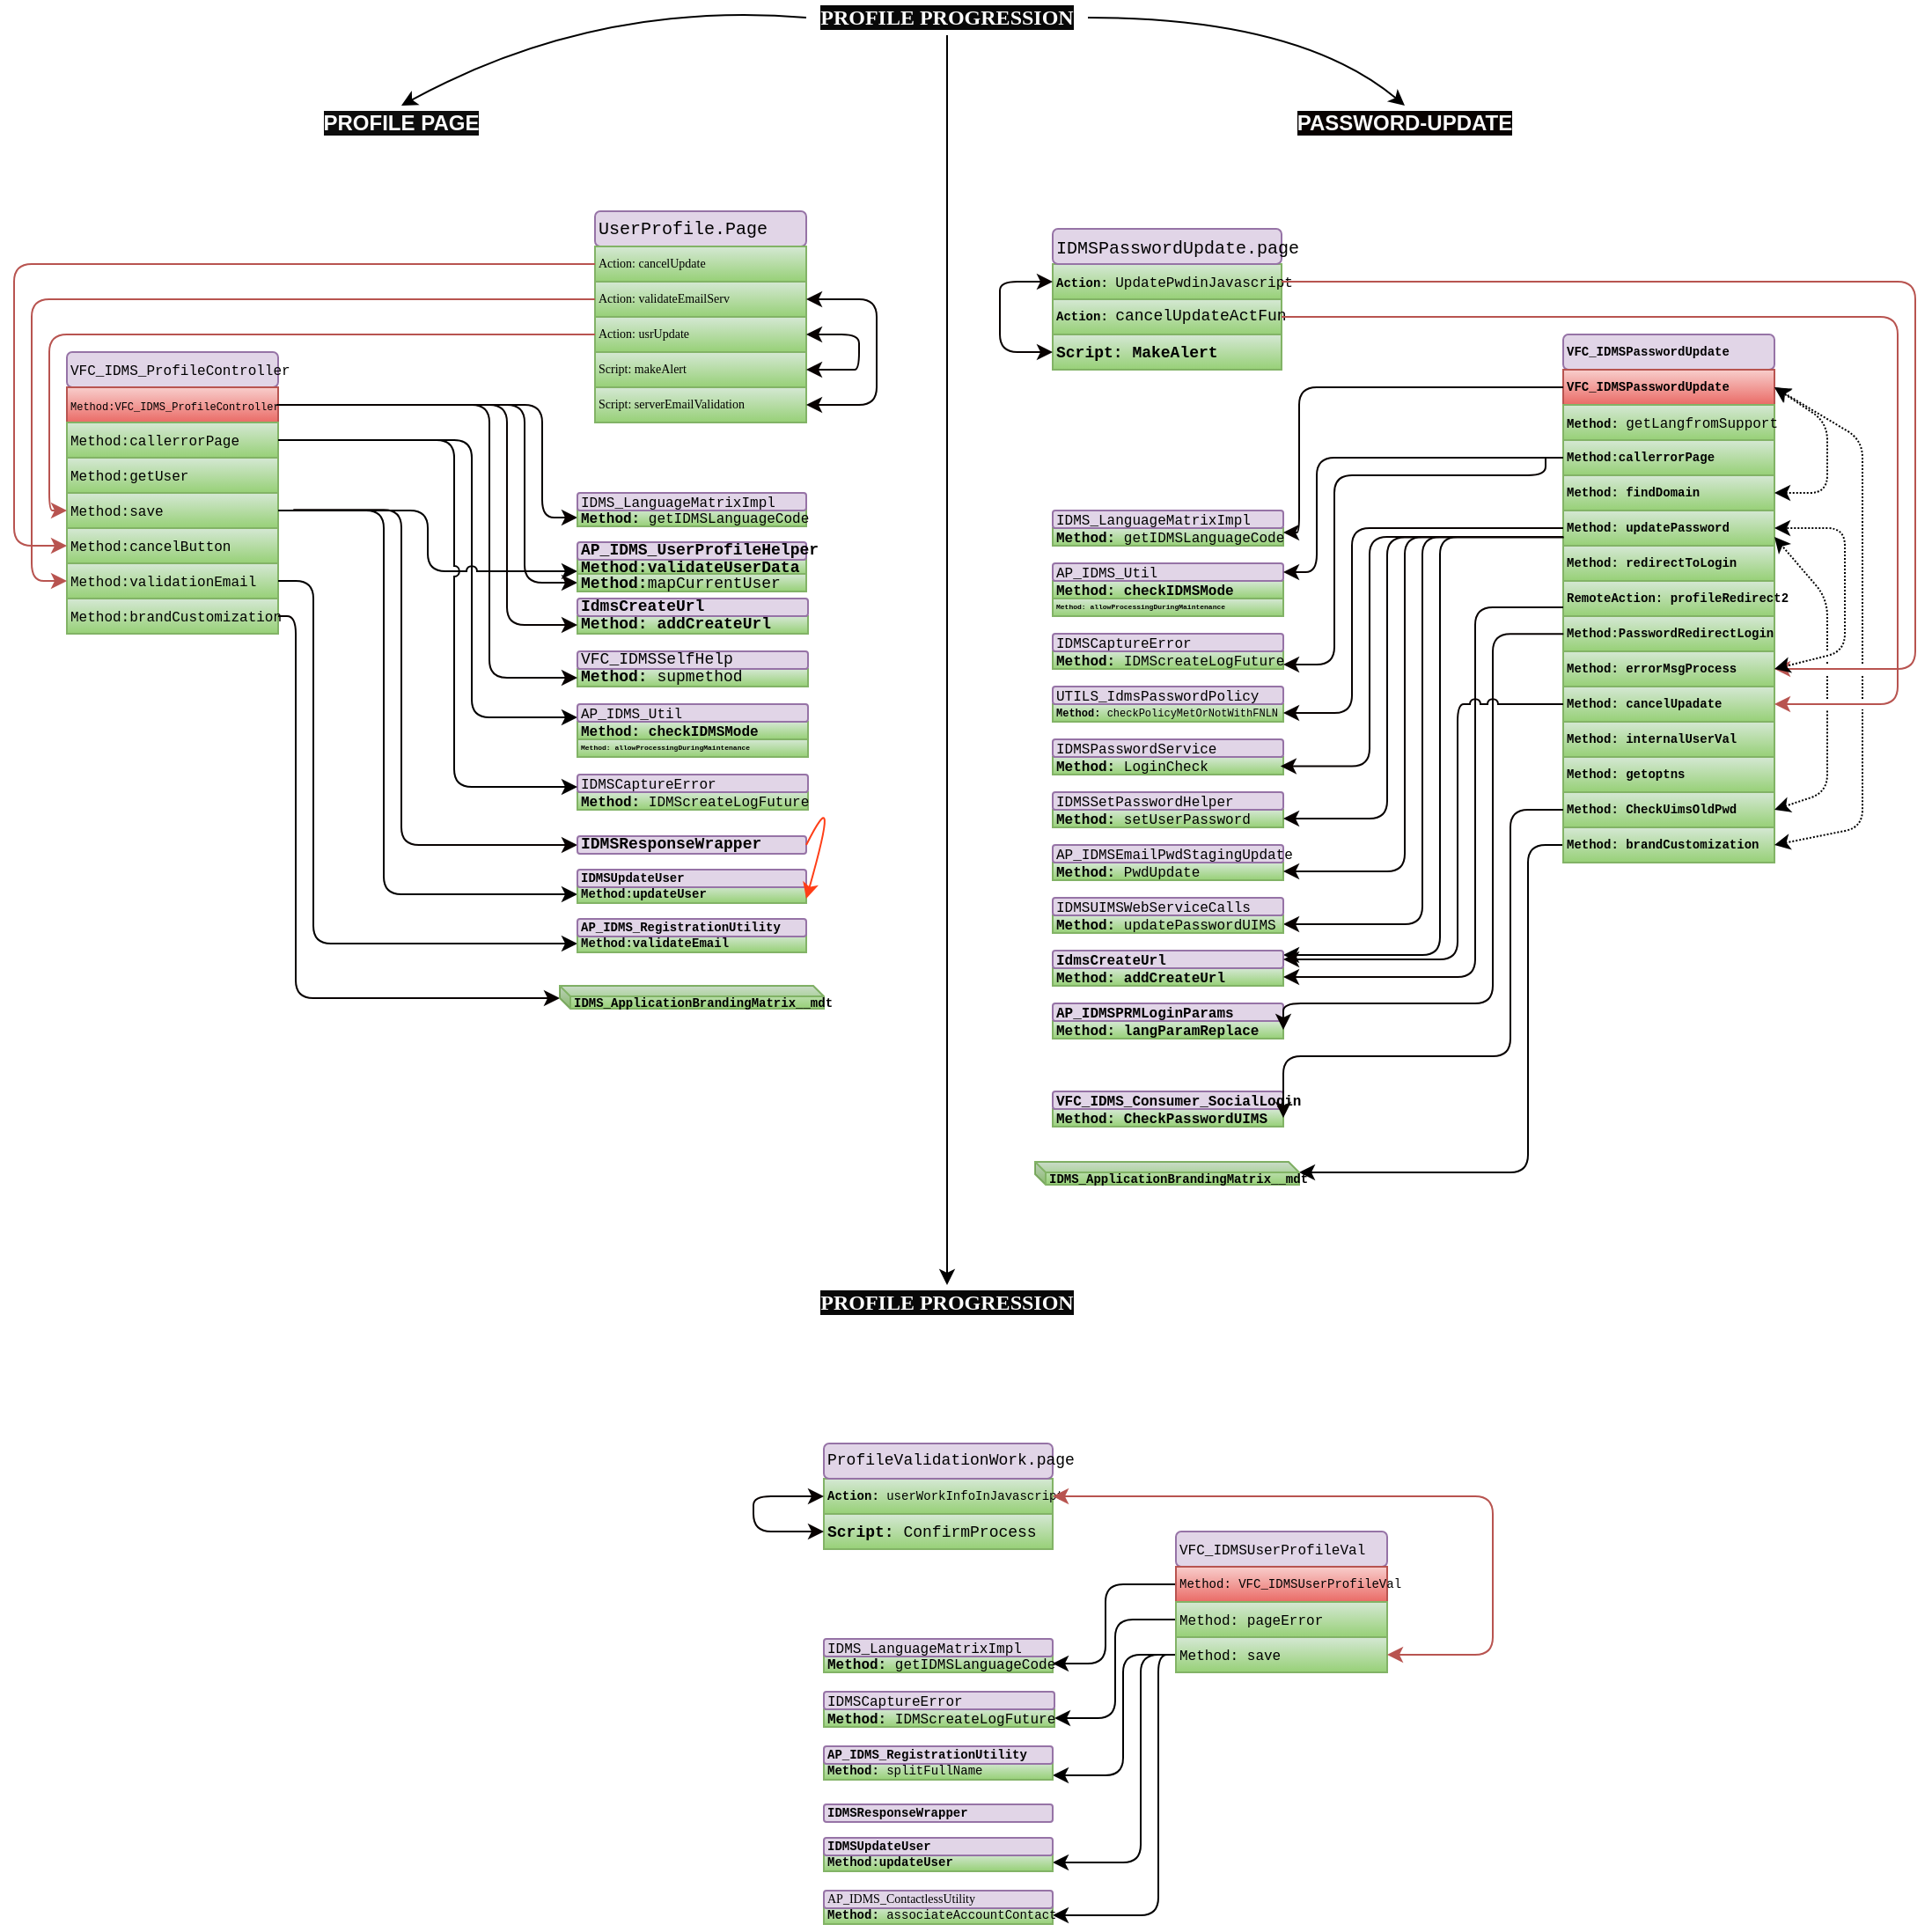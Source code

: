 <mxfile version="12.1.1" type="github" pages="1">
  <diagram id="lFwR9xCJ9hHjlkrv7huP" name="Page-1">
    <mxGraphModel dx="3072" dy="1728" grid="1" gridSize="10" guides="1" tooltips="1" connect="1" arrows="1" fold="1" page="1" pageScale="1" pageWidth="2336" pageHeight="1654" background="none" math="0" shadow="0">
      <root>
        <mxCell id="0"/>
        <mxCell id="1" parent="0"/>
        <mxCell id="T2TZSGgnMwArEX4ejVak-69" value="&lt;div style=&quot;font-family: consolas, &amp;quot;courier new&amp;quot;, monospace; font-size: 8px; line-height: 19px; white-space: pre;&quot;&gt;&lt;span style=&quot;font-size: 8px;&quot;&gt;&lt;font style=&quot;font-size: 8px;&quot;&gt;VFC_IDMS_ProfileController&lt;/font&gt;&lt;/span&gt;&lt;/div&gt;" style="rounded=1;whiteSpace=wrap;html=1;fontSize=8;labelBackgroundColor=none;fillColor=#e1d5e7;strokeColor=#9673a6;align=left;" parent="1" vertex="1">
          <mxGeometry x="480" y="310" width="120" height="20" as="geometry"/>
        </mxCell>
        <mxCell id="T2TZSGgnMwArEX4ejVak-70" value="&lt;div style=&quot;font-family: &amp;quot;consolas&amp;quot; , &amp;quot;courier new&amp;quot; , monospace ; font-size: 8px ; line-height: 19px ; white-space: pre&quot;&gt;&lt;span style=&quot;font-size: 8px&quot;&gt;Method:getUser&lt;/span&gt;&lt;/div&gt;" style="rounded=0;whiteSpace=wrap;html=1;fontSize=8;labelBackgroundColor=none;fillColor=#d5e8d4;strokeColor=#82b366;gradientColor=#97d077;align=left;" parent="1" vertex="1">
          <mxGeometry x="480" y="370" width="120" height="20" as="geometry"/>
        </mxCell>
        <mxCell id="T2TZSGgnMwArEX4ejVak-71" value="&lt;font style=&quot;font-size: 6px&quot;&gt;&lt;span style=&quot;font-family: &amp;#34;consolas&amp;#34; , &amp;#34;courier new&amp;#34; , monospace ; white-space: pre&quot;&gt;&lt;font style=&quot;font-size: 6px&quot;&gt;Method:&lt;/font&gt;&lt;/span&gt;&lt;span style=&quot;font-family: &amp;#34;consolas&amp;#34; , &amp;#34;courier new&amp;#34; , monospace ; white-space: pre&quot;&gt;&lt;font style=&quot;font-size: 6px&quot;&gt;VF&lt;/font&gt;C_IDMS_ProfileController&lt;/span&gt;&lt;/font&gt;" style="rounded=0;whiteSpace=wrap;html=1;fontSize=8;labelBackgroundColor=none;fillColor=#f8cecc;strokeColor=#b85450;gradientColor=#ea6b66;align=left;" parent="1" vertex="1">
          <mxGeometry x="480" y="330" width="120" height="20" as="geometry"/>
        </mxCell>
        <mxCell id="T2TZSGgnMwArEX4ejVak-275" style="edgeStyle=orthogonalEdgeStyle;rounded=1;jumpStyle=arc;orthogonalLoop=1;jettySize=auto;html=1;exitX=1;exitY=0.5;exitDx=0;exitDy=0;entryX=0;entryY=0.75;entryDx=0;entryDy=0;shadow=0;strokeColor=#000000;fontFamily=Lucida Console;fontSize=9;fontColor=#000000;align=left;" parent="1" source="T2TZSGgnMwArEX4ejVak-72" target="T2TZSGgnMwArEX4ejVak-271" edge="1">
          <mxGeometry relative="1" as="geometry">
            <Array as="points">
              <mxPoint x="710" y="360"/>
              <mxPoint x="710" y="517"/>
            </Array>
          </mxGeometry>
        </mxCell>
        <mxCell id="T2TZSGgnMwArEX4ejVak-72" value="&lt;span style=&quot;font-family: &amp;quot;consolas&amp;quot; , &amp;quot;courier new&amp;quot; , monospace ; white-space: pre&quot;&gt;Method:&lt;/span&gt;&lt;span style=&quot;font-family: &amp;quot;consolas&amp;quot; , &amp;quot;courier new&amp;quot; , monospace ; white-space: pre&quot;&gt;callerrorPage&lt;/span&gt;" style="rounded=0;whiteSpace=wrap;html=1;fontSize=8;labelBackgroundColor=none;fillColor=#d5e8d4;strokeColor=#82b366;gradientColor=#97d077;align=left;" parent="1" vertex="1">
          <mxGeometry x="480" y="350" width="120" height="20" as="geometry"/>
        </mxCell>
        <mxCell id="T2TZSGgnMwArEX4ejVak-277" style="edgeStyle=orthogonalEdgeStyle;rounded=1;jumpStyle=arc;orthogonalLoop=1;jettySize=auto;html=1;exitX=1;exitY=0.5;exitDx=0;exitDy=0;entryX=0;entryY=0.75;entryDx=0;entryDy=0;shadow=0;strokeColor=#000000;fontFamily=Lucida Console;fontSize=9;fontColor=#000000;align=left;" parent="1" source="T2TZSGgnMwArEX4ejVak-73" target="T2TZSGgnMwArEX4ejVak-254" edge="1">
          <mxGeometry relative="1" as="geometry"/>
        </mxCell>
        <mxCell id="T2TZSGgnMwArEX4ejVak-73" value="&lt;span style=&quot;font-family: &amp;quot;consolas&amp;quot; , &amp;quot;courier new&amp;quot; , monospace ; white-space: pre&quot;&gt;Method:&lt;/span&gt;&lt;span style=&quot;font-family: &amp;quot;consolas&amp;quot; , &amp;quot;courier new&amp;quot; , monospace ; white-space: pre&quot;&gt;save&lt;/span&gt;" style="rounded=0;whiteSpace=wrap;html=1;fontSize=8;labelBackgroundColor=none;fillColor=#d5e8d4;strokeColor=#82b366;gradientColor=#97d077;align=left;" parent="1" vertex="1">
          <mxGeometry x="480" y="390" width="120" height="20" as="geometry"/>
        </mxCell>
        <mxCell id="T2TZSGgnMwArEX4ejVak-74" value="&lt;div style=&quot;font-family: &amp;quot;consolas&amp;quot; , &amp;quot;courier new&amp;quot; , monospace ; font-size: 8px ; line-height: 19px ; white-space: pre&quot;&gt;&lt;div style=&quot;font-family: &amp;quot;consolas&amp;quot; , &amp;quot;courier new&amp;quot; , monospace ; line-height: 19px ; font-size: 8px&quot;&gt;&lt;span&gt;Method:&lt;/span&gt;&lt;span style=&quot;font-size: 8px&quot;&gt;cancelButton&lt;/span&gt;&lt;/div&gt;&lt;/div&gt;" style="rounded=0;whiteSpace=wrap;html=1;fontSize=8;labelBackgroundColor=none;fillColor=#d5e8d4;strokeColor=#82b366;gradientColor=#97d077;align=left;" parent="1" vertex="1">
          <mxGeometry x="480" y="410" width="120" height="20" as="geometry"/>
        </mxCell>
        <mxCell id="T2TZSGgnMwArEX4ejVak-75" value="&lt;div style=&quot;font-family: &amp;quot;consolas&amp;quot; , &amp;quot;courier new&amp;quot; , monospace ; font-size: 8px ; line-height: 19px ; white-space: pre&quot;&gt;&lt;div style=&quot;font-family: &amp;quot;consolas&amp;quot; , &amp;quot;courier new&amp;quot; , monospace ; line-height: 19px ; font-size: 8px&quot;&gt;&lt;span&gt;Method:&lt;/span&gt;&lt;span style=&quot;font-size: 8px&quot;&gt;validationEmail&lt;/span&gt;&lt;/div&gt;&lt;/div&gt;" style="rounded=0;whiteSpace=wrap;html=1;fontSize=8;labelBackgroundColor=none;fillColor=#d5e8d4;strokeColor=#82b366;gradientColor=#97d077;align=left;" parent="1" vertex="1">
          <mxGeometry x="480" y="430" width="120" height="20" as="geometry"/>
        </mxCell>
        <mxCell id="T2TZSGgnMwArEX4ejVak-76" value="&lt;div style=&quot;font-family: &amp;quot;consolas&amp;quot; , &amp;quot;courier new&amp;quot; , monospace ; font-size: 8px ; line-height: 19px ; white-space: pre&quot;&gt;&lt;div style=&quot;font-family: &amp;quot;consolas&amp;quot; , &amp;quot;courier new&amp;quot; , monospace ; line-height: 19px ; font-size: 8px&quot;&gt;&lt;span&gt;Method:&lt;/span&gt;&lt;span style=&quot;font-size: 8px&quot;&gt;brandCustomization&lt;/span&gt;&lt;/div&gt;&lt;/div&gt;" style="rounded=0;whiteSpace=wrap;html=1;fontSize=8;labelBackgroundColor=none;fillColor=#d5e8d4;strokeColor=#82b366;gradientColor=#97d077;align=left;" parent="1" vertex="1">
          <mxGeometry x="480" y="450" width="120" height="20" as="geometry"/>
        </mxCell>
        <mxCell id="T2TZSGgnMwArEX4ejVak-78" value="" style="edgeStyle=segmentEdgeStyle;endArrow=classic;html=1;fontSize=8;fontColor=#000000;exitX=1;exitY=0.5;exitDx=0;exitDy=0;entryX=0;entryY=0.5;entryDx=0;entryDy=0;" parent="1" source="T2TZSGgnMwArEX4ejVak-75" target="T2TZSGgnMwArEX4ejVak-77" edge="1">
          <mxGeometry width="50" height="50" relative="1" as="geometry">
            <mxPoint x="570" y="520" as="sourcePoint"/>
            <mxPoint x="610" y="570" as="targetPoint"/>
            <Array as="points">
              <mxPoint x="620" y="440"/>
              <mxPoint x="620" y="646"/>
            </Array>
          </mxGeometry>
        </mxCell>
        <mxCell id="T2TZSGgnMwArEX4ejVak-86" value="" style="edgeStyle=segmentEdgeStyle;endArrow=classic;html=1;fontSize=13;fontColor=#000000;entryX=0;entryY=0.5;entryDx=0;entryDy=0;" parent="1" target="T2TZSGgnMwArEX4ejVak-83" edge="1">
          <mxGeometry width="50" height="50" relative="1" as="geometry">
            <mxPoint x="600" y="400" as="sourcePoint"/>
            <mxPoint x="650" y="550" as="targetPoint"/>
            <Array as="points">
              <mxPoint x="660" y="400"/>
              <mxPoint x="660" y="618"/>
            </Array>
          </mxGeometry>
        </mxCell>
        <mxCell id="T2TZSGgnMwArEX4ejVak-88" value="" style="edgeStyle=elbowEdgeStyle;elbow=horizontal;endArrow=classic;html=1;strokeColor=#080201;fontSize=13;fontColor=#000000;exitX=1.072;exitY=0.483;exitDx=0;exitDy=0;exitPerimeter=0;entryX=0;entryY=0.5;entryDx=0;entryDy=0;" parent="1" source="T2TZSGgnMwArEX4ejVak-73" target="T2TZSGgnMwArEX4ejVak-85" edge="1">
          <mxGeometry width="50" height="50" relative="1" as="geometry">
            <mxPoint x="580" y="413.333" as="sourcePoint"/>
            <mxPoint x="650" y="500" as="targetPoint"/>
            <Array as="points">
              <mxPoint x="670" y="540"/>
              <mxPoint x="630" y="290"/>
            </Array>
          </mxGeometry>
        </mxCell>
        <mxCell id="T2TZSGgnMwArEX4ejVak-89" value="" style="edgeStyle=segmentEdgeStyle;endArrow=classic;html=1;strokeColor=#080201;fontSize=13;fontColor=#000000;exitX=1;exitY=0.5;exitDx=0;exitDy=0;entryX=0;entryY=0;entryDx=0;entryDy=7;entryPerimeter=0;" parent="1" source="T2TZSGgnMwArEX4ejVak-76" target="T2TZSGgnMwArEX4ejVak-80" edge="1">
          <mxGeometry width="50" height="50" relative="1" as="geometry">
            <mxPoint x="550" y="610" as="sourcePoint"/>
            <mxPoint x="620" y="700" as="targetPoint"/>
            <Array as="points">
              <mxPoint x="610" y="460"/>
              <mxPoint x="610" y="677"/>
            </Array>
          </mxGeometry>
        </mxCell>
        <mxCell id="T2TZSGgnMwArEX4ejVak-90" value="&lt;div style=&quot;font-family: consolas, &amp;quot;courier new&amp;quot;, monospace; font-size: 10px; line-height: 19px; white-space: pre;&quot;&gt;&lt;span style=&quot;font-size: 10px;&quot;&gt;&lt;font style=&quot;font-size: 10px;&quot;&gt;UserProfile.Page&lt;/font&gt;&lt;/span&gt;&lt;/div&gt;" style="rounded=1;whiteSpace=wrap;html=1;fontSize=10;labelBackgroundColor=none;fillColor=#e1d5e7;strokeColor=#9673a6;align=left;fontColor=#000000;" parent="1" vertex="1">
          <mxGeometry x="780" y="230" width="120" height="20" as="geometry"/>
        </mxCell>
        <mxCell id="T2TZSGgnMwArEX4ejVak-91" value="&lt;div style=&quot;font-size: 7px ; line-height: 19px ; white-space: pre&quot;&gt;&lt;div style=&quot;font-size: 7px ; line-height: 19px&quot;&gt;&lt;span style=&quot;font-size: 7px&quot;&gt;Action: &lt;/span&gt;&lt;span style=&quot;font-size: 7px&quot;&gt;usrUpdate&lt;/span&gt;&lt;/div&gt;&lt;/div&gt;" style="rounded=0;whiteSpace=wrap;html=1;fontSize=7;labelBackgroundColor=none;fillColor=#d5e8d4;strokeColor=#82b366;gradientColor=#97d077;align=left;fontColor=#000000;fontFamily=Lucida Console;" parent="1" vertex="1">
          <mxGeometry x="780" y="290" width="120" height="20" as="geometry"/>
        </mxCell>
        <mxCell id="T2TZSGgnMwArEX4ejVak-92" value="&lt;font style=&quot;font-size: 7px;&quot;&gt;&lt;span style=&quot;font-size: 7px; white-space: pre;&quot;&gt;Action: &lt;/span&gt;&lt;/font&gt;&lt;span style=&quot;font-size: 7px; white-space: pre;&quot;&gt;cancelUpdate&lt;/span&gt;" style="rounded=0;whiteSpace=wrap;html=1;fontSize=7;labelBackgroundColor=none;fillColor=#d5e8d4;strokeColor=#82b366;gradientColor=#97d077;align=left;fontFamily=Lucida Console;" parent="1" vertex="1">
          <mxGeometry x="780" y="250" width="120" height="20" as="geometry"/>
        </mxCell>
        <mxCell id="T2TZSGgnMwArEX4ejVak-93" value="&lt;span style=&quot;white-space: pre ; font-size: 7px&quot;&gt;Action: &lt;/span&gt;&lt;span style=&quot;white-space: pre ; font-size: 7px&quot;&gt;validateEmailServ&lt;/span&gt;" style="rounded=0;whiteSpace=wrap;html=1;fontSize=7;labelBackgroundColor=none;fillColor=#d5e8d4;strokeColor=#82b366;gradientColor=#97d077;align=left;fontColor=#000000;fontFamily=Lucida Console;" parent="1" vertex="1">
          <mxGeometry x="780" y="270" width="120" height="20" as="geometry"/>
        </mxCell>
        <mxCell id="T2TZSGgnMwArEX4ejVak-94" value="&lt;span style=&quot;white-space: pre ; font-size: 7px&quot;&gt;Script: serverEmailValidation&lt;/span&gt;" style="rounded=0;whiteSpace=wrap;html=1;fontSize=7;labelBackgroundColor=none;fillColor=#d5e8d4;strokeColor=#82b366;gradientColor=#97d077;align=left;fontColor=#000000;fontFamily=Lucida Console;" parent="1" vertex="1">
          <mxGeometry x="780" y="330" width="120" height="20" as="geometry"/>
        </mxCell>
        <mxCell id="T2TZSGgnMwArEX4ejVak-95" value="&lt;div style=&quot;font-size: 7px; line-height: 19px; white-space: pre;&quot;&gt;&lt;div style=&quot;font-size: 7px; line-height: 19px;&quot;&gt;&lt;span style=&quot;font-size: 7px; white-space: nowrap;&quot;&gt;Script: makeAlert&lt;/span&gt;&lt;br style=&quot;font-size: 7px;&quot;&gt;&lt;/div&gt;&lt;/div&gt;" style="rounded=0;whiteSpace=wrap;html=1;fontSize=7;labelBackgroundColor=none;fillColor=#d5e8d4;strokeColor=#82b366;gradientColor=#97d077;align=left;fontColor=#000000;fontFamily=Lucida Console;" parent="1" vertex="1">
          <mxGeometry x="780" y="310" width="120" height="20" as="geometry"/>
        </mxCell>
        <mxCell id="T2TZSGgnMwArEX4ejVak-96" value="" style="edgeStyle=segmentEdgeStyle;endArrow=classic;html=1;strokeColor=#b85450;fontFamily=Lucida Console;fontSize=7;fontColor=#000000;exitX=0;exitY=0.5;exitDx=0;exitDy=0;gradientColor=#ea6b66;fillColor=#f8cecc;" parent="1" source="T2TZSGgnMwArEX4ejVak-92" edge="1">
          <mxGeometry width="50" height="50" relative="1" as="geometry">
            <mxPoint x="570" y="410" as="sourcePoint"/>
            <mxPoint x="480" y="420" as="targetPoint"/>
            <Array as="points">
              <mxPoint x="450" y="260"/>
              <mxPoint x="450" y="420"/>
            </Array>
          </mxGeometry>
        </mxCell>
        <mxCell id="T2TZSGgnMwArEX4ejVak-97" value="" style="edgeStyle=segmentEdgeStyle;endArrow=classic;html=1;strokeColor=#b85450;fontFamily=Lucida Console;fontSize=7;fontColor=#000000;exitX=0;exitY=0.5;exitDx=0;exitDy=0;entryX=0;entryY=0.5;entryDx=0;entryDy=0;gradientColor=#ea6b66;fillColor=#f8cecc;" parent="1" source="T2TZSGgnMwArEX4ejVak-91" target="T2TZSGgnMwArEX4ejVak-73" edge="1">
          <mxGeometry width="50" height="50" relative="1" as="geometry">
            <mxPoint x="660" y="380" as="sourcePoint"/>
            <mxPoint x="600" y="459.931" as="targetPoint"/>
            <Array as="points">
              <mxPoint x="470" y="300"/>
              <mxPoint x="470" y="400"/>
            </Array>
          </mxGeometry>
        </mxCell>
        <mxCell id="T2TZSGgnMwArEX4ejVak-98" value="" style="endArrow=classic;startArrow=classic;html=1;strokeColor=#080201;fontFamily=Lucida Console;fontSize=7;fontColor=#000000;exitX=1;exitY=0.5;exitDx=0;exitDy=0;entryX=1;entryY=0.5;entryDx=0;entryDy=0;" parent="1" source="T2TZSGgnMwArEX4ejVak-94" target="T2TZSGgnMwArEX4ejVak-93" edge="1">
          <mxGeometry width="50" height="50" relative="1" as="geometry">
            <mxPoint x="950" y="335" as="sourcePoint"/>
            <mxPoint x="1000" y="285" as="targetPoint"/>
            <Array as="points">
              <mxPoint x="940" y="340"/>
              <mxPoint x="940" y="280"/>
            </Array>
          </mxGeometry>
        </mxCell>
        <mxCell id="T2TZSGgnMwArEX4ejVak-99" value="" style="endArrow=classic;startArrow=classic;html=1;strokeColor=#080201;fontFamily=Lucida Console;fontSize=7;fontColor=#000000;exitX=1;exitY=0.5;exitDx=0;exitDy=0;entryX=1;entryY=0.5;entryDx=0;entryDy=0;" parent="1" source="T2TZSGgnMwArEX4ejVak-95" target="T2TZSGgnMwArEX4ejVak-91" edge="1">
          <mxGeometry width="50" height="50" relative="1" as="geometry">
            <mxPoint x="910" y="350" as="sourcePoint"/>
            <mxPoint x="910" y="290.0" as="targetPoint"/>
            <Array as="points">
              <mxPoint x="920" y="320"/>
              <mxPoint x="930" y="320"/>
              <mxPoint x="930" y="300"/>
            </Array>
          </mxGeometry>
        </mxCell>
        <mxCell id="T2TZSGgnMwArEX4ejVak-100" value="" style="edgeStyle=segmentEdgeStyle;endArrow=classic;html=1;strokeColor=#b85450;fontFamily=Lucida Console;fontSize=7;fontColor=#000000;exitX=0;exitY=0.5;exitDx=0;exitDy=0;gradientColor=#ea6b66;fillColor=#f8cecc;" parent="1" source="T2TZSGgnMwArEX4ejVak-93" edge="1">
          <mxGeometry width="50" height="50" relative="1" as="geometry">
            <mxPoint x="660" y="360" as="sourcePoint"/>
            <mxPoint x="480" y="440" as="targetPoint"/>
            <Array as="points">
              <mxPoint x="460" y="280"/>
              <mxPoint x="460" y="440"/>
            </Array>
          </mxGeometry>
        </mxCell>
        <mxCell id="T2TZSGgnMwArEX4ejVak-140" value="" style="edgeStyle=elbowEdgeStyle;elbow=horizontal;endArrow=classic;html=1;strokeColor=#080201;fontSize=13;fontColor=#000000;entryX=0;entryY=0.5;entryDx=0;entryDy=0;" parent="1" target="T2TZSGgnMwArEX4ejVak-137" edge="1">
          <mxGeometry width="50" height="50" relative="1" as="geometry">
            <mxPoint x="599" y="340" as="sourcePoint"/>
            <mxPoint x="640" y="440" as="targetPoint"/>
            <Array as="points">
              <mxPoint x="750" y="380"/>
              <mxPoint x="620" y="380"/>
              <mxPoint x="640" y="410"/>
              <mxPoint x="620" y="230"/>
            </Array>
          </mxGeometry>
        </mxCell>
        <mxCell id="T2TZSGgnMwArEX4ejVak-151" value="&lt;span style=&quot;font-family: &amp;#34;helvetica&amp;#34; , &amp;#34;arial&amp;#34; , sans-serif ; font-size: 0px&quot;&gt;%3CmxGraphModel%3E%3Croot%3E%3CmxCell%20id%3D%220%22%2F%3E%3CmxCell%20id%3D%221%22%20parent%3D%220%22%2F%3E%3CmxCell%20id%3D%222%22%20value%3D%22%26lt%3Bfont%20face%3D%26quot%3Bconsolas%2C%20courier%20new%2C%20monospace%26quot%3B%26gt%3B%26lt%3Bspan%20style%3D%26quot%3Bwhite-space%3A%20pre%26quot%3B%26gt%3BAction%3A%20%26lt%3B%2Fspan%26gt%3B%26lt%3B%2Ffont%26gt%3B%26lt%3Bspan%20style%3D%26quot%3Bfont-family%3A%20consolas%2C%20%26amp%3Bquot%3Bcourier%20new%26amp%3Bquot%3B%2C%20monospace%3B%20font-size%3A%208px%3B%20font-weight%3A%20normal%3B%20white-space%3A%20pre%3B%26quot%3B%26gt%3BUpdatePwdinJavascript%26lt%3B%2Fspan%26gt%3B%22%20style%3D%22rounded%3D0%3BwhiteSpace%3Dwrap%3Bhtml%3D1%3BfontSize%3D7%3BlabelBackgroundColor%3Dnone%3BfillColor%3D%23d5e8d4%3BstrokeColor%3D%2382b366%3BgradientColor%3D%2397d077%3Balign%3Dleft%3BfontColor%3D%23000000%3BfontStyle%3D1%3B%22%20vertex%3D%221%22%20parent%3D%221%22%3E%3CmxGeometry%20x%3D%22440%22%20y%3D%22150%22%20width%3D%22130%22%20height%3D%2220%22%20as%3D%22geometry%22%2F%3E%3C%2FmxCell%3E%3CmxCell%20id%3D%223%22%20value%3D%22%26lt%3Bdiv%20style%3D%26quot%3Bfont-family%3A%20%26amp%3Bquot%3Bconsolas%26amp%3Bquot%3B%20%2C%20%26amp%3Bquot%3Bcourier%20new%26amp%3Bquot%3B%20%2C%20monospace%20%3B%20font-size%3A%207px%20%3B%20line-height%3A%2019px%20%3B%20white-space%3A%20pre%26quot%3B%26gt%3B%26lt%3Bdiv%20style%3D%26quot%3Bfont-family%3A%20%26amp%3Bquot%3Bconsolas%26amp%3Bquot%3B%20%2C%20%26amp%3Bquot%3Bcourier%20new%26amp%3Bquot%3B%20%2C%20monospace%20%3B%20font-size%3A%207px%20%3B%20line-height%3A%2019px%26quot%3B%26gt%3B%26lt%3Bdiv%20style%3D%26quot%3Bfont-family%3A%20%26amp%3Bquot%3Bconsolas%26amp%3Bquot%3B%20%2C%20%26amp%3Bquot%3Bcourier%20new%26amp%3Bquot%3B%20%2C%20monospace%20%3B%20line-height%3A%2019px%20%3B%20font-size%3A%207px%26quot%3B%26gt%3B%26lt%3Bdiv%20style%3D%26quot%3Bfont-family%3A%20%26amp%3Bquot%3Bconsolas%26amp%3Bquot%3B%20%2C%20%26amp%3Bquot%3Bcourier%20new%26amp%3Bquot%3B%20%2C%20monospace%20%3B%20line-height%3A%2019px%20%3B%20font-size%3A%207px%26quot%3B%26gt%3B%26lt%3Bdiv%20style%3D%26quot%3Bfont-family%3A%20consolas%2C%20%26amp%3Bquot%3Bcourier%20new%26amp%3Bquot%3B%2C%20monospace%3B%20font-weight%3A%20normal%3B%20font-size%3A%2014px%3B%20line-height%3A%2019px%3B%26quot%3B%26gt%3B%26lt%3Bspan%20style%3D%26quot%3Bfont-size%3A%2010px%3B%26quot%3B%26gt%3BIDMSPasswordUpdate.page%26lt%3B%2Fspan%26gt%3B%26lt%3B%2Fdiv%26gt%3B%26lt%3B%2Fdiv%26gt%3B%26lt%3B%2Fdiv%26gt%3B%26lt%3B%2Fdiv%26gt%3B%26lt%3B%2Fdiv%26gt%3B%22%20style%3D%22rounded%3D1%3BwhiteSpace%3Dwrap%3Bhtml%3D1%3BfontSize%3D7%3BlabelBackgroundColor%3Dnone%3BfillColor%3D%23e1d5e7%3BstrokeColor%3D%239673a6%3Balign%3Dleft%3BfontColor%3D%23000000%3BfontStyle%3D1%3B%22%20vertex%3D%221%22%20parent%3D%221%22%3E%3CmxGeometry%20x%3D%22440%22%20y%3D%22130%22%20width%3D%22130%22%20height%3D%2220%22%20as%3D%22geometry%22%2F%3E%3C%2FmxCell%3E%3CmxCell%20id%3D%224%22%20value%3D%22%26lt%3Bfont%20face%3D%26quot%3Bconsolas%2C%20courier%20new%2C%20monospace%26quot%3B%26gt%3B%26lt%3Bspan%20style%3D%26quot%3Bwhite-space%3A%20pre%26quot%3B%26gt%3BAction%3A%20%26lt%3B%2Fspan%26gt%3B%26lt%3B%2Ffont%26gt%3B%26lt%3Bspan%20style%3D%26quot%3Bfont-family%3A%20consolas%2C%20%26amp%3Bquot%3Bcourier%20new%26amp%3Bquot%3B%2C%20monospace%3B%20font-size%3A%209px%3B%20font-weight%3A%20normal%3B%20white-space%3A%20pre%3B%26quot%3B%26gt%3BcancelUpdateActFun%26lt%3B%2Fspan%26gt%3B%22%20style%3D%22rounded%3D0%3BwhiteSpace%3Dwrap%3Bhtml%3D1%3BfontSize%3D7%3BlabelBackgroundColor%3Dnone%3BfillColor%3D%23d5e8d4%3BstrokeColor%3D%2382b366%3BgradientColor%3D%2397d077%3Balign%3Dleft%3BfontColor%3D%23000000%3BfontStyle%3D1%3B%22%20vertex%3D%221%22%20parent%3D%221%22%3E%3CmxGeometry%20x%3D%22440%22%20y%3D%22170%22%20width%3D%22130%22%20height%3D%2220%22%20as%3D%22geometry%22%2F%3E%3C%2FmxCell%3E%3CmxCell%20id%3D%225%22%20value%3D%22%26lt%3Bfont%20face%3D%26quot%3Bconsolas%2C%20courier%20new%2C%20monospace%26quot%3B%20size%3D%26quot%3B1%26quot%3B%26gt%3B%26lt%3Bspan%20style%3D%26quot%3Bwhite-space%3A%20pre%20%3B%20font-size%3A%209px%26quot%3B%26gt%3BScript%3A%20MakeAlert%26lt%3B%2Fspan%26gt%3B%26lt%3B%2Ffont%26gt%3B%22%20style%3D%22rounded%3D0%3BwhiteSpace%3Dwrap%3Bhtml%3D1%3BfontSize%3D7%3BlabelBackgroundColor%3Dnone%3BfillColor%3D%23d5e8d4%3BstrokeColor%3D%2382b366%3BgradientColor%3D%2397d077%3Balign%3Dleft%3BfontColor%3D%23000000%3BfontStyle%3D1%3B%22%20vertex%3D%221%22%20parent%3D%221%22%3E%3CmxGeometry%20x%3D%22440%22%20y%3D%22190%22%20width%3D%22130%22%20height%3D%2220%22%20as%3D%22geometry%22%2F%3E%3C%2FmxCell%3E%3CmxCell%20id%3D%226%22%20value%3D%22%22%20style%3D%22endArrow%3Dclassic%3BstartArrow%3Dclassic%3Bhtml%3D1%3BstrokeColor%3D%23080201%3BfontFamily%3DLucida%20Console%3BfontSize%3D7%3BfontColor%3D%23000000%3BexitX%3D0%3BexitY%3D0.5%3BexitDx%3D0%3BexitDy%3D0%3BentryX%3D0%3BentryY%3D0.5%3BentryDx%3D0%3BentryDy%3D0%3B%22%20edge%3D%221%22%20source%3D%225%22%20target%3D%222%22%20parent%3D%221%22%3E%3CmxGeometry%20width%3D%2250%22%20height%3D%2250%22%20relative%3D%221%22%20as%3D%22geometry%22%3E%3CmxPoint%20x%3D%22380%22%20y%3D%22200%22%20as%3D%22sourcePoint%22%2F%3E%3CmxPoint%20x%3D%22380%22%20y%3D%22160%22%20as%3D%22targetPoint%22%2F%3E%3CArray%20as%3D%22points%22%3E%3CmxPoint%20x%3D%22410%22%20y%3D%22200%22%2F%3E%3CmxPoint%20x%3D%22410%22%20y%3D%22180%22%2F%3E%3CmxPoint%20x%3D%22410%22%20y%3D%22160%22%2F%3E%3C%2FArray%3E%3C%2FmxGeometry%3E%3C%2FmxCell%3E%3CmxCell%20id%3D%227%22%20value%3D%22%26lt%3Bdiv%20style%3D%26quot%3Bfont-family%3A%20consolas%2C%20%26amp%3Bquot%3Bcourier%20new%26amp%3Bquot%3B%2C%20monospace%3B%20font-size%3A%207px%3B%20line-height%3A%2019px%3B%20white-space%3A%20pre%3B%26quot%3B%26gt%3B%26lt%3Bdiv%20style%3D%26quot%3Bfont-family%3A%20consolas%2C%20%26amp%3Bquot%3Bcourier%20new%26amp%3Bquot%3B%2C%20monospace%3B%20font-size%3A%207px%3B%20line-height%3A%2019px%3B%26quot%3B%26gt%3B%26lt%3Bspan%20style%3D%26quot%3Bfont-size%3A%207px%3B%26quot%3B%26gt%3BVFC_IDMSPasswordUpdate%26lt%3B%2Fspan%26gt%3B%26lt%3B%2Fdiv%26gt%3B%26lt%3B%2Fdiv%26gt%3B%22%20style%3D%22rounded%3D1%3BwhiteSpace%3Dwrap%3Bhtml%3D1%3BfontSize%3D7%3BlabelBackgroundColor%3Dnone%3BfillColor%3D%23e1d5e7%3BstrokeColor%3D%239673a6%3Balign%3Dleft%3BfontColor%3D%23000000%3BfontStyle%3D1%22%20vertex%3D%221%22%20parent%3D%221%22%3E%3CmxGeometry%20x%3D%22630%22%20y%3D%22210%22%20width%3D%22120%22%20height%3D%2220%22%20as%3D%22geometry%22%2F%3E%3C%2FmxCell%3E%3CmxCell%20id%3D%228%22%20value%3D%22%26lt%3Bdiv%20style%3D%26quot%3Bfont-family%3A%20consolas%2C%20%26amp%3Bquot%3Bcourier%20new%26amp%3Bquot%3B%2C%20monospace%3B%20font-size%3A%207px%3B%20line-height%3A%2019px%3B%20white-space%3A%20pre%3B%26quot%3B%26gt%3B%26lt%3Bspan%20style%3D%26quot%3Bfont-size%3A%207px%3B%26quot%3B%26gt%3BMethod%3A%20%26lt%3B%2Fspan%26gt%3B%26lt%3Bspan%20style%3D%26quot%3Bfont-family%3A%20consolas%2C%20%26amp%3Bquot%3Bcourier%20new%26amp%3Bquot%3B%2C%20monospace%3B%20font-size%3A%207px%3B%26quot%3B%26gt%3BfindDomain%26lt%3B%2Fspan%26gt%3B%26lt%3B%2Fdiv%26gt%3B%22%20style%3D%22rounded%3D0%3BwhiteSpace%3Dwrap%3Bhtml%3D1%3BfontSize%3D7%3BlabelBackgroundColor%3Dnone%3BfillColor%3D%23d5e8d4%3BstrokeColor%3D%2382b366%3BgradientColor%3D%2397d077%3Balign%3Dleft%3BfontColor%3D%23000000%3BfontStyle%3D1%22%20vertex%3D%221%22%20parent%3D%221%22%3E%3CmxGeometry%20x%3D%22630%22%20y%3D%22270%22%20width%3D%22120%22%20height%3D%2220%22%20as%3D%22geometry%22%2F%3E%3C%2FmxCell%3E%3CmxCell%20id%3D%229%22%20value%3D%22%26lt%3Bdiv%20style%3D%26quot%3Bfont-family%3A%20consolas%2C%20%26amp%3Bquot%3Bcourier%20new%26amp%3Bquot%3B%2C%20monospace%3B%20font-size%3A%207px%3B%20line-height%3A%2019px%3B%20white-space%3A%20pre%3B%26quot%3B%26gt%3B%26lt%3Bspan%20style%3D%26quot%3Bfont-size%3A%207px%3B%26quot%3B%26gt%3BVFC_IDMSPasswordUpdate%26lt%3B%2Fspan%26gt%3B%26lt%3B%2Fdiv%26gt%3B%22%20style%3D%22rounded%3D0%3BwhiteSpace%3Dwrap%3Bhtml%3D1%3BfontSize%3D7%3BlabelBackgroundColor%3Dnone%3BfillColor%3D%23f8cecc%3BstrokeColor%3D%23b85450%3BgradientColor%3D%23ea6b66%3Balign%3Dleft%3BfontColor%3D%23000000%3BfontStyle%3D1%22%20vertex%3D%221%22%20parent%3D%221%22%3E%3CmxGeometry%20x%3D%22630%22%20y%3D%22230%22%20width%3D%22120%22%20height%3D%2220%22%20as%3D%22geometry%22%2F%3E%3C%2FmxCell%3E%3CmxCell%20id%3D%2210%22%20value%3D%22%26lt%3Bspan%20style%3D%26quot%3Bfont-family%3A%20consolas%2C%20%26amp%3Bquot%3Bcourier%20new%26amp%3Bquot%3B%2C%20monospace%3B%20white-space%3A%20pre%3B%20font-size%3A%207px%3B%26quot%3B%26gt%3BMethod%3A%26lt%3B%2Fspan%26gt%3B%26lt%3Bspan%20style%3D%26quot%3Bfont-family%3A%20consolas%2C%20%26amp%3Bquot%3Bcourier%20new%26amp%3Bquot%3B%2C%20monospace%3B%20white-space%3A%20pre%3B%20font-size%3A%207px%3B%26quot%3B%26gt%3BcallerrorPage%26lt%3B%2Fspan%26gt%3B%22%20style%3D%22rounded%3D0%3BwhiteSpace%3Dwrap%3Bhtml%3D1%3BfontSize%3D7%3BlabelBackgroundColor%3Dnone%3BfillColor%3D%23d5e8d4%3BstrokeColor%3D%2382b366%3BgradientColor%3D%2397d077%3Balign%3Dleft%3BfontColor%3D%23000000%3BfontStyle%3D1%22%20vertex%3D%221%22%20parent%3D%221%22%3E%3CmxGeometry%20x%3D%22630%22%20y%3D%22250%22%20width%3D%22120%22%20height%3D%2220%22%20as%3D%22geometry%22%2F%3E%3C%2FmxCell%3E%3CmxCell%20id%3D%2211%22%20value%3D%22%26lt%3Bspan%20style%3D%26quot%3Bfont-family%3A%20consolas%2C%20%26amp%3Bquot%3Bcourier%20new%26amp%3Bquot%3B%2C%20monospace%3B%20white-space%3A%20pre%3B%20font-size%3A%207px%3B%26quot%3B%26gt%3BMethod%3A%20%26lt%3B%2Fspan%26gt%3B%26lt%3Bspan%20style%3D%26quot%3Bfont-family%3A%20consolas%2C%20%26amp%3Bquot%3Bcourier%20new%26amp%3Bquot%3B%2C%20monospace%3B%20font-size%3A%207px%3B%20white-space%3A%20pre%3B%26quot%3B%26gt%3BupdatePassword%26lt%3B%2Fspan%26gt%3B%22%20style%3D%22rounded%3D0%3BwhiteSpace%3Dwrap%3Bhtml%3D1%3BfontSize%3D7%3BlabelBackgroundColor%3Dnone%3BfillColor%3D%23d5e8d4%3BstrokeColor%3D%2382b366%3BgradientColor%3D%2397d077%3Balign%3Dleft%3BfontColor%3D%23000000%3BfontStyle%3D1%22%20vertex%3D%221%22%20parent%3D%221%22%3E%3CmxGeometry%20x%3D%22630%22%20y%3D%22290%22%20width%3D%22120%22%20height%3D%2220%22%20as%3D%22geometry%22%2F%3E%3C%2FmxCell%3E%3CmxCell%20id%3D%2212%22%20value%3D%22%26lt%3Bdiv%20style%3D%26quot%3Bfont-family%3A%20consolas%2C%20%26amp%3Bquot%3Bcourier%20new%26amp%3Bquot%3B%2C%20monospace%3B%20font-size%3A%207px%3B%20line-height%3A%2019px%3B%20white-space%3A%20pre%3B%26quot%3B%26gt%3B%26lt%3Bdiv%20style%3D%26quot%3Bfont-family%3A%20consolas%2C%20%26amp%3Bquot%3Bcourier%20new%26amp%3Bquot%3B%2C%20monospace%3B%20line-height%3A%2019px%3B%20font-size%3A%207px%3B%26quot%3B%26gt%3B%26lt%3Bspan%20style%3D%26quot%3Bfont-size%3A%207px%3B%26quot%3B%26gt%3BMethod%3A%20%26lt%3B%2Fspan%26gt%3B%26lt%3Bspan%20style%3D%26quot%3Bfont-family%3A%20consolas%2C%20%26amp%3Bquot%3Bcourier%20new%26amp%3Bquot%3B%2C%20monospace%3B%20font-size%3A%207px%3B%26quot%3B%26gt%3BredirectToLogin%26lt%3B%2Fspan%26gt%3B%26lt%3B%2Fdiv%26gt%3B%26lt%3B%2Fdiv%26gt%3B%22%20style%3D%22rounded%3D0%3BwhiteSpace%3Dwrap%3Bhtml%3D1%3BfontSize%3D7%3BlabelBackgroundColor%3Dnone%3BfillColor%3D%23d5e8d4%3BstrokeColor%3D%2382b366%3BgradientColor%3D%2397d077%3Balign%3Dleft%3BfontColor%3D%23000000%3BfontStyle%3D1%22%20vertex%3D%221%22%20parent%3D%221%22%3E%3CmxGeometry%20x%3D%22630%22%20y%3D%22310%22%20width%3D%22120%22%20height%3D%2220%22%20as%3D%22geometry%22%2F%3E%3C%2FmxCell%3E%3CmxCell%20id%3D%2213%22%20value%3D%22%26lt%3Bdiv%20style%3D%26quot%3Bfont-family%3A%20consolas%2C%20%26amp%3Bquot%3Bcourier%20new%26amp%3Bquot%3B%2C%20monospace%3B%20font-size%3A%207px%3B%20line-height%3A%2019px%3B%20white-space%3A%20pre%3B%26quot%3B%26gt%3B%26lt%3Bdiv%20style%3D%26quot%3Bfont-family%3A%20consolas%2C%20%26amp%3Bquot%3Bcourier%20new%26amp%3Bquot%3B%2C%20monospace%3B%20line-height%3A%2019px%3B%20font-size%3A%207px%3B%26quot%3B%26gt%3B%26lt%3Bspan%20style%3D%26quot%3Bfont-size%3A%207px%3B%26quot%3B%26gt%3BRemoteAction%3A%20%26lt%3B%2Fspan%26gt%3B%26lt%3Bspan%20style%3D%26quot%3Bfont-family%3A%20consolas%2C%20%26amp%3Bquot%3Bcourier%20new%26amp%3Bquot%3B%2C%20monospace%3B%20font-size%3A%207px%3B%26quot%3B%26gt%3BprofileRedirect2%26lt%3B%2Fspan%26gt%3B%26lt%3B%2Fdiv%26gt%3B%26lt%3B%2Fdiv%26gt%3B%22%20style%3D%22rounded%3D0%3BwhiteSpace%3Dwrap%3Bhtml%3D1%3BfontSize%3D7%3BlabelBackgroundColor%3Dnone%3BfillColor%3D%23d5e8d4%3BstrokeColor%3D%2382b366%3BgradientColor%3D%2397d077%3Balign%3Dleft%3BfontColor%3D%23000000%3BfontStyle%3D1%22%20vertex%3D%221%22%20parent%3D%221%22%3E%3CmxGeometry%20x%3D%22630%22%20y%3D%22330%22%20width%3D%22120%22%20height%3D%2220%22%20as%3D%22geometry%22%2F%3E%3C%2FmxCell%3E%3CmxCell%20id%3D%2214%22%20value%3D%22%26lt%3Bdiv%20style%3D%26quot%3Bfont-family%3A%20consolas%2C%20%26amp%3Bquot%3Bcourier%20new%26amp%3Bquot%3B%2C%20monospace%3B%20font-size%3A%207px%3B%20line-height%3A%2019px%3B%20white-space%3A%20pre%3B%26quot%3B%26gt%3B%26lt%3Bdiv%20style%3D%26quot%3Bfont-family%3A%20consolas%2C%20%26amp%3Bquot%3Bcourier%20new%26amp%3Bquot%3B%2C%20monospace%3B%20line-height%3A%2019px%3B%20font-size%3A%207px%3B%26quot%3B%26gt%3B%26lt%3Bspan%20style%3D%26quot%3Bfont-size%3A%207px%3B%26quot%3B%26gt%3BMethod%3A%26lt%3B%2Fspan%26gt%3B%26lt%3Bspan%20style%3D%26quot%3Bfont-family%3A%20consolas%2C%20%26amp%3Bquot%3Bcourier%20new%26amp%3Bquot%3B%2C%20monospace%3B%20font-size%3A%207px%3B%26quot%3B%26gt%3BPasswordRedirectLogin%26lt%3B%2Fspan%26gt%3B%26lt%3B%2Fdiv%26gt%3B%26lt%3B%2Fdiv%26gt%3B%22%20style%3D%22rounded%3D0%3BwhiteSpace%3Dwrap%3Bhtml%3D1%3BfontSize%3D7%3BlabelBackgroundColor%3Dnone%3BfillColor%3D%23d5e8d4%3BstrokeColor%3D%2382b366%3BgradientColor%3D%2397d077%3Balign%3Dleft%3BfontColor%3D%23000000%3BfontStyle%3D1%22%20vertex%3D%221%22%20parent%3D%221%22%3E%3CmxGeometry%20x%3D%22630%22%20y%3D%22350%22%20width%3D%22120%22%20height%3D%2220%22%20as%3D%22geometry%22%2F%3E%3C%2FmxCell%3E%3CmxCell%20id%3D%2215%22%20value%3D%22%26lt%3Bdiv%20style%3D%26quot%3Bfont-family%3A%20consolas%2C%20%26amp%3Bquot%3Bcourier%20new%26amp%3Bquot%3B%2C%20monospace%3B%20line-height%3A%2019px%3B%20white-space%3A%20pre%3B%20font-size%3A%207px%3B%26quot%3B%26gt%3B%26lt%3Bdiv%20style%3D%26quot%3Bfont-family%3A%20consolas%2C%20%26amp%3Bquot%3Bcourier%20new%26amp%3Bquot%3B%2C%20monospace%3B%20line-height%3A%2019px%3B%20font-size%3A%207px%3B%26quot%3B%26gt%3BMethod%3A%26lt%3Bfont%20style%3D%26quot%3Bfont-size%3A%207px%3B%26quot%3B%26gt%3B%26lt%3Bspan%20style%3D%26quot%3Bfont-size%3A%207px%3B%26quot%3B%26gt%3B%20%26lt%3B%2Fspan%26gt%3B%26lt%3B%2Ffont%26gt%3B%26lt%3Bspan%20style%3D%26quot%3Bfont-family%3A%20consolas%2C%20%26amp%3Bquot%3Bcourier%20new%26amp%3Bquot%3B%2C%20monospace%3B%20font-size%3A%207px%3B%26quot%3B%26gt%3BerrorMsgProcess%26lt%3B%2Fspan%26gt%3B%26lt%3B%2Fdiv%26gt%3B%26lt%3B%2Fdiv%26gt%3B%22%20style%3D%22rounded%3D0%3BwhiteSpace%3Dwrap%3Bhtml%3D1%3BfontSize%3D7%3BlabelBackgroundColor%3Dnone%3BfillColor%3D%23d5e8d4%3BstrokeColor%3D%2382b366%3BgradientColor%3D%2397d077%3Balign%3Dleft%3BfontColor%3D%23000000%3BfontStyle%3D1%22%20vertex%3D%221%22%20parent%3D%221%22%3E%3CmxGeometry%20x%3D%22630%22%20y%3D%22370%22%20width%3D%22120%22%20height%3D%2220%22%20as%3D%22geometry%22%2F%3E%3C%2FmxCell%3E%3CmxCell%20id%3D%2216%22%20style%3D%22edgeStyle%3DorthogonalEdgeStyle%3Bcurved%3D1%3BorthogonalLoop%3D1%3BjettySize%3Dauto%3Bhtml%3D1%3BexitX%3D0%3BexitY%3D0.5%3BexitDx%3D0%3BexitDy%3D0%3BentryX%3D1%3BentryY%3D0.25%3BentryDx%3D0%3BentryDy%3D0%3BstrokeColor%3D%23080201%3BfontFamily%3DLucida%20Console%3BfontSize%3D8%3BfontColor%3D%23000000%3Balign%3Dleft%3B%22%20edge%3D%221%22%20source%3D%2217%22%20target%3D%2225%22%20parent%3D%221%22%3E%3CmxGeometry%20relative%3D%221%22%20as%3D%22geometry%22%3E%3CArray%20as%3D%22points%22%3E%3CmxPoint%20x%3D%22570%22%20y%3D%22400%22%2F%3E%3CmxPoint%20x%3D%22570%22%20y%3D%22415%22%2F%3E%3C%2FArray%3E%3C%2FmxGeometry%3E%3C%2FmxCell%3E%3CmxCell%20id%3D%2217%22%20value%3D%22%26lt%3Bdiv%20style%3D%26quot%3Bfont-family%3A%20consolas%2C%20%26amp%3Bquot%3Bcourier%20new%26amp%3Bquot%3B%2C%20monospace%3B%20line-height%3A%2019px%3B%20white-space%3A%20pre%3B%20font-size%3A%207px%3B%26quot%3B%26gt%3B%26lt%3Bdiv%20style%3D%26quot%3Bfont-family%3A%20consolas%2C%20%26amp%3Bquot%3Bcourier%20new%26amp%3Bquot%3B%2C%20monospace%3B%20line-height%3A%2019px%3B%20font-size%3A%207px%3B%26quot%3B%26gt%3BMethod%3A%26lt%3Bfont%20style%3D%26quot%3Bfont-size%3A%207px%3B%26quot%3B%26gt%3B%26lt%3Bspan%20style%3D%26quot%3Bfont-size%3A%207px%3B%26quot%3B%26gt%3B%20%26lt%3B%2Fspan%26gt%3B%26lt%3B%2Ffont%26gt%3B%26lt%3Bspan%20style%3D%26quot%3Bfont-family%3A%20consolas%2C%20%26amp%3Bquot%3Bcourier%20new%26amp%3Bquot%3B%2C%20monospace%3B%20font-size%3A%207px%3B%26quot%3B%26gt%3BcancelUpadate%26lt%3B%2Fspan%26gt%3B%26lt%3B%2Fdiv%26gt%3B%26lt%3B%2Fdiv%26gt%3B%22%20style%3D%22rounded%3D0%3BwhiteSpace%3Dwrap%3Bhtml%3D1%3BfontSize%3D7%3BlabelBackgroundColor%3Dnone%3BfillColor%3D%23d5e8d4%3BstrokeColor%3D%2382b366%3BgradientColor%3D%2397d077%3Balign%3Dleft%3BfontColor%3D%23000000%3BfontStyle%3D1%22%20vertex%3D%221%22%20parent%3D%221%22%3E%3CmxGeometry%20x%3D%22630%22%20y%3D%22390%22%20width%3D%22120%22%20height%3D%2220%22%20as%3D%22geometry%22%2F%3E%3C%2FmxCell%3E%3CmxCell%20id%3D%2218%22%20value%3D%22%26lt%3Bdiv%20style%3D%26quot%3Bfont-family%3A%20consolas%2C%20%26amp%3Bquot%3Bcourier%20new%26amp%3Bquot%3B%2C%20monospace%3B%20line-height%3A%2019px%3B%20white-space%3A%20pre%3B%20font-size%3A%207px%3B%26quot%3B%26gt%3B%26lt%3Bdiv%20style%3D%26quot%3Bfont-family%3A%20consolas%2C%20%26amp%3Bquot%3Bcourier%20new%26amp%3Bquot%3B%2C%20monospace%3B%20line-height%3A%2019px%3B%20font-size%3A%207px%3B%26quot%3B%26gt%3BMethod%3A%26lt%3Bfont%20style%3D%26quot%3Bfont-size%3A%207px%3B%26quot%3B%26gt%3B%26lt%3Bspan%20style%3D%26quot%3Bfont-size%3A%207px%3B%26quot%3B%26gt%3B%20%26lt%3B%2Fspan%26gt%3B%26lt%3B%2Ffont%26gt%3B%26lt%3Bspan%20style%3D%26quot%3Bfont-family%3A%20consolas%2C%20%26amp%3Bquot%3Bcourier%20new%26amp%3Bquot%3B%2C%20monospace%3B%20font-size%3A%207px%3B%26quot%3B%26gt%3BinternalUserVal%26lt%3B%2Fspan%26gt%3B%26lt%3B%2Fdiv%26gt%3B%26lt%3B%2Fdiv%26gt%3B%22%20style%3D%22rounded%3D0%3BwhiteSpace%3Dwrap%3Bhtml%3D1%3BfontSize%3D7%3BlabelBackgroundColor%3Dnone%3BfillColor%3D%23d5e8d4%3BstrokeColor%3D%2382b366%3BgradientColor%3D%2397d077%3Balign%3Dleft%3BfontColor%3D%23000000%3BfontStyle%3D1%22%20vertex%3D%221%22%20parent%3D%221%22%3E%3CmxGeometry%20x%3D%22630%22%20y%3D%22410%22%20width%3D%22120%22%20height%3D%2220%22%20as%3D%22geometry%22%2F%3E%3C%2FmxCell%3E%3CmxCell%20id%3D%2219%22%20value%3D%22%26lt%3Bdiv%20style%3D%26quot%3Bfont-family%3A%20consolas%2C%20%26amp%3Bquot%3Bcourier%20new%26amp%3Bquot%3B%2C%20monospace%3B%20font-size%3A%207px%3B%20line-height%3A%2019px%3B%20white-space%3A%20pre%3B%26quot%3B%26gt%3B%26lt%3Bspan%20style%3D%26quot%3Bfont-size%3A%207px%3B%26quot%3B%26gt%3BMethod%3A%20%26lt%3B%2Fspan%26gt%3B%26lt%3Bspan%20style%3D%26quot%3Bfont-family%3A%20consolas%2C%20%26amp%3Bquot%3Bcourier%20new%26amp%3Bquot%3B%2C%20monospace%3B%20font-size%3A%207px%3B%26quot%3B%26gt%3BCheckUimsOldPwd%26lt%3B%2Fspan%26gt%3B%26lt%3B%2Fdiv%26gt%3B%22%20style%3D%22rounded%3D0%3BwhiteSpace%3Dwrap%3Bhtml%3D1%3BfontSize%3D7%3BlabelBackgroundColor%3Dnone%3BfillColor%3D%23d5e8d4%3BstrokeColor%3D%2382b366%3BgradientColor%3D%2397d077%3Balign%3Dleft%3BfontColor%3D%23000000%3BfontStyle%3D1%22%20vertex%3D%221%22%20parent%3D%221%22%3E%3CmxGeometry%20x%3D%22630%22%20y%3D%22450%22%20width%3D%22120%22%20height%3D%2220%22%20as%3D%22geometry%22%2F%3E%3C%2FmxCell%3E%3CmxCell%20id%3D%2220%22%20value%3D%22%26lt%3Bdiv%20style%3D%26quot%3Bfont-family%3A%20consolas%2C%20%26amp%3Bquot%3Bcourier%20new%26amp%3Bquot%3B%2C%20monospace%3B%20font-size%3A%207px%3B%20line-height%3A%2019px%3B%20white-space%3A%20pre%3B%26quot%3B%26gt%3B%26lt%3Bspan%20style%3D%26quot%3Bfont-size%3A%207px%3B%26quot%3B%26gt%3BMethod%3A%20%26lt%3B%2Fspan%26gt%3B%26lt%3Bspan%20style%3D%26quot%3Bfont-family%3A%20consolas%2C%20%26amp%3Bquot%3Bcourier%20new%26amp%3Bquot%3B%2C%20monospace%3B%20font-size%3A%207px%3B%26quot%3B%26gt%3BbrandCustomization%26lt%3B%2Fspan%26gt%3B%26lt%3B%2Fdiv%26gt%3B%22%20style%3D%22rounded%3D0%3BwhiteSpace%3Dwrap%3Bhtml%3D1%3BfontSize%3D7%3BlabelBackgroundColor%3Dnone%3BfillColor%3D%23d5e8d4%3BstrokeColor%3D%2382b366%3BgradientColor%3D%2397d077%3Balign%3Dleft%3BfontColor%3D%23000000%3BfontStyle%3D1%22%20vertex%3D%221%22%20parent%3D%221%22%3E%3CmxGeometry%20x%3D%22630%22%20y%3D%22470%22%20width%3D%22120%22%20height%3D%2220%22%20as%3D%22geometry%22%2F%3E%3C%2FmxCell%3E%3CmxCell%20id%3D%2221%22%20value%3D%22%26lt%3Bdiv%20style%3D%26quot%3Bfont-family%3A%20consolas%2C%20%26amp%3Bquot%3Bcourier%20new%26amp%3Bquot%3B%2C%20monospace%3B%20font-size%3A%207px%3B%20line-height%3A%2019px%3B%20white-space%3A%20pre%3B%26quot%3B%26gt%3B%26lt%3Bspan%20style%3D%26quot%3Bfont-size%3A%207px%3B%26quot%3B%26gt%3BMethod%3A%20%26lt%3B%2Fspan%26gt%3B%26lt%3Bspan%20style%3D%26quot%3Bfont-family%3A%20consolas%2C%20%26amp%3Bquot%3Bcourier%20new%26amp%3Bquot%3B%2C%20monospace%3B%20font-size%3A%207px%3B%26quot%3B%26gt%3Bgetoptns%26lt%3B%2Fspan%26gt%3B%26lt%3B%2Fdiv%26gt%3B%22%20style%3D%22rounded%3D0%3BwhiteSpace%3Dwrap%3Bhtml%3D1%3BfontSize%3D7%3BlabelBackgroundColor%3Dnone%3BfillColor%3D%23d5e8d4%3BstrokeColor%3D%2382b366%3BgradientColor%3D%2397d077%3Balign%3Dleft%3BfontColor%3D%23000000%3BfontStyle%3D1%22%20vertex%3D%221%22%20parent%3D%221%22%3E%3CmxGeometry%20x%3D%22630%22%20y%3D%22430%22%20width%3D%22120%22%20height%3D%2220%22%20as%3D%22geometry%22%2F%3E%3C%2FmxCell%3E%3CmxCell%20id%3D%2222%22%20value%3D%22%22%20style%3D%22edgeStyle%3DsegmentEdgeStyle%3BendArrow%3Dclassic%3Bhtml%3D1%3BstrokeColor%3D%23b85450%3BfontFamily%3DLucida%20Console%3BfontSize%3D7%3BfontColor%3D%23000000%3Balign%3Dleft%3BexitX%3D1%3BexitY%3D0.5%3BexitDx%3D0%3BexitDy%3D0%3BgradientColor%3D%23ea6b66%3BfillColor%3D%23f8cecc%3BentryX%3D1%3BentryY%3D0.5%3BentryDx%3D0%3BentryDy%3D0%3B%22%20edge%3D%221%22%20source%3D%224%22%20target%3D%2217%22%20parent%3D%221%22%3E%3CmxGeometry%20width%3D%2250%22%20height%3D%2250%22%20relative%3D%221%22%20as%3D%22geometry%22%3E%3CmxPoint%20x%3D%22600%22%20y%3D%22270%22%20as%3D%22sourcePoint%22%2F%3E%3CmxPoint%20x%3D%22760%22%20y%3D%22420%22%20as%3D%22targetPoint%22%2F%3E%3CArray%20as%3D%22points%22%3E%3CmxPoint%20x%3D%22820%22%20y%3D%22180%22%2F%3E%3CmxPoint%20x%3D%22820%22%20y%3D%22400%22%2F%3E%3C%2FArray%3E%3C%2FmxGeometry%3E%3C%2FmxCell%3E%3CmxCell%20id%3D%2223%22%20value%3D%22%22%20style%3D%22edgeStyle%3DsegmentEdgeStyle%3BendArrow%3Dclassic%3Bhtml%3D1%3BstrokeColor%3D%23b85450%3BfontFamily%3DLucida%20Console%3BfontSize%3D7%3BfontColor%3D%23000000%3Balign%3Dleft%3BexitX%3D1%3BexitY%3D0.5%3BexitDx%3D0%3BexitDy%3D0%3BgradientColor%3D%23ea6b66%3BfillColor%3D%23f8cecc%3BentryX%3D1%3BentryY%3D0.5%3BentryDx%3D0%3BentryDy%3D0%3B%22%20edge%3D%221%22%20source%3D%222%22%20target%3D%2215%22%20parent%3D%221%22%3E%3CmxGeometry%20width%3D%2250%22%20height%3D%2250%22%20relative%3D%221%22%20as%3D%22geometry%22%3E%3CmxPoint%20x%3D%22590%22%20y%3D%22240%22%20as%3D%22sourcePoint%22%2F%3E%3CmxPoint%20x%3D%22770%22%20y%3D%22380%22%20as%3D%22targetPoint%22%2F%3E%3CArray%20as%3D%22points%22%3E%3CmxPoint%20x%3D%22830%22%20y%3D%22160%22%2F%3E%3CmxPoint%20x%3D%22830%22%20y%3D%22380%22%2F%3E%3C%2FArray%3E%3C%2FmxGeometry%3E%3C%2FmxCell%3E%3CmxCell%20id%3D%2224%22%20value%3D%22%22%20style%3D%22endArrow%3Dclassic%3BstartArrow%3Dclassic%3Bhtml%3D1%3BstrokeColor%3D%23000000%3BfontFamily%3DLucida%20Console%3BfontSize%3D7%3BfontColor%3D%23000000%3Balign%3Dleft%3BentryX%3D1%3BentryY%3D0.5%3BentryDx%3D0%3BentryDy%3D0%3BjumpStyle%3Dgap%3Bdashed%3D1%3BdashPattern%3D1%201%3B%22%20edge%3D%221%22%20target%3D%229%22%20parent%3D%221%22%3E%3CmxGeometry%20width%3D%2250%22%20height%3D%2250%22%20relative%3D%221%22%20as%3D%22geometry%22%3E%3CmxPoint%20x%3D%22750%22%20y%3D%22280%22%20as%3D%22sourcePoint%22%2F%3E%3CmxPoint%20x%3D%22720%22%20y%3D%22280%22%20as%3D%22targetPoint%22%2F%3E%3CArray%20as%3D%22points%22%3E%3CmxPoint%20x%3D%22780%22%20y%3D%22280%22%2F%3E%3CmxPoint%20x%3D%22780%22%20y%3D%22240%22%2F%3E%3C%2FArray%3E%3C%2FmxGeometry%3E%3C%2FmxCell%3E%3CmxCell%20id%3D%2225%22%20value%3D%22%26lt%3Bdiv%20style%3D%26quot%3Bfont-family%3A%20consolas%2C%20%26amp%3Bquot%3Bcourier%20new%26amp%3Bquot%3B%2C%20monospace%3B%20font-size%3A%208px%3B%20line-height%3A%2019px%3B%20white-space%3A%20pre%3B%26quot%3B%26gt%3B%26lt%3Bspan%20style%3D%26quot%3Bfont-size%3A%208px%3B%26quot%3B%26gt%3BMethod%3A%20addCreateUrl%26lt%3B%2Fspan%26gt%3B%26lt%3B%2Fdiv%26gt%3B%22%20style%3D%22rounded%3D0%3BwhiteSpace%3Dwrap%3Bhtml%3D1%3BfontSize%3D8%3BlabelBackgroundColor%3Dnone%3BfillColor%3D%23d5e8d4%3BstrokeColor%3D%2382b366%3BgradientColor%3D%2397d077%3Balign%3Dleft%3BfontColor%3D%23000000%3BfontStyle%3D1%3B%22%20vertex%3D%221%22%20parent%3D%221%22%3E%3CmxGeometry%20x%3D%22400%22%20y%3D%22410%22%20width%3D%22130%22%20height%3D%2220%22%20as%3D%22geometry%22%2F%3E%3C%2FmxCell%3E%3CmxCell%20id%3D%2226%22%20value%3D%22%26lt%3Bdiv%20style%3D%26quot%3Bfont-family%3A%20consolas%2C%20%26amp%3Bquot%3Bcourier%20new%26amp%3Bquot%3B%2C%20monospace%3B%20font-size%3A%208px%3B%20line-height%3A%2019px%3B%20white-space%3A%20pre%3B%26quot%3B%26gt%3B%26lt%3Bdiv%20style%3D%26quot%3Bfont-family%3A%20consolas%2C%20%26amp%3Bquot%3Bcourier%20new%26amp%3Bquot%3B%2C%20monospace%3B%20font-size%3A%208px%3B%20line-height%3A%2019px%3B%26quot%3B%26gt%3B%26lt%3Bdiv%20style%3D%26quot%3Bfont-family%3A%20consolas%2C%20%26amp%3Bquot%3Bcourier%20new%26amp%3Bquot%3B%2C%20monospace%3B%20font-size%3A%208px%3B%20line-height%3A%2019px%3B%26quot%3B%26gt%3B%26lt%3Bspan%20style%3D%26quot%3Bfont-size%3A%208px%3B%26quot%3B%26gt%3BIdmsCreateUrl%26lt%3B%2Fspan%26gt%3B%26lt%3B%2Fdiv%26gt%3B%26lt%3B%2Fdiv%26gt%3B%26lt%3B%2Fdiv%26gt%3B%22%20style%3D%22rounded%3D1%3BwhiteSpace%3Dwrap%3Bhtml%3D1%3BfontSize%3D8%3BlabelBackgroundColor%3Dnone%3BfillColor%3D%23e1d5e7%3BstrokeColor%3D%239673a6%3Balign%3Dleft%3BfontColor%3D%23000000%3BfontStyle%3D1%3B%22%20vertex%3D%221%22%20parent%3D%221%22%3E%3CmxGeometry%20x%3D%22400%22%20y%3D%22390%22%20width%3D%22130%22%20height%3D%2220%22%20as%3D%22geometry%22%2F%3E%3C%2FmxCell%3E%3CmxCell%20id%3D%2227%22%20value%3D%22%22%20style%3D%22edgeStyle%3DsegmentEdgeStyle%3BendArrow%3Dclassic%3Bhtml%3D1%3BstrokeColor%3D%23080201%3BfontFamily%3DLucida%20Console%3BfontSize%3D7%3BfontColor%3D%23000000%3Balign%3Dleft%3BexitX%3D0%3BexitY%3D0.75%3BexitDx%3D0%3BexitDy%3D0%3B%22%20edge%3D%221%22%20source%3D%2213%22%20parent%3D%221%22%3E%3CmxGeometry%20width%3D%2250%22%20height%3D%2250%22%20relative%3D%221%22%20as%3D%22geometry%22%3E%3CmxPoint%20x%3D%22520%22%20y%3D%22380%22%20as%3D%22sourcePoint%22%2F%3E%3CmxPoint%20x%3D%22530.143%22%20y%3D%22421.571%22%20as%3D%22targetPoint%22%2F%3E%3CArray%20as%3D%22points%22%3E%3CmxPoint%20x%3D%22580%22%20y%3D%22344%22%2F%3E%3CmxPoint%20x%3D%22580%22%20y%3D%22422%22%2F%3E%3C%2FArray%3E%3C%2FmxGeometry%3E%3C%2FmxCell%3E%3CmxCell%20id%3D%2228%22%20value%3D%22%26lt%3Bdiv%20style%3D%26quot%3Bfont-family%3A%20consolas%2C%20%26amp%3Bquot%3Bcourier%20new%26amp%3Bquot%3B%2C%20monospace%3B%20font-size%3A%208px%3B%20line-height%3A%2019px%3B%20white-space%3A%20pre%3B%26quot%3B%26gt%3B%26lt%3Bspan%20style%3D%26quot%3Bfont-size%3A%208px%3B%26quot%3B%26gt%3BMethod%3A%20%26lt%3B%2Fspan%26gt%3B%26lt%3Bspan%20style%3D%26quot%3Bfont-family%3A%20consolas%2C%20%26amp%3Bquot%3Bcourier%20new%26amp%3Bquot%3B%2C%20monospace%3B%20font-size%3A%208px%3B%26quot%3B%26gt%3BlangParamReplace%26lt%3B%2Fspan%26gt%3B%26lt%3B%2Fdiv%26gt%3B%22%20style%3D%22rounded%3D0%3BwhiteSpace%3Dwrap%3Bhtml%3D1%3BfontSize%3D8%3BlabelBackgroundColor%3Dnone%3BfillColor%3D%23d5e8d4%3BstrokeColor%3D%2382b366%3BgradientColor%3D%2397d077%3Balign%3Dleft%3BfontColor%3D%23000000%3BfontStyle%3D1%3B%22%20vertex%3D%221%22%20parent%3D%221%22%3E%3CmxGeometry%20x%3D%22400%22%20y%3D%22460%22%20width%3D%22130%22%20height%3D%2220%22%20as%3D%22geometry%22%2F%3E%3C%2FmxCell%3E%3CmxCell%20id%3D%2229%22%20value%3D%22%26lt%3Bdiv%20style%3D%26quot%3Bfont-family%3A%20consolas%2C%20%26amp%3Bquot%3Bcourier%20new%26amp%3Bquot%3B%2C%20monospace%3B%20font-size%3A%208px%3B%20line-height%3A%2019px%3B%20white-space%3A%20pre%3B%26quot%3B%26gt%3B%26lt%3Bdiv%20style%3D%26quot%3Bfont-family%3A%20consolas%2C%20%26amp%3Bquot%3Bcourier%20new%26amp%3Bquot%3B%2C%20monospace%3B%20font-size%3A%208px%3B%20line-height%3A%2019px%3B%26quot%3B%26gt%3B%26lt%3Bdiv%20style%3D%26quot%3Bfont-family%3A%20consolas%2C%20%26amp%3Bquot%3Bcourier%20new%26amp%3Bquot%3B%2C%20monospace%3B%20font-size%3A%208px%3B%20line-height%3A%2019px%3B%26quot%3B%26gt%3B%26lt%3Bdiv%20style%3D%26quot%3Bfont-family%3A%20consolas%2C%20%26amp%3Bquot%3Bcourier%20new%26amp%3Bquot%3B%2C%20monospace%3B%20line-height%3A%2019px%3B%20font-size%3A%208px%3B%26quot%3B%26gt%3B%26lt%3Bspan%20style%3D%26quot%3Bfont-size%3A%208px%3B%26quot%3B%26gt%3BAP_IDMSPRMLoginParams%26lt%3B%2Fspan%26gt%3B%26lt%3B%2Fdiv%26gt%3B%26lt%3B%2Fdiv%26gt%3B%26lt%3B%2Fdiv%26gt%3B%26lt%3B%2Fdiv%26gt%3B%22%20style%3D%22rounded%3D1%3BwhiteSpace%3Dwrap%3Bhtml%3D1%3BfontSize%3D8%3BlabelBackgroundColor%3Dnone%3BfillColor%3D%23e1d5e7%3BstrokeColor%3D%239673a6%3Balign%3Dleft%3BfontColor%3D%23000000%3BfontStyle%3D1%3B%22%20vertex%3D%221%22%20parent%3D%221%22%3E%3CmxGeometry%20x%3D%22400%22%20y%3D%22440%22%20width%3D%22130%22%20height%3D%2220%22%20as%3D%22geometry%22%2F%3E%3C%2FmxCell%3E%3CmxCell%20id%3D%2230%22%20value%3D%22%26lt%3Bdiv%20style%3D%26quot%3Bfont-family%3A%20consolas%2C%20%26amp%3Bquot%3Bcourier%20new%26amp%3Bquot%3B%2C%20monospace%3B%20font-size%3A%208px%3B%20line-height%3A%2019px%3B%20white-space%3A%20pre%3B%26quot%3B%26gt%3B%26lt%3Bspan%20style%3D%26quot%3Bfont-size%3A%208px%3B%26quot%3B%26gt%3BMethod%3A%20%26lt%3B%2Fspan%26gt%3B%26lt%3Bspan%20style%3D%26quot%3Bfont-family%3A%20consolas%2C%20%26amp%3Bquot%3Bcourier%20new%26amp%3Bquot%3B%2C%20monospace%3B%20font-size%3A%208px%3B%26quot%3B%26gt%3BCheckPasswordUIMS%26lt%3B%2Fspan%26gt%3B%26lt%3B%2Fdiv%26gt%3B%22%20style%3D%22rounded%3D0%3BwhiteSpace%3Dwrap%3Bhtml%3D1%3BfontSize%3D8%3BlabelBackgroundColor%3Dnone%3BfillColor%3D%23d5e8d4%3BstrokeColor%3D%2382b366%3BgradientColor%3D%2397d077%3Balign%3Dleft%3BfontColor%3D%23000000%3BfontStyle%3D1%3B%22%20vertex%3D%221%22%20parent%3D%221%22%3E%3CmxGeometry%20x%3D%22400%22%20y%3D%22510%22%20width%3D%22130%22%20height%3D%2220%22%20as%3D%22geometry%22%2F%3E%3C%2FmxCell%3E%3CmxCell%20id%3D%2231%22%20value%3D%22%26lt%3Bdiv%20style%3D%26quot%3Bfont-family%3A%20consolas%2C%20%26amp%3Bquot%3Bcourier%20new%26amp%3Bquot%3B%2C%20monospace%3B%20font-size%3A%208px%3B%20line-height%3A%2019px%3B%20white-space%3A%20pre%3B%26quot%3B%26gt%3B%26lt%3Bdiv%20style%3D%26quot%3Bfont-family%3A%20consolas%2C%20%26amp%3Bquot%3Bcourier%20new%26amp%3Bquot%3B%2C%20monospace%3B%20font-size%3A%208px%3B%20line-height%3A%2019px%3B%26quot%3B%26gt%3B%26lt%3Bdiv%20style%3D%26quot%3Bfont-family%3A%20consolas%2C%20%26amp%3Bquot%3Bcourier%20new%26amp%3Bquot%3B%2C%20monospace%3B%20font-size%3A%208px%3B%20line-height%3A%2019px%3B%26quot%3B%26gt%3B%26lt%3Bdiv%20style%3D%26quot%3Bfont-family%3A%20consolas%2C%20%26amp%3Bquot%3Bcourier%20new%26amp%3Bquot%3B%2C%20monospace%3B%20line-height%3A%2019px%3B%20font-size%3A%208px%3B%26quot%3B%26gt%3B%26lt%3Bspan%20style%3D%26quot%3Bfont-size%3A%208px%3B%26quot%3B%26gt%3BVFC_IDMS_Consumer_SocialLogin%26lt%3B%2Fspan%26gt%3B%26lt%3B%2Fdiv%26gt%3B%26lt%3B%2Fdiv%26gt%3B%26lt%3B%2Fdiv%26gt%3B%26lt%3B%2Fdiv%26gt%3B%22%20style%3D%22rounded%3D1%3BwhiteSpace%3Dwrap%3Bhtml%3D1%3BfontSize%3D8%3BlabelBackgroundColor%3Dnone%3BfillColor%3D%23e1d5e7%3BstrokeColor%3D%239673a6%3Balign%3Dleft%3BfontColor%3D%23000000%3BfontStyle%3D1%3B%22%20vertex%3D%221%22%20parent%3D%221%22%3E%3CmxGeometry%20x%3D%22400%22%20y%3D%22490%22%20width%3D%22130%22%20height%3D%2220%22%20as%3D%22geometry%22%2F%3E%3C%2FmxCell%3E%3CmxCell%20id%3D%2232%22%20value%3D%22%22%20style%3D%22edgeStyle%3DsegmentEdgeStyle%3BendArrow%3Dclassic%3Bhtml%3D1%3BstrokeColor%3D%23080201%3BfontFamily%3DLucida%20Console%3BfontSize%3D7%3BfontColor%3D%23000000%3Balign%3Dleft%3B%22%20edge%3D%221%22%20parent%3D%221%22%3E%3CmxGeometry%20width%3D%2250%22%20height%3D%2250%22%20relative%3D%221%22%20as%3D%22geometry%22%3E%3CmxPoint%20x%3D%22630.143%22%20y%3D%22360.143%22%20as%3D%22sourcePoint%22%2F%3E%3CmxPoint%20x%3D%22530.143%22%20y%3D%22470.143%22%20as%3D%22targetPoint%22%2F%3E%3CArray%20as%3D%22points%22%3E%3CmxPoint%20x%3D%22590%22%20y%3D%22360%22%2F%3E%3CmxPoint%20x%3D%22590%22%20y%3D%22470%22%2F%3E%3CmxPoint%20x%3D%22530%22%20y%3D%22470%22%2F%3E%3C%2FArray%3E%3C%2FmxGeometry%3E%3C%2FmxCell%3E%3CmxCell%20id%3D%2233%22%20value%3D%22%22%20style%3D%22endArrow%3Dclassic%3BstartArrow%3Dclassic%3Bhtml%3D1%3BstrokeColor%3D%23000000%3BfontFamily%3DLucida%20Console%3BfontSize%3D7%3BfontColor%3D%23000000%3Balign%3Dleft%3BentryX%3D1%3BentryY%3D0.5%3BentryDx%3D0%3BentryDy%3D0%3BexitX%3D1%3BexitY%3D0.5%3BexitDx%3D0%3BexitDy%3D0%3BjumpStyle%3Dgap%3Bdashed%3D1%3BdashPattern%3D1%201%3B%22%20edge%3D%221%22%20source%3D%2215%22%20target%3D%2211%22%20parent%3D%221%22%3E%3CmxGeometry%20width%3D%2250%22%20height%3D%2250%22%20relative%3D%221%22%20as%3D%22geometry%22%3E%3CmxPoint%20x%3D%22760%22%20y%3D%22360%22%20as%3D%22sourcePoint%22%2F%3E%3CmxPoint%20x%3D%22760%22%20y%3D%22320%22%20as%3D%22targetPoint%22%2F%3E%3CArray%20as%3D%22points%22%3E%3CmxPoint%20x%3D%22790%22%20y%3D%22370%22%2F%3E%3CmxPoint%20x%3D%22790%22%20y%3D%22300%22%2F%3E%3C%2FArray%3E%3C%2FmxGeometry%3E%3C%2FmxCell%3E%3CmxCell%20id%3D%2234%22%20value%3D%22%22%20style%3D%22edgeStyle%3DsegmentEdgeStyle%3BendArrow%3Dclassic%3Bhtml%3D1%3BstrokeColor%3D%23080201%3BfontFamily%3DLucida%20Console%3BfontSize%3D7%3BfontColor%3D%23000000%3Balign%3Dleft%3BexitX%3D0%3BexitY%3D0.5%3BexitDx%3D0%3BexitDy%3D0%3BentryX%3D1%3BentryY%3D0.5%3BentryDx%3D0%3BentryDy%3D0%3B%22%20edge%3D%221%22%20source%3D%2219%22%20target%3D%2230%22%20parent%3D%221%22%3E%3CmxGeometry%20width%3D%2250%22%20height%3D%2250%22%20relative%3D%221%22%20as%3D%22geometry%22%3E%3CmxPoint%20x%3D%22640%22%20y%3D%22370.167%22%20as%3D%22sourcePoint%22%2F%3E%3CmxPoint%20x%3D%22540%22%20y%3D%22480.167%22%20as%3D%22targetPoint%22%2F%3E%3CArray%20as%3D%22points%22%3E%3CmxPoint%20x%3D%22600%22%20y%3D%22460%22%2F%3E%3CmxPoint%20x%3D%22600%22%20y%3D%22520%22%2F%3E%3C%2FArray%3E%3C%2FmxGeometry%3E%3C%2FmxCell%3E%3CmxCell%20id%3D%2235%22%20value%3D%22%26lt%3Bdiv%20style%3D%26quot%3Bfont-family%3A%20consolas%2C%20%26amp%3Bquot%3Bcourier%20new%26amp%3Bquot%3B%2C%20monospace%3B%20font-size%3A%208px%3B%20line-height%3A%2019px%3B%20white-space%3A%20pre%3B%26quot%3B%26gt%3B%26lt%3Bspan%20style%3D%26quot%3Bfont-size%3A%208px%3B%26quot%3B%26gt%3BMethod%3A%20%26lt%3B%2Fspan%26gt%3B%26lt%3Bspan%20style%3D%26quot%3Bfont-family%3A%20consolas%2C%20%26amp%3Bquot%3Bcourier%20new%26amp%3Bquot%3B%2C%20monospace%3B%20font-size%3A%208px%3B%20font-weight%3A%20normal%3B%26quot%3B%26gt%3BgetIDMSLanguageCode%26lt%3B%2Fspan%26gt%3B%26lt%3B%2Fdiv%26gt%3B%22%20style%3D%22rounded%3D0%3BwhiteSpace%3Dwrap%3Bhtml%3D1%3BfontSize%3D8%3BlabelBackgroundColor%3Dnone%3BfillColor%3D%23d5e8d4%3BstrokeColor%3D%2382b366%3BgradientColor%3D%2397d077%3Balign%3Dleft%3BfontColor%3D%23000000%3BfontStyle%3D1%3B%22%20vertex%3D%221%22%20parent%3D%221%22%3E%3CmxGeometry%20x%3D%22400%22%20y%3D%22360%22%20width%3D%22130%22%20height%3D%2220%22%20as%3D%22geometry%22%2F%3E%3C%2FmxCell%3E%3CmxCell%20id%3D%2236%22%20value%3D%22%26lt%3Bdiv%20style%3D%26quot%3Bfont-family%3A%20consolas%2C%20%26amp%3Bquot%3Bcourier%20new%26amp%3Bquot%3B%2C%20monospace%3B%20font-size%3A%208px%3B%20line-height%3A%2019px%3B%20white-space%3A%20pre%3B%26quot%3B%26gt%3B%26lt%3Bdiv%20style%3D%26quot%3Bfont-family%3A%20consolas%2C%20%26amp%3Bquot%3Bcourier%20new%26amp%3Bquot%3B%2C%20monospace%3B%20font-size%3A%208px%3B%20line-height%3A%2019px%3B%26quot%3B%26gt%3B%26lt%3Bdiv%20style%3D%26quot%3Bfont-family%3A%20consolas%2C%20%26amp%3Bquot%3Bcourier%20new%26amp%3Bquot%3B%2C%20monospace%3B%20font-size%3A%208px%3B%20line-height%3A%2019px%3B%26quot%3B%26gt%3B%26lt%3Bdiv%20style%3D%26quot%3Bfont-family%3A%20consolas%2C%20%26amp%3Bquot%3Bcourier%20new%26amp%3Bquot%3B%2C%20monospace%3B%20line-height%3A%2019px%3B%20font-size%3A%208px%3B%26quot%3B%26gt%3B%26lt%3Bdiv%20style%3D%26quot%3Bfont-family%3A%20consolas%2C%20%26amp%3Bquot%3Bcourier%20new%26amp%3Bquot%3B%2C%20monospace%3B%20font-weight%3A%20normal%3B%20font-size%3A%208px%3B%20line-height%3A%2019px%3B%26quot%3B%26gt%3B%26lt%3Bspan%20style%3D%26quot%3Bfont-size%3A%208px%3B%26quot%3B%26gt%3BIDMS_LanguageMatrixImpl%26lt%3B%2Fspan%26gt%3B%26lt%3B%2Fdiv%26gt%3B%26lt%3B%2Fdiv%26gt%3B%26lt%3B%2Fdiv%26gt%3B%26lt%3B%2Fdiv%26gt%3B%26lt%3B%2Fdiv%26gt%3B%22%20style%3D%22rounded%3D1%3BwhiteSpace%3Dwrap%3Bhtml%3D1%3BfontSize%3D8%3BlabelBackgroundColor%3Dnone%3BfillColor%3D%23e1d5e7%3BstrokeColor%3D%239673a6%3Balign%3Dleft%3BfontColor%3D%23000000%3BfontStyle%3D1%3B%22%20vertex%3D%221%22%20parent%3D%221%22%3E%3CmxGeometry%20x%3D%22400%22%20y%3D%22340%22%20width%3D%22130%22%20height%3D%2220%22%20as%3D%22geometry%22%2F%3E%3C%2FmxCell%3E%3CmxCell%20id%3D%2237%22%20value%3D%22%22%20style%3D%22edgeStyle%3DsegmentEdgeStyle%3BendArrow%3Dclassic%3Bhtml%3D1%3BstrokeColor%3D%23080201%3BfontFamily%3DLucida%20Console%3BfontSize%3D7%3BfontColor%3D%23000000%3Balign%3Dleft%3BexitX%3D0%3BexitY%3D0.5%3BexitDx%3D0%3BexitDy%3D0%3BentryX%3D1%3BentryY%3D0.25%3BentryDx%3D0%3BentryDy%3D0%3B%22%20edge%3D%221%22%20source%3D%229%22%20target%3D%2235%22%20parent%3D%221%22%3E%3CmxGeometry%20width%3D%2250%22%20height%3D%2250%22%20relative%3D%221%22%20as%3D%22geometry%22%3E%3CmxPoint%20x%3D%22640.143%22%20y%3D%22244.429%22%20as%3D%22sourcePoint%22%2F%3E%3CmxPoint%20x%3D%22540.143%22%20y%3D%22321.571%22%20as%3D%22targetPoint%22%2F%3E%3CArray%20as%3D%22points%22%3E%3CmxPoint%20x%3D%22620%22%20y%3D%22240%22%2F%3E%3CmxPoint%20x%3D%22620%22%20y%3D%22330%22%2F%3E%3CmxPoint%20x%3D%22550%22%20y%3D%22330%22%2F%3E%3CmxPoint%20x%3D%22550%22%20y%3D%22365%22%2F%3E%3C%2FArray%3E%3C%2FmxGeometry%3E%3C%2FmxCell%3E%3CmxCell%20id%3D%2238%22%20value%3D%22%22%20style%3D%22endArrow%3Dclassic%3BstartArrow%3Dclassic%3Bhtml%3D1%3BstrokeColor%3D%23000000%3BfontFamily%3DLucida%20Console%3BfontSize%3D7%3BfontColor%3D%23000000%3Balign%3Dleft%3BentryX%3D1%3BentryY%3D0.5%3BentryDx%3D0%3BentryDy%3D0%3BexitX%3D1%3BexitY%3D0.5%3BexitDx%3D0%3BexitDy%3D0%3BjumpStyle%3Dgap%3Bdashed%3D1%3BdashPattern%3D1%201%3B%22%20edge%3D%221%22%20source%3D%2220%22%20target%3D%229%22%20parent%3D%221%22%3E%3CmxGeometry%20width%3D%2250%22%20height%3D%2250%22%20relative%3D%221%22%20as%3D%22geometry%22%3E%3CmxPoint%20x%3D%22760%22%20y%3D%22390%22%20as%3D%22sourcePoint%22%2F%3E%3CmxPoint%20x%3D%22760%22%20y%3D%22310%22%20as%3D%22targetPoint%22%2F%3E%3CArray%20as%3D%22points%22%3E%3CmxPoint%20x%3D%22800%22%20y%3D%22470%22%2F%3E%3CmxPoint%20x%3D%22800%22%20y%3D%22380%22%2F%3E%3CmxPoint%20x%3D%22800%22%20y%3D%22310%22%2F%3E%3CmxPoint%20x%3D%22800%22%20y%3D%22250%22%2F%3E%3C%2FArray%3E%3C%2FmxGeometry%3E%3C%2FmxCell%3E%3C%2Froot%3E%3C%2FmxGraphModel%3E&lt;/span&gt;" style="text;html=1;resizable=0;points=[];autosize=1;align=left;verticalAlign=top;spacingTop=-4;fontSize=8;fontFamily=Lucida Console;fontColor=#000000;" parent="1" vertex="1">
          <mxGeometry x="893" y="712" width="20" height="10" as="geometry"/>
        </mxCell>
        <mxCell id="T2TZSGgnMwArEX4ejVak-189" value="&lt;font face=&quot;consolas, courier new, monospace&quot;&gt;&lt;span style=&quot;white-space: pre&quot;&gt;Action: &lt;/span&gt;&lt;/font&gt;&lt;span style=&quot;font-family: consolas, &amp;quot;courier new&amp;quot;, monospace; font-size: 8px; font-weight: normal; white-space: pre;&quot;&gt;UpdatePwdinJavascript&lt;/span&gt;" style="rounded=0;whiteSpace=wrap;html=1;fontSize=7;labelBackgroundColor=none;fillColor=#d5e8d4;strokeColor=#82b366;gradientColor=#97d077;align=left;fontColor=#000000;fontStyle=1;" parent="1" vertex="1">
          <mxGeometry x="1040" y="260" width="130" height="20" as="geometry"/>
        </mxCell>
        <mxCell id="T2TZSGgnMwArEX4ejVak-190" value="&lt;div style=&quot;font-family: &amp;quot;consolas&amp;quot; , &amp;quot;courier new&amp;quot; , monospace ; font-size: 7px ; line-height: 19px ; white-space: pre&quot;&gt;&lt;div style=&quot;font-family: &amp;quot;consolas&amp;quot; , &amp;quot;courier new&amp;quot; , monospace ; font-size: 7px ; line-height: 19px&quot;&gt;&lt;div style=&quot;font-family: &amp;quot;consolas&amp;quot; , &amp;quot;courier new&amp;quot; , monospace ; line-height: 19px ; font-size: 7px&quot;&gt;&lt;div style=&quot;font-family: &amp;quot;consolas&amp;quot; , &amp;quot;courier new&amp;quot; , monospace ; line-height: 19px ; font-size: 7px&quot;&gt;&lt;div style=&quot;font-family: consolas, &amp;quot;courier new&amp;quot;, monospace; font-weight: normal; font-size: 14px; line-height: 19px;&quot;&gt;&lt;span style=&quot;font-size: 10px;&quot;&gt;IDMSPasswordUpdate.page&lt;/span&gt;&lt;/div&gt;&lt;/div&gt;&lt;/div&gt;&lt;/div&gt;&lt;/div&gt;" style="rounded=1;whiteSpace=wrap;html=1;fontSize=7;labelBackgroundColor=none;fillColor=#e1d5e7;strokeColor=#9673a6;align=left;fontColor=#000000;fontStyle=1;" parent="1" vertex="1">
          <mxGeometry x="1040" y="240" width="130" height="20" as="geometry"/>
        </mxCell>
        <mxCell id="T2TZSGgnMwArEX4ejVak-191" value="&lt;font face=&quot;consolas, courier new, monospace&quot;&gt;&lt;span style=&quot;white-space: pre&quot;&gt;Action: &lt;/span&gt;&lt;/font&gt;&lt;span style=&quot;font-family: consolas, &amp;quot;courier new&amp;quot;, monospace; font-size: 9px; font-weight: normal; white-space: pre;&quot;&gt;cancelUpdateActFun&lt;/span&gt;" style="rounded=0;whiteSpace=wrap;html=1;fontSize=7;labelBackgroundColor=none;fillColor=#d5e8d4;strokeColor=#82b366;gradientColor=#97d077;align=left;fontColor=#000000;fontStyle=1;" parent="1" vertex="1">
          <mxGeometry x="1040" y="280" width="130" height="20" as="geometry"/>
        </mxCell>
        <mxCell id="T2TZSGgnMwArEX4ejVak-192" value="&lt;font face=&quot;consolas, courier new, monospace&quot; size=&quot;1&quot;&gt;&lt;span style=&quot;white-space: pre ; font-size: 9px&quot;&gt;Script: MakeAlert&lt;/span&gt;&lt;/font&gt;" style="rounded=0;whiteSpace=wrap;html=1;fontSize=7;labelBackgroundColor=none;fillColor=#d5e8d4;strokeColor=#82b366;gradientColor=#97d077;align=left;fontColor=#000000;fontStyle=1;" parent="1" vertex="1">
          <mxGeometry x="1040" y="300" width="130" height="20" as="geometry"/>
        </mxCell>
        <mxCell id="T2TZSGgnMwArEX4ejVak-193" value="" style="endArrow=classic;startArrow=classic;html=1;strokeColor=#080201;fontFamily=Lucida Console;fontSize=7;fontColor=#000000;exitX=0;exitY=0.5;exitDx=0;exitDy=0;entryX=0;entryY=0.5;entryDx=0;entryDy=0;" parent="1" source="T2TZSGgnMwArEX4ejVak-192" target="T2TZSGgnMwArEX4ejVak-189" edge="1">
          <mxGeometry width="50" height="50" relative="1" as="geometry">
            <mxPoint x="980" y="310" as="sourcePoint"/>
            <mxPoint x="980" y="270" as="targetPoint"/>
            <Array as="points">
              <mxPoint x="1010" y="310"/>
              <mxPoint x="1010" y="290"/>
              <mxPoint x="1010" y="270"/>
            </Array>
          </mxGeometry>
        </mxCell>
        <mxCell id="T2TZSGgnMwArEX4ejVak-194" value="&lt;div style=&quot;font-family: consolas, &amp;quot;courier new&amp;quot;, monospace; font-size: 7px; line-height: 19px; white-space: pre;&quot;&gt;&lt;div style=&quot;font-family: consolas, &amp;quot;courier new&amp;quot;, monospace; font-size: 7px; line-height: 19px;&quot;&gt;&lt;span style=&quot;font-size: 7px;&quot;&gt;VFC_IDMSPasswordUpdate&lt;/span&gt;&lt;/div&gt;&lt;/div&gt;" style="rounded=1;whiteSpace=wrap;html=1;fontSize=7;labelBackgroundColor=none;fillColor=#e1d5e7;strokeColor=#9673a6;align=left;fontColor=#000000;fontStyle=1" parent="1" vertex="1">
          <mxGeometry x="1330" y="300" width="120" height="20" as="geometry"/>
        </mxCell>
        <mxCell id="T2TZSGgnMwArEX4ejVak-195" value="&lt;div style=&quot;font-family: consolas, &amp;quot;courier new&amp;quot;, monospace; font-size: 7px; line-height: 19px; white-space: pre;&quot;&gt;&lt;span style=&quot;font-size: 7px;&quot;&gt;Method: &lt;/span&gt;&lt;span style=&quot;font-family: consolas, &amp;quot;courier new&amp;quot;, monospace; font-size: 7px;&quot;&gt;findDomain&lt;/span&gt;&lt;/div&gt;" style="rounded=0;whiteSpace=wrap;html=1;fontSize=7;labelBackgroundColor=none;fillColor=#d5e8d4;strokeColor=#82b366;gradientColor=#97d077;align=left;fontColor=#000000;fontStyle=1" parent="1" vertex="1">
          <mxGeometry x="1330" y="380" width="120" height="20" as="geometry"/>
        </mxCell>
        <mxCell id="T2TZSGgnMwArEX4ejVak-196" value="&lt;div style=&quot;font-family: consolas, &amp;quot;courier new&amp;quot;, monospace; font-size: 7px; line-height: 19px; white-space: pre;&quot;&gt;&lt;span style=&quot;font-size: 7px;&quot;&gt;VFC_IDMSPasswordUpdate&lt;/span&gt;&lt;/div&gt;" style="rounded=0;whiteSpace=wrap;html=1;fontSize=7;labelBackgroundColor=none;fillColor=#f8cecc;strokeColor=#b85450;gradientColor=#ea6b66;align=left;fontColor=#000000;fontStyle=1" parent="1" vertex="1">
          <mxGeometry x="1330" y="320" width="120" height="20" as="geometry"/>
        </mxCell>
        <mxCell id="T2TZSGgnMwArEX4ejVak-197" value="&lt;span style=&quot;font-family: consolas, &amp;quot;courier new&amp;quot;, monospace; white-space: pre; font-size: 7px;&quot;&gt;Method:&lt;/span&gt;&lt;span style=&quot;font-family: consolas, &amp;quot;courier new&amp;quot;, monospace; white-space: pre; font-size: 7px;&quot;&gt;callerrorPage&lt;/span&gt;" style="rounded=0;whiteSpace=wrap;html=1;fontSize=7;labelBackgroundColor=none;fillColor=#d5e8d4;strokeColor=#82b366;gradientColor=#97d077;align=left;fontColor=#000000;fontStyle=1" parent="1" vertex="1">
          <mxGeometry x="1330" y="360" width="120" height="20" as="geometry"/>
        </mxCell>
        <mxCell id="T2TZSGgnMwArEX4ejVak-253" style="edgeStyle=orthogonalEdgeStyle;rounded=1;jumpStyle=arc;orthogonalLoop=1;jettySize=auto;html=1;exitX=0;exitY=0.75;exitDx=0;exitDy=0;entryX=1;entryY=0.25;entryDx=0;entryDy=0;shadow=0;strokeColor=#000000;fontFamily=Lucida Console;fontSize=8;fontColor=#000000;align=left;" parent="1" source="T2TZSGgnMwArEX4ejVak-198" target="T2TZSGgnMwArEX4ejVak-213" edge="1">
          <mxGeometry relative="1" as="geometry">
            <Array as="points">
              <mxPoint x="1260" y="415"/>
              <mxPoint x="1260" y="653"/>
            </Array>
          </mxGeometry>
        </mxCell>
        <mxCell id="T2TZSGgnMwArEX4ejVak-198" value="&lt;span style=&quot;font-family: consolas, &amp;quot;courier new&amp;quot;, monospace; white-space: pre; font-size: 7px;&quot;&gt;Method: &lt;/span&gt;&lt;span style=&quot;font-family: consolas, &amp;quot;courier new&amp;quot;, monospace; font-size: 7px; white-space: pre;&quot;&gt;updatePassword&lt;/span&gt;" style="rounded=0;whiteSpace=wrap;html=1;fontSize=7;labelBackgroundColor=none;fillColor=#d5e8d4;strokeColor=#82b366;gradientColor=#97d077;align=left;fontColor=#000000;fontStyle=1" parent="1" vertex="1">
          <mxGeometry x="1330" y="400" width="120" height="20" as="geometry"/>
        </mxCell>
        <mxCell id="T2TZSGgnMwArEX4ejVak-199" value="&lt;div style=&quot;font-family: consolas, &amp;quot;courier new&amp;quot;, monospace; font-size: 7px; line-height: 19px; white-space: pre;&quot;&gt;&lt;div style=&quot;font-family: consolas, &amp;quot;courier new&amp;quot;, monospace; line-height: 19px; font-size: 7px;&quot;&gt;&lt;span style=&quot;font-size: 7px;&quot;&gt;Method: &lt;/span&gt;&lt;span style=&quot;font-family: consolas, &amp;quot;courier new&amp;quot;, monospace; font-size: 7px;&quot;&gt;redirectToLogin&lt;/span&gt;&lt;/div&gt;&lt;/div&gt;" style="rounded=0;whiteSpace=wrap;html=1;fontSize=7;labelBackgroundColor=none;fillColor=#d5e8d4;strokeColor=#82b366;gradientColor=#97d077;align=left;fontColor=#000000;fontStyle=1" parent="1" vertex="1">
          <mxGeometry x="1330" y="420" width="120" height="20" as="geometry"/>
        </mxCell>
        <mxCell id="T2TZSGgnMwArEX4ejVak-200" value="&lt;div style=&quot;font-family: consolas, &amp;quot;courier new&amp;quot;, monospace; font-size: 7px; line-height: 19px; white-space: pre;&quot;&gt;&lt;div style=&quot;font-family: consolas, &amp;quot;courier new&amp;quot;, monospace; line-height: 19px; font-size: 7px;&quot;&gt;&lt;span style=&quot;font-size: 7px;&quot;&gt;RemoteAction: &lt;/span&gt;&lt;span style=&quot;font-family: consolas, &amp;quot;courier new&amp;quot;, monospace; font-size: 7px;&quot;&gt;profileRedirect2&lt;/span&gt;&lt;/div&gt;&lt;/div&gt;" style="rounded=0;whiteSpace=wrap;html=1;fontSize=7;labelBackgroundColor=none;fillColor=#d5e8d4;strokeColor=#82b366;gradientColor=#97d077;align=left;fontColor=#000000;fontStyle=1" parent="1" vertex="1">
          <mxGeometry x="1330" y="440" width="120" height="20" as="geometry"/>
        </mxCell>
        <mxCell id="T2TZSGgnMwArEX4ejVak-201" value="&lt;div style=&quot;font-family: consolas, &amp;quot;courier new&amp;quot;, monospace; font-size: 7px; line-height: 19px; white-space: pre;&quot;&gt;&lt;div style=&quot;font-family: consolas, &amp;quot;courier new&amp;quot;, monospace; line-height: 19px; font-size: 7px;&quot;&gt;&lt;span style=&quot;font-size: 7px;&quot;&gt;Method:&lt;/span&gt;&lt;span style=&quot;font-family: consolas, &amp;quot;courier new&amp;quot;, monospace; font-size: 7px;&quot;&gt;PasswordRedirectLogin&lt;/span&gt;&lt;/div&gt;&lt;/div&gt;" style="rounded=0;whiteSpace=wrap;html=1;fontSize=7;labelBackgroundColor=none;fillColor=#d5e8d4;strokeColor=#82b366;gradientColor=#97d077;align=left;fontColor=#000000;fontStyle=1" parent="1" vertex="1">
          <mxGeometry x="1330" y="460" width="120" height="20" as="geometry"/>
        </mxCell>
        <mxCell id="T2TZSGgnMwArEX4ejVak-202" value="&lt;div style=&quot;font-family: consolas, &amp;quot;courier new&amp;quot;, monospace; line-height: 19px; white-space: pre; font-size: 7px;&quot;&gt;&lt;div style=&quot;font-family: consolas, &amp;quot;courier new&amp;quot;, monospace; line-height: 19px; font-size: 7px;&quot;&gt;Method:&lt;font style=&quot;font-size: 7px;&quot;&gt;&lt;span style=&quot;font-size: 7px;&quot;&gt; &lt;/span&gt;&lt;/font&gt;&lt;span style=&quot;font-family: consolas, &amp;quot;courier new&amp;quot;, monospace; font-size: 7px;&quot;&gt;errorMsgProcess&lt;/span&gt;&lt;/div&gt;&lt;/div&gt;" style="rounded=0;whiteSpace=wrap;html=1;fontSize=7;labelBackgroundColor=none;fillColor=#d5e8d4;strokeColor=#82b366;gradientColor=#97d077;align=left;fontColor=#000000;fontStyle=1" parent="1" vertex="1">
          <mxGeometry x="1330" y="480" width="120" height="20" as="geometry"/>
        </mxCell>
        <mxCell id="T2TZSGgnMwArEX4ejVak-204" value="&lt;div style=&quot;font-family: consolas, &amp;quot;courier new&amp;quot;, monospace; line-height: 19px; white-space: pre; font-size: 7px;&quot;&gt;&lt;div style=&quot;font-family: consolas, &amp;quot;courier new&amp;quot;, monospace; line-height: 19px; font-size: 7px;&quot;&gt;Method:&lt;font style=&quot;font-size: 7px;&quot;&gt;&lt;span style=&quot;font-size: 7px;&quot;&gt; &lt;/span&gt;&lt;/font&gt;&lt;span style=&quot;font-family: consolas, &amp;quot;courier new&amp;quot;, monospace; font-size: 7px;&quot;&gt;cancelUpadate&lt;/span&gt;&lt;/div&gt;&lt;/div&gt;" style="rounded=0;whiteSpace=wrap;html=1;fontSize=7;labelBackgroundColor=none;fillColor=#d5e8d4;strokeColor=#82b366;gradientColor=#97d077;align=left;fontColor=#000000;fontStyle=1" parent="1" vertex="1">
          <mxGeometry x="1330" y="500" width="120" height="20" as="geometry"/>
        </mxCell>
        <mxCell id="T2TZSGgnMwArEX4ejVak-205" value="&lt;div style=&quot;font-family: consolas, &amp;quot;courier new&amp;quot;, monospace; line-height: 19px; white-space: pre; font-size: 7px;&quot;&gt;&lt;div style=&quot;font-family: consolas, &amp;quot;courier new&amp;quot;, monospace; line-height: 19px; font-size: 7px;&quot;&gt;Method:&lt;font style=&quot;font-size: 7px;&quot;&gt;&lt;span style=&quot;font-size: 7px;&quot;&gt; &lt;/span&gt;&lt;/font&gt;&lt;span style=&quot;font-family: consolas, &amp;quot;courier new&amp;quot;, monospace; font-size: 7px;&quot;&gt;internalUserVal&lt;/span&gt;&lt;/div&gt;&lt;/div&gt;" style="rounded=0;whiteSpace=wrap;html=1;fontSize=7;labelBackgroundColor=none;fillColor=#d5e8d4;strokeColor=#82b366;gradientColor=#97d077;align=left;fontColor=#000000;fontStyle=1" parent="1" vertex="1">
          <mxGeometry x="1330" y="520" width="120" height="20" as="geometry"/>
        </mxCell>
        <mxCell id="T2TZSGgnMwArEX4ejVak-206" value="&lt;div style=&quot;font-family: consolas, &amp;quot;courier new&amp;quot;, monospace; font-size: 7px; line-height: 19px; white-space: pre;&quot;&gt;&lt;span style=&quot;font-size: 7px;&quot;&gt;Method: &lt;/span&gt;&lt;span style=&quot;font-family: consolas, &amp;quot;courier new&amp;quot;, monospace; font-size: 7px;&quot;&gt;CheckUimsOldPwd&lt;/span&gt;&lt;/div&gt;" style="rounded=0;whiteSpace=wrap;html=1;fontSize=7;labelBackgroundColor=none;fillColor=#d5e8d4;strokeColor=#82b366;gradientColor=#97d077;align=left;fontColor=#000000;fontStyle=1" parent="1" vertex="1">
          <mxGeometry x="1330" y="560" width="120" height="20" as="geometry"/>
        </mxCell>
        <mxCell id="T2TZSGgnMwArEX4ejVak-279" style="edgeStyle=orthogonalEdgeStyle;rounded=1;jumpStyle=arc;orthogonalLoop=1;jettySize=auto;html=1;exitX=0;exitY=0.5;exitDx=0;exitDy=0;entryX=0;entryY=0;entryDx=150;entryDy=6;entryPerimeter=0;shadow=0;strokeColor=#000000;fontFamily=Lucida Console;fontSize=9;fontColor=#000000;align=left;" parent="1" source="T2TZSGgnMwArEX4ejVak-207" target="T2TZSGgnMwArEX4ejVak-278" edge="1">
          <mxGeometry relative="1" as="geometry">
            <Array as="points">
              <mxPoint x="1310" y="590"/>
              <mxPoint x="1310" y="776"/>
            </Array>
          </mxGeometry>
        </mxCell>
        <mxCell id="T2TZSGgnMwArEX4ejVak-207" value="&lt;div style=&quot;font-family: consolas, &amp;quot;courier new&amp;quot;, monospace; font-size: 7px; line-height: 19px; white-space: pre;&quot;&gt;&lt;span style=&quot;font-size: 7px;&quot;&gt;Method: &lt;/span&gt;&lt;span style=&quot;font-family: consolas, &amp;quot;courier new&amp;quot;, monospace; font-size: 7px;&quot;&gt;brandCustomization&lt;/span&gt;&lt;/div&gt;" style="rounded=0;whiteSpace=wrap;html=1;fontSize=7;labelBackgroundColor=none;fillColor=#d5e8d4;strokeColor=#82b366;gradientColor=#97d077;align=left;fontColor=#000000;fontStyle=1" parent="1" vertex="1">
          <mxGeometry x="1330" y="580" width="120" height="20" as="geometry"/>
        </mxCell>
        <mxCell id="T2TZSGgnMwArEX4ejVak-208" value="&lt;div style=&quot;font-family: consolas, &amp;quot;courier new&amp;quot;, monospace; font-size: 7px; line-height: 19px; white-space: pre;&quot;&gt;&lt;span style=&quot;font-size: 7px;&quot;&gt;Method: &lt;/span&gt;&lt;span style=&quot;font-family: consolas, &amp;quot;courier new&amp;quot;, monospace; font-size: 7px;&quot;&gt;getoptns&lt;/span&gt;&lt;/div&gt;" style="rounded=0;whiteSpace=wrap;html=1;fontSize=7;labelBackgroundColor=none;fillColor=#d5e8d4;strokeColor=#82b366;gradientColor=#97d077;align=left;fontColor=#000000;fontStyle=1" parent="1" vertex="1">
          <mxGeometry x="1330" y="540" width="120" height="20" as="geometry"/>
        </mxCell>
        <mxCell id="T2TZSGgnMwArEX4ejVak-209" value="" style="edgeStyle=segmentEdgeStyle;endArrow=classic;html=1;strokeColor=#b85450;fontFamily=Lucida Console;fontSize=7;fontColor=#000000;align=left;exitX=1;exitY=0.5;exitDx=0;exitDy=0;gradientColor=#ea6b66;fillColor=#f8cecc;entryX=1;entryY=0.5;entryDx=0;entryDy=0;" parent="1" source="T2TZSGgnMwArEX4ejVak-191" target="T2TZSGgnMwArEX4ejVak-204" edge="1">
          <mxGeometry width="50" height="50" relative="1" as="geometry">
            <mxPoint x="1300" y="380" as="sourcePoint"/>
            <mxPoint x="1460" y="530" as="targetPoint"/>
            <Array as="points">
              <mxPoint x="1520" y="290"/>
              <mxPoint x="1520" y="510"/>
            </Array>
          </mxGeometry>
        </mxCell>
        <mxCell id="T2TZSGgnMwArEX4ejVak-210" value="" style="edgeStyle=segmentEdgeStyle;endArrow=classic;html=1;strokeColor=#b85450;fontFamily=Lucida Console;fontSize=7;fontColor=#000000;align=left;exitX=1;exitY=0.5;exitDx=0;exitDy=0;gradientColor=#ea6b66;fillColor=#f8cecc;entryX=1;entryY=0.5;entryDx=0;entryDy=0;" parent="1" source="T2TZSGgnMwArEX4ejVak-189" target="T2TZSGgnMwArEX4ejVak-202" edge="1">
          <mxGeometry width="50" height="50" relative="1" as="geometry">
            <mxPoint x="1290" y="350" as="sourcePoint"/>
            <mxPoint x="1470" y="490" as="targetPoint"/>
            <Array as="points">
              <mxPoint x="1530" y="270"/>
              <mxPoint x="1530" y="490"/>
            </Array>
          </mxGeometry>
        </mxCell>
        <mxCell id="T2TZSGgnMwArEX4ejVak-211" value="" style="endArrow=classic;startArrow=classic;html=1;strokeColor=#000000;fontFamily=Lucida Console;fontSize=7;fontColor=#000000;align=left;entryX=1;entryY=0.5;entryDx=0;entryDy=0;jumpStyle=gap;dashed=1;dashPattern=1 1;" parent="1" target="T2TZSGgnMwArEX4ejVak-196" edge="1">
          <mxGeometry width="50" height="50" relative="1" as="geometry">
            <mxPoint x="1450" y="390" as="sourcePoint"/>
            <mxPoint x="1420" y="390" as="targetPoint"/>
            <Array as="points">
              <mxPoint x="1480" y="390"/>
              <mxPoint x="1480" y="350"/>
            </Array>
          </mxGeometry>
        </mxCell>
        <mxCell id="T2TZSGgnMwArEX4ejVak-212" value="&lt;div style=&quot;font-family: consolas, &amp;quot;courier new&amp;quot;, monospace; font-size: 8px; line-height: 19px; white-space: pre;&quot;&gt;&lt;span style=&quot;font-size: 8px;&quot;&gt;Method: addCreateUrl&lt;/span&gt;&lt;/div&gt;" style="rounded=0;whiteSpace=wrap;html=1;fontSize=8;labelBackgroundColor=none;fillColor=#d5e8d4;strokeColor=#82b366;gradientColor=#97d077;align=left;fontColor=#000000;fontStyle=1;" parent="1" vertex="1">
          <mxGeometry x="1040" y="660" width="131" height="10" as="geometry"/>
        </mxCell>
        <mxCell id="T2TZSGgnMwArEX4ejVak-213" value="&lt;div style=&quot;font-family: consolas, &amp;quot;courier new&amp;quot;, monospace; font-size: 8px; line-height: 19px; white-space: pre;&quot;&gt;&lt;div style=&quot;font-family: consolas, &amp;quot;courier new&amp;quot;, monospace; font-size: 8px; line-height: 19px;&quot;&gt;&lt;div style=&quot;font-family: consolas, &amp;quot;courier new&amp;quot;, monospace; font-size: 8px; line-height: 19px;&quot;&gt;&lt;span style=&quot;font-size: 8px;&quot;&gt;IdmsCreateUrl&lt;/span&gt;&lt;/div&gt;&lt;/div&gt;&lt;/div&gt;" style="rounded=1;whiteSpace=wrap;html=1;fontSize=8;labelBackgroundColor=none;fillColor=#e1d5e7;strokeColor=#9673a6;align=left;fontColor=#000000;fontStyle=1;" parent="1" vertex="1">
          <mxGeometry x="1040" y="650" width="131" height="10" as="geometry"/>
        </mxCell>
        <mxCell id="T2TZSGgnMwArEX4ejVak-214" value="" style="edgeStyle=segmentEdgeStyle;endArrow=classic;html=1;strokeColor=#080201;fontFamily=Lucida Console;fontSize=7;fontColor=#000000;align=left;exitX=0;exitY=0.75;exitDx=0;exitDy=0;entryX=1;entryY=0.5;entryDx=0;entryDy=0;" parent="1" source="T2TZSGgnMwArEX4ejVak-200" target="T2TZSGgnMwArEX4ejVak-212" edge="1">
          <mxGeometry width="50" height="50" relative="1" as="geometry">
            <mxPoint x="1220" y="490" as="sourcePoint"/>
            <mxPoint x="1190" y="668" as="targetPoint"/>
            <Array as="points">
              <mxPoint x="1280" y="455"/>
              <mxPoint x="1280" y="665"/>
            </Array>
          </mxGeometry>
        </mxCell>
        <mxCell id="T2TZSGgnMwArEX4ejVak-215" value="&lt;div style=&quot;font-family: consolas, &amp;quot;courier new&amp;quot;, monospace; font-size: 8px; line-height: 19px; white-space: pre;&quot;&gt;&lt;span style=&quot;font-size: 8px;&quot;&gt;Method: &lt;/span&gt;&lt;span style=&quot;font-family: consolas, &amp;quot;courier new&amp;quot;, monospace; font-size: 8px;&quot;&gt;langParamReplace&lt;/span&gt;&lt;/div&gt;" style="rounded=0;whiteSpace=wrap;html=1;fontSize=8;labelBackgroundColor=none;fillColor=#d5e8d4;strokeColor=#82b366;gradientColor=#97d077;align=left;fontColor=#000000;fontStyle=1;" parent="1" vertex="1">
          <mxGeometry x="1040" y="690" width="131" height="10" as="geometry"/>
        </mxCell>
        <mxCell id="T2TZSGgnMwArEX4ejVak-216" value="&lt;div style=&quot;font-family: consolas, &amp;quot;courier new&amp;quot;, monospace; font-size: 8px; line-height: 19px; white-space: pre;&quot;&gt;&lt;div style=&quot;font-family: consolas, &amp;quot;courier new&amp;quot;, monospace; font-size: 8px; line-height: 19px;&quot;&gt;&lt;div style=&quot;font-family: consolas, &amp;quot;courier new&amp;quot;, monospace; font-size: 8px; line-height: 19px;&quot;&gt;&lt;div style=&quot;font-family: consolas, &amp;quot;courier new&amp;quot;, monospace; line-height: 19px; font-size: 8px;&quot;&gt;&lt;span style=&quot;font-size: 8px;&quot;&gt;AP_IDMSPRMLoginParams&lt;/span&gt;&lt;/div&gt;&lt;/div&gt;&lt;/div&gt;&lt;/div&gt;" style="rounded=1;whiteSpace=wrap;html=1;fontSize=8;labelBackgroundColor=none;fillColor=#e1d5e7;strokeColor=#9673a6;align=left;fontColor=#000000;fontStyle=1;" parent="1" vertex="1">
          <mxGeometry x="1040" y="680" width="131" height="10" as="geometry"/>
        </mxCell>
        <mxCell id="T2TZSGgnMwArEX4ejVak-217" value="&lt;div style=&quot;font-family: consolas, &amp;quot;courier new&amp;quot;, monospace; font-size: 8px; line-height: 19px; white-space: pre;&quot;&gt;&lt;span style=&quot;font-size: 8px;&quot;&gt;Method: &lt;/span&gt;&lt;span style=&quot;font-family: consolas, &amp;quot;courier new&amp;quot;, monospace; font-size: 8px;&quot;&gt;CheckPasswordUIMS&lt;/span&gt;&lt;/div&gt;" style="rounded=0;whiteSpace=wrap;html=1;fontSize=8;labelBackgroundColor=none;fillColor=#d5e8d4;strokeColor=#82b366;gradientColor=#97d077;align=left;fontColor=#000000;fontStyle=1;" parent="1" vertex="1">
          <mxGeometry x="1040" y="740" width="131" height="10" as="geometry"/>
        </mxCell>
        <mxCell id="T2TZSGgnMwArEX4ejVak-218" value="&lt;div style=&quot;font-family: consolas, &amp;quot;courier new&amp;quot;, monospace; font-size: 8px; line-height: 19px; white-space: pre;&quot;&gt;&lt;div style=&quot;font-family: consolas, &amp;quot;courier new&amp;quot;, monospace; font-size: 8px; line-height: 19px;&quot;&gt;&lt;div style=&quot;font-family: consolas, &amp;quot;courier new&amp;quot;, monospace; font-size: 8px; line-height: 19px;&quot;&gt;&lt;div style=&quot;font-family: consolas, &amp;quot;courier new&amp;quot;, monospace; line-height: 19px; font-size: 8px;&quot;&gt;&lt;span style=&quot;font-size: 8px;&quot;&gt;VFC_IDMS_Consumer_SocialLogin&lt;/span&gt;&lt;/div&gt;&lt;/div&gt;&lt;/div&gt;&lt;/div&gt;" style="rounded=1;whiteSpace=wrap;html=1;fontSize=8;labelBackgroundColor=none;fillColor=#e1d5e7;strokeColor=#9673a6;align=left;fontColor=#000000;fontStyle=1;" parent="1" vertex="1">
          <mxGeometry x="1040" y="730" width="131" height="10" as="geometry"/>
        </mxCell>
        <mxCell id="T2TZSGgnMwArEX4ejVak-219" value="" style="edgeStyle=segmentEdgeStyle;endArrow=classic;html=1;strokeColor=#080201;fontFamily=Lucida Console;fontSize=7;fontColor=#000000;align=left;entryX=1;entryY=0.5;entryDx=0;entryDy=0;" parent="1" target="T2TZSGgnMwArEX4ejVak-215" edge="1">
          <mxGeometry width="50" height="50" relative="1" as="geometry">
            <mxPoint x="1330.143" y="470.143" as="sourcePoint"/>
            <mxPoint x="1230.143" y="580.143" as="targetPoint"/>
            <Array as="points">
              <mxPoint x="1290" y="470"/>
              <mxPoint x="1290" y="680"/>
              <mxPoint x="1171" y="680"/>
            </Array>
          </mxGeometry>
        </mxCell>
        <mxCell id="T2TZSGgnMwArEX4ejVak-220" value="" style="endArrow=classic;startArrow=classic;html=1;strokeColor=#000000;fontFamily=Lucida Console;fontSize=7;fontColor=#000000;align=left;entryX=1;entryY=0.5;entryDx=0;entryDy=0;exitX=1;exitY=0.5;exitDx=0;exitDy=0;jumpStyle=gap;dashed=1;dashPattern=1 1;" parent="1" source="T2TZSGgnMwArEX4ejVak-202" target="T2TZSGgnMwArEX4ejVak-198" edge="1">
          <mxGeometry width="50" height="50" relative="1" as="geometry">
            <mxPoint x="1460" y="470" as="sourcePoint"/>
            <mxPoint x="1460" y="430" as="targetPoint"/>
            <Array as="points">
              <mxPoint x="1490" y="480"/>
              <mxPoint x="1490" y="410"/>
            </Array>
          </mxGeometry>
        </mxCell>
        <mxCell id="T2TZSGgnMwArEX4ejVak-221" value="" style="edgeStyle=segmentEdgeStyle;endArrow=classic;html=1;strokeColor=#080201;fontFamily=Lucida Console;fontSize=7;fontColor=#000000;align=left;exitX=0;exitY=0.5;exitDx=0;exitDy=0;entryX=1;entryY=0.5;entryDx=0;entryDy=0;" parent="1" source="T2TZSGgnMwArEX4ejVak-206" target="T2TZSGgnMwArEX4ejVak-217" edge="1">
          <mxGeometry width="50" height="50" relative="1" as="geometry">
            <mxPoint x="1340" y="480.167" as="sourcePoint"/>
            <mxPoint x="1240" y="590.167" as="targetPoint"/>
            <Array as="points">
              <mxPoint x="1300" y="570"/>
              <mxPoint x="1300" y="710"/>
              <mxPoint x="1171" y="710"/>
            </Array>
          </mxGeometry>
        </mxCell>
        <mxCell id="T2TZSGgnMwArEX4ejVak-222" value="&lt;div style=&quot;font-family: consolas, &amp;quot;courier new&amp;quot;, monospace; font-size: 8px; line-height: 19px; white-space: pre;&quot;&gt;&lt;span style=&quot;font-size: 8px;&quot;&gt;Method: &lt;/span&gt;&lt;span style=&quot;font-family: consolas, &amp;quot;courier new&amp;quot;, monospace; font-size: 8px; font-weight: normal;&quot;&gt;getIDMSLanguageCode&lt;/span&gt;&lt;/div&gt;" style="rounded=0;whiteSpace=wrap;html=1;fontSize=8;labelBackgroundColor=none;fillColor=#d5e8d4;strokeColor=#82b366;gradientColor=#97d077;align=left;fontColor=#000000;fontStyle=1;" parent="1" vertex="1">
          <mxGeometry x="1040" y="410" width="131" height="10" as="geometry"/>
        </mxCell>
        <mxCell id="T2TZSGgnMwArEX4ejVak-223" value="&lt;div style=&quot;font-family: consolas, &amp;quot;courier new&amp;quot;, monospace; font-size: 8px; line-height: 19px; white-space: pre;&quot;&gt;&lt;div style=&quot;font-family: consolas, &amp;quot;courier new&amp;quot;, monospace; font-size: 8px; line-height: 19px;&quot;&gt;&lt;div style=&quot;font-family: consolas, &amp;quot;courier new&amp;quot;, monospace; font-size: 8px; line-height: 19px;&quot;&gt;&lt;div style=&quot;font-family: consolas, &amp;quot;courier new&amp;quot;, monospace; line-height: 19px; font-size: 8px;&quot;&gt;&lt;div style=&quot;font-family: consolas, &amp;quot;courier new&amp;quot;, monospace; font-weight: normal; font-size: 8px; line-height: 19px;&quot;&gt;&lt;span style=&quot;font-size: 8px;&quot;&gt;IDMS_LanguageMatrixImpl&lt;/span&gt;&lt;/div&gt;&lt;/div&gt;&lt;/div&gt;&lt;/div&gt;&lt;/div&gt;" style="rounded=1;whiteSpace=wrap;html=1;fontSize=8;labelBackgroundColor=none;fillColor=#e1d5e7;strokeColor=#9673a6;align=left;fontColor=#000000;fontStyle=1;" parent="1" vertex="1">
          <mxGeometry x="1040" y="400" width="131" height="10" as="geometry"/>
        </mxCell>
        <mxCell id="T2TZSGgnMwArEX4ejVak-224" value="" style="edgeStyle=segmentEdgeStyle;endArrow=classic;html=1;strokeColor=#080201;fontFamily=Lucida Console;fontSize=7;fontColor=#000000;align=left;exitX=0;exitY=0.5;exitDx=0;exitDy=0;entryX=1;entryY=0.25;entryDx=0;entryDy=0;" parent="1" source="T2TZSGgnMwArEX4ejVak-196" target="T2TZSGgnMwArEX4ejVak-222" edge="1">
          <mxGeometry width="50" height="50" relative="1" as="geometry">
            <mxPoint x="1340.143" y="354.429" as="sourcePoint"/>
            <mxPoint x="1240.143" y="431.571" as="targetPoint"/>
            <Array as="points">
              <mxPoint x="1180" y="330"/>
              <mxPoint x="1180" y="413"/>
            </Array>
          </mxGeometry>
        </mxCell>
        <mxCell id="T2TZSGgnMwArEX4ejVak-225" value="" style="endArrow=classic;startArrow=classic;html=1;strokeColor=#000000;fontFamily=Lucida Console;fontSize=7;fontColor=#000000;align=left;entryX=1;entryY=0.5;entryDx=0;entryDy=0;exitX=1;exitY=0.5;exitDx=0;exitDy=0;jumpStyle=gap;dashed=1;dashPattern=1 1;" parent="1" source="T2TZSGgnMwArEX4ejVak-207" target="T2TZSGgnMwArEX4ejVak-196" edge="1">
          <mxGeometry width="50" height="50" relative="1" as="geometry">
            <mxPoint x="1460" y="500" as="sourcePoint"/>
            <mxPoint x="1460" y="420" as="targetPoint"/>
            <Array as="points">
              <mxPoint x="1500" y="580"/>
              <mxPoint x="1500" y="490"/>
              <mxPoint x="1500" y="420"/>
              <mxPoint x="1500" y="360"/>
            </Array>
          </mxGeometry>
        </mxCell>
        <mxCell id="T2TZSGgnMwArEX4ejVak-226" value="&lt;div style=&quot;font-family: &amp;quot;consolas&amp;quot; , &amp;quot;courier new&amp;quot; , monospace ; font-size: 7px ; line-height: 19px ; white-space: pre&quot;&gt;&lt;span style=&quot;font-size: 7px&quot;&gt;Method: &lt;/span&gt;&lt;span style=&quot;font-family: consolas, &amp;quot;courier new&amp;quot;, monospace; font-size: 8px; font-weight: normal;&quot;&gt;getLangfromSupport&lt;/span&gt;&lt;/div&gt;" style="rounded=0;whiteSpace=wrap;html=1;fontSize=7;labelBackgroundColor=none;fillColor=#d5e8d4;strokeColor=#82b366;gradientColor=#97d077;align=left;fontColor=#000000;fontStyle=1;" parent="1" vertex="1">
          <mxGeometry x="1330" y="340" width="120" height="20" as="geometry"/>
        </mxCell>
        <mxCell id="T2TZSGgnMwArEX4ejVak-229" value="&lt;div style=&quot;font-family: consolas, &amp;quot;courier new&amp;quot;, monospace; font-size: 8px; line-height: 19px; white-space: pre;&quot;&gt;&lt;span style=&quot;font-size: 8px;&quot;&gt;Method: &lt;/span&gt;&lt;span style=&quot;font-family: consolas, &amp;quot;courier new&amp;quot;, monospace; font-size: 8px;&quot;&gt;checkIDMSMode&lt;/span&gt;&lt;/div&gt;" style="rounded=0;whiteSpace=wrap;html=1;fontSize=8;labelBackgroundColor=none;fillColor=#d5e8d4;strokeColor=#82b366;gradientColor=#97d077;align=left;fontColor=#000000;fontStyle=1;" parent="1" vertex="1">
          <mxGeometry x="1040" y="440" width="131" height="10" as="geometry"/>
        </mxCell>
        <mxCell id="T2TZSGgnMwArEX4ejVak-230" value="&lt;div style=&quot;font-family: consolas, &amp;quot;courier new&amp;quot;, monospace; font-size: 8px; line-height: 19px; white-space: pre;&quot;&gt;&lt;div style=&quot;font-family: consolas, &amp;quot;courier new&amp;quot;, monospace; font-size: 8px; line-height: 19px;&quot;&gt;&lt;div style=&quot;font-family: consolas, &amp;quot;courier new&amp;quot;, monospace; font-size: 8px; line-height: 19px;&quot;&gt;&lt;div style=&quot;font-family: consolas, &amp;quot;courier new&amp;quot;, monospace; line-height: 19px; font-size: 8px;&quot;&gt;&lt;div style=&quot;font-family: consolas, &amp;quot;courier new&amp;quot;, monospace; font-weight: normal; font-size: 8px; line-height: 19px;&quot;&gt;&lt;div style=&quot;font-family: consolas, &amp;quot;courier new&amp;quot;, monospace; font-size: 8px; line-height: 19px;&quot;&gt;&lt;span style=&quot;font-size: 8px;&quot;&gt;AP_IDMS_Util&lt;/span&gt;&lt;/div&gt;&lt;/div&gt;&lt;/div&gt;&lt;/div&gt;&lt;/div&gt;&lt;/div&gt;" style="rounded=1;whiteSpace=wrap;html=1;fontSize=8;labelBackgroundColor=none;fillColor=#e1d5e7;strokeColor=#9673a6;align=left;fontColor=#000000;fontStyle=1;" parent="1" vertex="1">
          <mxGeometry x="1040" y="430" width="131" height="10" as="geometry"/>
        </mxCell>
        <mxCell id="T2TZSGgnMwArEX4ejVak-231" value="&lt;div style=&quot;font-family: consolas, &amp;quot;courier new&amp;quot;, monospace; font-size: 4px; line-height: 19px; white-space: pre;&quot;&gt;&lt;span style=&quot;font-size: 4px;&quot;&gt;Method: &lt;/span&gt;&lt;span style=&quot;font-family: consolas, &amp;quot;courier new&amp;quot;, monospace; font-size: 4px;&quot;&gt;allowProcessingDuringMaintenance&lt;/span&gt;&lt;/div&gt;" style="rounded=0;whiteSpace=wrap;html=1;fontSize=4;labelBackgroundColor=none;fillColor=#d5e8d4;strokeColor=#82b366;gradientColor=#97d077;align=left;fontColor=#000000;fontStyle=1;" parent="1" vertex="1">
          <mxGeometry x="1040" y="450" width="131" height="10" as="geometry"/>
        </mxCell>
        <mxCell id="T2TZSGgnMwArEX4ejVak-233" value="" style="edgeStyle=segmentEdgeStyle;endArrow=classic;html=1;strokeColor=#080201;fontFamily=Lucida Console;fontSize=7;fontColor=#000000;align=left;exitX=0;exitY=0.5;exitDx=0;exitDy=0;entryX=1;entryY=0.5;entryDx=0;entryDy=0;" parent="1" source="T2TZSGgnMwArEX4ejVak-197" target="T2TZSGgnMwArEX4ejVak-230" edge="1">
          <mxGeometry width="50" height="50" relative="1" as="geometry">
            <mxPoint x="1340" y="340" as="sourcePoint"/>
            <mxPoint x="1230" y="435" as="targetPoint"/>
            <Array as="points">
              <mxPoint x="1190" y="370"/>
              <mxPoint x="1190" y="435"/>
            </Array>
          </mxGeometry>
        </mxCell>
        <mxCell id="T2TZSGgnMwArEX4ejVak-234" value="&lt;div style=&quot;font-family: consolas, &amp;quot;courier new&amp;quot;, monospace; font-size: 8px; line-height: 19px; white-space: pre;&quot;&gt;&lt;span style=&quot;font-size: 8px;&quot;&gt;Method: &lt;/span&gt;&lt;span style=&quot;font-family: consolas, &amp;quot;courier new&amp;quot;, monospace; font-size: 8px; font-weight: normal;&quot;&gt;IDMScreateLogFuture&lt;/span&gt;&lt;/div&gt;" style="rounded=0;whiteSpace=wrap;html=1;fontSize=8;labelBackgroundColor=none;fillColor=#d5e8d4;strokeColor=#82b366;gradientColor=#97d077;align=left;fontColor=#000000;fontStyle=1;" parent="1" vertex="1">
          <mxGeometry x="1040" y="480" width="131" height="10" as="geometry"/>
        </mxCell>
        <mxCell id="T2TZSGgnMwArEX4ejVak-235" value="&lt;div style=&quot;font-family: consolas, &amp;quot;courier new&amp;quot;, monospace; font-size: 8px; line-height: 19px; white-space: pre;&quot;&gt;&lt;div style=&quot;font-family: consolas, &amp;quot;courier new&amp;quot;, monospace; font-size: 8px; line-height: 19px;&quot;&gt;&lt;div style=&quot;font-family: consolas, &amp;quot;courier new&amp;quot;, monospace; font-size: 8px; line-height: 19px;&quot;&gt;&lt;div style=&quot;font-family: consolas, &amp;quot;courier new&amp;quot;, monospace; font-weight: normal; font-size: 8px; line-height: 19px;&quot;&gt;&lt;span style=&quot;font-size: 8px;&quot;&gt;IDMSCaptureError&lt;/span&gt;&lt;/div&gt;&lt;/div&gt;&lt;/div&gt;&lt;/div&gt;" style="rounded=1;whiteSpace=wrap;html=1;fontSize=8;labelBackgroundColor=none;fillColor=#e1d5e7;strokeColor=#9673a6;align=left;fontColor=#000000;fontStyle=1;" parent="1" vertex="1">
          <mxGeometry x="1040" y="470" width="131" height="10" as="geometry"/>
        </mxCell>
        <mxCell id="T2TZSGgnMwArEX4ejVak-236" value="" style="edgeStyle=segmentEdgeStyle;endArrow=classic;html=1;strokeColor=#080201;fontFamily=Lucida Console;fontSize=7;fontColor=#000000;align=left;entryX=1;entryY=0.75;entryDx=0;entryDy=0;" parent="1" target="T2TZSGgnMwArEX4ejVak-234" edge="1">
          <mxGeometry width="50" height="50" relative="1" as="geometry">
            <mxPoint x="1320" y="370" as="sourcePoint"/>
            <mxPoint x="1230.69" y="445.31" as="targetPoint"/>
            <Array as="points">
              <mxPoint x="1320" y="380"/>
              <mxPoint x="1200" y="380"/>
              <mxPoint x="1200" y="488"/>
            </Array>
          </mxGeometry>
        </mxCell>
        <mxCell id="T2TZSGgnMwArEX4ejVak-237" value="&lt;div style=&quot;font-family: consolas, &amp;quot;courier new&amp;quot;, monospace; font-size: 6px; line-height: 19px; white-space: pre;&quot;&gt;&lt;span style=&quot;font-size: 6px;&quot;&gt;Method: &lt;/span&gt;&lt;span style=&quot;font-family: consolas, &amp;quot;courier new&amp;quot;, monospace; font-size: 6px; font-weight: normal;&quot;&gt;checkPolicyMetOrNotWithFNLN&lt;/span&gt;&lt;/div&gt;" style="rounded=0;whiteSpace=wrap;html=1;fontSize=6;labelBackgroundColor=none;fillColor=#d5e8d4;strokeColor=#82b366;gradientColor=#97d077;align=left;fontColor=#000000;fontStyle=1;" parent="1" vertex="1">
          <mxGeometry x="1040" y="510" width="131" height="10" as="geometry"/>
        </mxCell>
        <mxCell id="T2TZSGgnMwArEX4ejVak-238" value="&lt;div style=&quot;font-family: consolas, &amp;quot;courier new&amp;quot;, monospace; font-size: 8px; line-height: 19px; white-space: pre;&quot;&gt;&lt;div style=&quot;font-family: consolas, &amp;quot;courier new&amp;quot;, monospace; font-size: 8px; line-height: 19px;&quot;&gt;&lt;div style=&quot;font-family: consolas, &amp;quot;courier new&amp;quot;, monospace; font-size: 8px; line-height: 19px;&quot;&gt;&lt;div style=&quot;font-family: consolas, &amp;quot;courier new&amp;quot;, monospace; font-weight: normal; font-size: 8px; line-height: 19px;&quot;&gt;&lt;div style=&quot;font-family: consolas, &amp;quot;courier new&amp;quot;, monospace; font-size: 8px; line-height: 19px;&quot;&gt;&lt;span style=&quot;font-size: 8px;&quot;&gt;UTILS_IdmsPasswordPolicy&lt;/span&gt;&lt;/div&gt;&lt;/div&gt;&lt;/div&gt;&lt;/div&gt;&lt;/div&gt;" style="rounded=1;whiteSpace=wrap;html=1;fontSize=8;labelBackgroundColor=none;fillColor=#e1d5e7;strokeColor=#9673a6;align=left;fontColor=#000000;fontStyle=1;" parent="1" vertex="1">
          <mxGeometry x="1040" y="500" width="131" height="10" as="geometry"/>
        </mxCell>
        <mxCell id="T2TZSGgnMwArEX4ejVak-239" value="&lt;div style=&quot;font-family: consolas, &amp;quot;courier new&amp;quot;, monospace; font-size: 8px; line-height: 19px; white-space: pre;&quot;&gt;&lt;span style=&quot;font-size: 8px;&quot;&gt;Method: &lt;/span&gt;&lt;span style=&quot;font-family: consolas, &amp;quot;courier new&amp;quot;, monospace; font-size: 8px; font-weight: normal;&quot;&gt;LoginCheck&lt;/span&gt;&lt;/div&gt;" style="rounded=0;whiteSpace=wrap;html=1;fontSize=8;labelBackgroundColor=none;fillColor=#d5e8d4;strokeColor=#82b366;gradientColor=#97d077;align=left;fontColor=#000000;fontStyle=1;" parent="1" vertex="1">
          <mxGeometry x="1040" y="540" width="131" height="10" as="geometry"/>
        </mxCell>
        <mxCell id="T2TZSGgnMwArEX4ejVak-240" value="&lt;div style=&quot;font-family: consolas, &amp;quot;courier new&amp;quot;, monospace; font-size: 8px; line-height: 19px; white-space: pre;&quot;&gt;&lt;div style=&quot;font-family: consolas, &amp;quot;courier new&amp;quot;, monospace; font-size: 8px; line-height: 19px;&quot;&gt;&lt;div style=&quot;font-family: consolas, &amp;quot;courier new&amp;quot;, monospace; font-size: 8px; line-height: 19px;&quot;&gt;&lt;div style=&quot;font-family: consolas, &amp;quot;courier new&amp;quot;, monospace; font-weight: normal; font-size: 8px; line-height: 19px;&quot;&gt;&lt;span style=&quot;font-size: 8px;&quot;&gt;IDMSPasswordService &lt;/span&gt;&lt;/div&gt;&lt;/div&gt;&lt;/div&gt;&lt;/div&gt;" style="rounded=1;whiteSpace=wrap;html=1;fontSize=8;labelBackgroundColor=none;fillColor=#e1d5e7;strokeColor=#9673a6;align=left;fontColor=#000000;fontStyle=1;" parent="1" vertex="1">
          <mxGeometry x="1040" y="530" width="131" height="10" as="geometry"/>
        </mxCell>
        <mxCell id="T2TZSGgnMwArEX4ejVak-241" value="" style="edgeStyle=segmentEdgeStyle;endArrow=classic;html=1;strokeColor=#080201;fontFamily=Lucida Console;fontSize=7;fontColor=#000000;align=left;entryX=1;entryY=0.5;entryDx=0;entryDy=0;exitX=0;exitY=0.5;exitDx=0;exitDy=0;" parent="1" source="T2TZSGgnMwArEX4ejVak-198" target="T2TZSGgnMwArEX4ejVak-237" edge="1">
          <mxGeometry width="50" height="50" relative="1" as="geometry">
            <mxPoint x="1330" y="379.793" as="sourcePoint"/>
            <mxPoint x="1181.034" y="497.724" as="targetPoint"/>
            <Array as="points">
              <mxPoint x="1210" y="410"/>
              <mxPoint x="1210" y="515"/>
            </Array>
          </mxGeometry>
        </mxCell>
        <mxCell id="T2TZSGgnMwArEX4ejVak-242" value="" style="edgeStyle=segmentEdgeStyle;endArrow=classic;html=1;strokeColor=#080201;fontFamily=Lucida Console;fontSize=7;fontColor=#000000;align=left;entryX=0.988;entryY=1.52;entryDx=0;entryDy=0;entryPerimeter=0;exitX=0;exitY=0.75;exitDx=0;exitDy=0;" parent="1" source="T2TZSGgnMwArEX4ejVak-198" target="T2TZSGgnMwArEX4ejVak-240" edge="1">
          <mxGeometry width="50" height="50" relative="1" as="geometry">
            <mxPoint x="1320" y="410" as="sourcePoint"/>
            <mxPoint x="1170" y="550" as="targetPoint"/>
            <Array as="points">
              <mxPoint x="1220" y="415"/>
              <mxPoint x="1220" y="545"/>
            </Array>
          </mxGeometry>
        </mxCell>
        <mxCell id="T2TZSGgnMwArEX4ejVak-243" value="" style="endArrow=classic;startArrow=classic;html=1;strokeColor=#000000;fontFamily=Lucida Console;fontSize=7;fontColor=#000000;align=left;entryX=1;entryY=0.75;entryDx=0;entryDy=0;exitX=1;exitY=0.5;exitDx=0;exitDy=0;jumpStyle=gap;dashed=1;dashPattern=1 1;" parent="1" source="T2TZSGgnMwArEX4ejVak-206" target="T2TZSGgnMwArEX4ejVak-198" edge="1">
          <mxGeometry width="50" height="50" relative="1" as="geometry">
            <mxPoint x="1460" y="500" as="sourcePoint"/>
            <mxPoint x="1460" y="420" as="targetPoint"/>
            <Array as="points">
              <mxPoint x="1480" y="560"/>
              <mxPoint x="1480" y="450"/>
            </Array>
          </mxGeometry>
        </mxCell>
        <mxCell id="T2TZSGgnMwArEX4ejVak-244" value="&lt;div style=&quot;font-family: consolas, &amp;quot;courier new&amp;quot;, monospace; font-size: 8px; line-height: 19px; white-space: pre;&quot;&gt;&lt;span style=&quot;font-size: 8px;&quot;&gt;Method: &lt;/span&gt;&lt;span style=&quot;font-family: consolas, &amp;quot;courier new&amp;quot;, monospace; font-size: 8px; font-weight: normal;&quot;&gt;setUserPassword&lt;/span&gt;&lt;/div&gt;" style="rounded=0;whiteSpace=wrap;html=1;fontSize=8;labelBackgroundColor=none;fillColor=#d5e8d4;strokeColor=#82b366;gradientColor=#97d077;align=left;fontColor=#000000;fontStyle=1;" parent="1" vertex="1">
          <mxGeometry x="1040" y="570" width="131" height="10" as="geometry"/>
        </mxCell>
        <mxCell id="T2TZSGgnMwArEX4ejVak-245" value="&lt;div style=&quot;font-family: consolas, &amp;quot;courier new&amp;quot;, monospace; font-size: 8px; line-height: 19px; white-space: pre;&quot;&gt;&lt;div style=&quot;font-family: consolas, &amp;quot;courier new&amp;quot;, monospace; font-size: 8px; line-height: 19px;&quot;&gt;&lt;div style=&quot;font-family: consolas, &amp;quot;courier new&amp;quot;, monospace; font-size: 8px; line-height: 19px;&quot;&gt;&lt;div style=&quot;font-family: consolas, &amp;quot;courier new&amp;quot;, monospace; font-weight: normal; font-size: 8px; line-height: 19px;&quot;&gt;&lt;div style=&quot;font-family: consolas, &amp;quot;courier new&amp;quot;, monospace; font-size: 8px; line-height: 19px;&quot;&gt;&lt;span style=&quot;font-size: 8px;&quot;&gt;IDMSSetPasswordHelper&lt;/span&gt;&lt;/div&gt;&lt;/div&gt;&lt;/div&gt;&lt;/div&gt;&lt;/div&gt;" style="rounded=1;whiteSpace=wrap;html=1;fontSize=8;labelBackgroundColor=none;fillColor=#e1d5e7;strokeColor=#9673a6;align=left;fontColor=#000000;fontStyle=1;" parent="1" vertex="1">
          <mxGeometry x="1040" y="560" width="131" height="10" as="geometry"/>
        </mxCell>
        <mxCell id="T2TZSGgnMwArEX4ejVak-246" value="&lt;div style=&quot;font-family: consolas, &amp;quot;courier new&amp;quot;, monospace; font-size: 8px; line-height: 19px; white-space: pre;&quot;&gt;&lt;span style=&quot;font-size: 8px;&quot;&gt;Method: &lt;/span&gt;&lt;span style=&quot;font-family: consolas, &amp;quot;courier new&amp;quot;, monospace; font-size: 8px; font-weight: normal;&quot;&gt;PwdUpdate&lt;/span&gt;&lt;/div&gt;" style="rounded=0;whiteSpace=wrap;html=1;fontSize=8;labelBackgroundColor=none;fillColor=#d5e8d4;strokeColor=#82b366;gradientColor=#97d077;align=left;fontColor=#000000;fontStyle=1;" parent="1" vertex="1">
          <mxGeometry x="1040" y="600" width="131" height="10" as="geometry"/>
        </mxCell>
        <mxCell id="T2TZSGgnMwArEX4ejVak-247" value="&lt;div style=&quot;font-family: consolas, &amp;quot;courier new&amp;quot;, monospace; font-size: 8px; line-height: 19px; white-space: pre;&quot;&gt;&lt;div style=&quot;font-family: consolas, &amp;quot;courier new&amp;quot;, monospace; font-size: 8px; line-height: 19px;&quot;&gt;&lt;div style=&quot;font-family: consolas, &amp;quot;courier new&amp;quot;, monospace; font-size: 8px; line-height: 19px;&quot;&gt;&lt;div style=&quot;font-family: consolas, &amp;quot;courier new&amp;quot;, monospace; font-weight: normal; font-size: 8px; line-height: 19px;&quot;&gt;&lt;span style=&quot;font-size: 8px;&quot;&gt;AP_IDMSEmailPwdStagingUpdate&lt;/span&gt;&lt;/div&gt;&lt;/div&gt;&lt;/div&gt;&lt;/div&gt;" style="rounded=1;whiteSpace=wrap;html=1;fontSize=8;labelBackgroundColor=none;fillColor=#e1d5e7;strokeColor=#9673a6;align=left;fontColor=#000000;fontStyle=1;" parent="1" vertex="1">
          <mxGeometry x="1040" y="590" width="131" height="10" as="geometry"/>
        </mxCell>
        <mxCell id="T2TZSGgnMwArEX4ejVak-248" value="" style="edgeStyle=segmentEdgeStyle;endArrow=classic;html=1;strokeColor=#080201;fontFamily=Lucida Console;fontSize=7;fontColor=#000000;align=left;exitX=0;exitY=0.75;exitDx=0;exitDy=0;entryX=1;entryY=0.5;entryDx=0;entryDy=0;" parent="1" target="T2TZSGgnMwArEX4ejVak-244" edge="1">
          <mxGeometry width="50" height="50" relative="1" as="geometry">
            <mxPoint x="1330.345" y="415.31" as="sourcePoint"/>
            <mxPoint x="1170" y="570" as="targetPoint"/>
            <Array as="points">
              <mxPoint x="1230" y="415"/>
              <mxPoint x="1230" y="575"/>
            </Array>
          </mxGeometry>
        </mxCell>
        <mxCell id="T2TZSGgnMwArEX4ejVak-249" value="" style="edgeStyle=segmentEdgeStyle;endArrow=classic;html=1;strokeColor=#080201;fontFamily=Lucida Console;fontSize=7;fontColor=#000000;align=left;exitX=0;exitY=0.75;exitDx=0;exitDy=0;entryX=1;entryY=0.5;entryDx=0;entryDy=0;" parent="1" source="T2TZSGgnMwArEX4ejVak-198" target="T2TZSGgnMwArEX4ejVak-246" edge="1">
          <mxGeometry width="50" height="50" relative="1" as="geometry">
            <mxPoint x="1340.345" y="415.31" as="sourcePoint"/>
            <mxPoint x="1181.034" y="575.31" as="targetPoint"/>
            <Array as="points">
              <mxPoint x="1240" y="415"/>
              <mxPoint x="1240" y="605"/>
            </Array>
          </mxGeometry>
        </mxCell>
        <mxCell id="T2TZSGgnMwArEX4ejVak-250" value="" style="edgeStyle=segmentEdgeStyle;endArrow=classic;html=1;strokeColor=#080201;fontFamily=Lucida Console;fontSize=7;fontColor=#000000;align=left;exitX=0;exitY=0.75;exitDx=0;exitDy=0;entryX=1;entryY=0.5;entryDx=0;entryDy=0;" parent="1" target="T2TZSGgnMwArEX4ejVak-251" edge="1">
          <mxGeometry width="50" height="50" relative="1" as="geometry">
            <mxPoint x="1330" y="415" as="sourcePoint"/>
            <mxPoint x="1240" y="620" as="targetPoint"/>
            <Array as="points">
              <mxPoint x="1250" y="415"/>
              <mxPoint x="1250" y="635"/>
            </Array>
          </mxGeometry>
        </mxCell>
        <mxCell id="T2TZSGgnMwArEX4ejVak-203" style="edgeStyle=orthogonalEdgeStyle;orthogonalLoop=1;jettySize=auto;html=1;exitX=0;exitY=0.5;exitDx=0;exitDy=0;strokeColor=#080201;fontFamily=Lucida Console;fontSize=8;fontColor=#000000;align=left;shadow=0;rounded=1;jumpStyle=arc;entryX=1;entryY=0.5;entryDx=0;entryDy=0;" parent="1" source="T2TZSGgnMwArEX4ejVak-204" target="T2TZSGgnMwArEX4ejVak-213" edge="1">
          <mxGeometry relative="1" as="geometry">
            <Array as="points">
              <mxPoint x="1270" y="510"/>
              <mxPoint x="1270" y="655"/>
            </Array>
            <mxPoint x="1230" y="650" as="targetPoint"/>
          </mxGeometry>
        </mxCell>
        <mxCell id="T2TZSGgnMwArEX4ejVak-251" value="&lt;div style=&quot;font-family: consolas, &amp;quot;courier new&amp;quot;, monospace; font-size: 8px; line-height: 19px; white-space: pre;&quot;&gt;&lt;span style=&quot;font-size: 8px;&quot;&gt;Method: &lt;/span&gt;&lt;span style=&quot;font-family: consolas, &amp;quot;courier new&amp;quot;, monospace; font-size: 8px; font-weight: normal;&quot;&gt;updatePasswordUIMS&lt;/span&gt;&lt;/div&gt;" style="rounded=0;whiteSpace=wrap;html=1;fontSize=8;labelBackgroundColor=none;fillColor=#d5e8d4;strokeColor=#82b366;gradientColor=#97d077;align=left;fontColor=#000000;fontStyle=1;" parent="1" vertex="1">
          <mxGeometry x="1040" y="630" width="131" height="10" as="geometry"/>
        </mxCell>
        <mxCell id="T2TZSGgnMwArEX4ejVak-252" value="&lt;div style=&quot;font-family: consolas, &amp;quot;courier new&amp;quot;, monospace; font-size: 8px; line-height: 19px; white-space: pre;&quot;&gt;&lt;div style=&quot;font-family: consolas, &amp;quot;courier new&amp;quot;, monospace; font-size: 8px; line-height: 19px;&quot;&gt;&lt;div style=&quot;font-family: consolas, &amp;quot;courier new&amp;quot;, monospace; font-size: 8px; line-height: 19px;&quot;&gt;&lt;div style=&quot;font-family: consolas, &amp;quot;courier new&amp;quot;, monospace; font-weight: normal; font-size: 8px; line-height: 19px;&quot;&gt;&lt;div style=&quot;font-family: consolas, &amp;quot;courier new&amp;quot;, monospace; font-size: 8px; line-height: 19px;&quot;&gt;&lt;span style=&quot;font-size: 8px;&quot;&gt;IDMSUIMSWebServiceCalls&lt;/span&gt;&lt;/div&gt;&lt;/div&gt;&lt;/div&gt;&lt;/div&gt;&lt;/div&gt;" style="rounded=1;whiteSpace=wrap;html=1;fontSize=8;labelBackgroundColor=none;fillColor=#e1d5e7;strokeColor=#9673a6;align=left;fontColor=#000000;fontStyle=1;" parent="1" vertex="1">
          <mxGeometry x="1040" y="620" width="131" height="10" as="geometry"/>
        </mxCell>
        <mxCell id="T2TZSGgnMwArEX4ejVak-256" value="" style="edgeStyle=elbowEdgeStyle;elbow=horizontal;endArrow=classic;html=1;strokeColor=#080201;fontSize=13;fontColor=#000000;entryX=0;entryY=0.5;entryDx=0;entryDy=0;" parent="1" target="T2TZSGgnMwArEX4ejVak-257" edge="1">
          <mxGeometry width="50" height="50" relative="1" as="geometry">
            <mxPoint x="609" y="340" as="sourcePoint"/>
            <mxPoint x="780" y="430" as="targetPoint"/>
            <Array as="points">
              <mxPoint x="740" y="420"/>
              <mxPoint x="630" y="390"/>
              <mxPoint x="650" y="420"/>
              <mxPoint x="630" y="240"/>
            </Array>
          </mxGeometry>
        </mxCell>
        <mxCell id="T2TZSGgnMwArEX4ejVak-77" value="&lt;span style=&quot;font-family: consolas, &amp;quot;courier new&amp;quot;, monospace; white-space: pre; font-size: 7px;&quot;&gt;Method:&lt;/span&gt;&lt;span style=&quot;font-family: consolas, &amp;quot;courier new&amp;quot;, monospace; font-size: 7px; white-space: pre;&quot;&gt;validateEmail&lt;/span&gt;" style="rounded=0;whiteSpace=wrap;html=1;fontSize=7;labelBackgroundColor=none;fillColor=#d5e8d4;strokeColor=#82b366;gradientColor=#97d077;align=left;fontColor=#000000;fontStyle=1;direction=east;" parent="1" vertex="1">
          <mxGeometry x="770" y="641" width="130" height="10" as="geometry"/>
        </mxCell>
        <mxCell id="T2TZSGgnMwArEX4ejVak-79" value="&lt;div style=&quot;font-family: consolas, &amp;quot;courier new&amp;quot;, monospace; font-size: 7px; line-height: 19px; white-space: pre;&quot;&gt;&lt;div style=&quot;font-family: consolas, &amp;quot;courier new&amp;quot;, monospace; font-size: 7px; line-height: 19px;&quot;&gt;&lt;span style=&quot;font-size: 7px;&quot;&gt;AP_IDMS_RegistrationUtility&lt;/span&gt;&lt;/div&gt;&lt;/div&gt;" style="rounded=1;whiteSpace=wrap;html=1;fontSize=7;labelBackgroundColor=none;fillColor=#e1d5e7;strokeColor=#9673a6;align=left;fontColor=#000000;fontStyle=1;direction=east;" parent="1" vertex="1">
          <mxGeometry x="770" y="632" width="130" height="10" as="geometry"/>
        </mxCell>
        <mxCell id="T2TZSGgnMwArEX4ejVak-80" value="&lt;div style=&quot;font-family: consolas, &amp;quot;courier new&amp;quot;, monospace; line-height: 19px; white-space: pre; font-size: 7px;&quot;&gt;&lt;font style=&quot;font-size: 7px;&quot;&gt;IDMS_ApplicationBrandingMatrix__mdt&lt;/font&gt;&lt;/div&gt;" style="shape=cube;whiteSpace=wrap;html=1;boundedLbl=1;backgroundOutline=1;darkOpacity=0.05;darkOpacity2=0.1;rounded=1;labelBackgroundColor=none;fontSize=7;align=left;size=6;gradientColor=#97d077;fillColor=#d5e8d4;strokeColor=#82b366;fontStyle=1;direction=east;" parent="1" vertex="1">
          <mxGeometry x="760" y="670" width="150" height="13" as="geometry"/>
        </mxCell>
        <mxCell id="T2TZSGgnMwArEX4ejVak-83" value="&lt;span style=&quot;font-family: consolas, &amp;quot;courier new&amp;quot;, monospace; white-space: pre; font-size: 7px;&quot;&gt;Method:&lt;/span&gt;&lt;span style=&quot;font-family: consolas, &amp;quot;courier new&amp;quot;, monospace; font-size: 7px; white-space: pre;&quot;&gt;updateUser&lt;/span&gt;" style="rounded=0;whiteSpace=wrap;html=1;fontSize=7;labelBackgroundColor=none;fillColor=#d5e8d4;strokeColor=#82b366;gradientColor=#97d077;align=left;fontColor=#000000;fontStyle=1;direction=east;" parent="1" vertex="1">
          <mxGeometry x="770" y="613" width="130" height="10" as="geometry"/>
        </mxCell>
        <mxCell id="T2TZSGgnMwArEX4ejVak-84" value="&lt;div style=&quot;font-family: consolas, &amp;quot;courier new&amp;quot;, monospace; font-size: 7px; line-height: 19px; white-space: pre;&quot;&gt;&lt;div style=&quot;font-family: consolas, &amp;quot;courier new&amp;quot;, monospace; font-size: 7px; line-height: 19px;&quot;&gt;&lt;div style=&quot;font-family: consolas, &amp;quot;courier new&amp;quot;, monospace; line-height: 19px; font-size: 7px;&quot;&gt;&lt;div style=&quot;font-family: consolas, &amp;quot;courier new&amp;quot;, monospace; line-height: 19px; font-size: 7px;&quot;&gt;&lt;span style=&quot;font-size: 7px;&quot;&gt;IDMSUpdateUser&lt;/span&gt;&lt;/div&gt;&lt;/div&gt;&lt;/div&gt;&lt;/div&gt;" style="rounded=1;whiteSpace=wrap;html=1;fontSize=7;labelBackgroundColor=none;fillColor=#e1d5e7;strokeColor=#9673a6;align=left;fontColor=#000000;fontStyle=1;direction=east;" parent="1" vertex="1">
          <mxGeometry x="770" y="604" width="130" height="10" as="geometry"/>
        </mxCell>
        <mxCell id="T2TZSGgnMwArEX4ejVak-85" value="&lt;div style=&quot;font-family: consolas, &amp;quot;courier new&amp;quot;, monospace; font-size: 9px; line-height: 19px; white-space: pre;&quot;&gt;&lt;div style=&quot;font-family: consolas, &amp;quot;courier new&amp;quot;, monospace; font-size: 9px; line-height: 19px;&quot;&gt;&lt;div style=&quot;font-family: consolas, &amp;quot;courier new&amp;quot;, monospace; line-height: 19px; font-size: 9px;&quot;&gt;&lt;div style=&quot;font-family: consolas, &amp;quot;courier new&amp;quot;, monospace; line-height: 19px; font-size: 9px;&quot;&gt;&lt;div style=&quot;font-family: consolas, &amp;quot;courier new&amp;quot;, monospace; font-size: 9px; line-height: 19px;&quot;&gt;&lt;span style=&quot;font-size: 9px;&quot;&gt;IDMSResponseWrapper&lt;/span&gt;&lt;/div&gt;&lt;/div&gt;&lt;/div&gt;&lt;/div&gt;&lt;/div&gt;" style="rounded=1;whiteSpace=wrap;html=1;fontSize=9;labelBackgroundColor=none;fillColor=#e1d5e7;strokeColor=#9673a6;align=left;fontColor=#000000;fontStyle=1;direction=east;" parent="1" vertex="1">
          <mxGeometry x="770" y="585" width="130" height="10" as="geometry"/>
        </mxCell>
        <mxCell id="T2TZSGgnMwArEX4ejVak-87" value="" style="endArrow=classic;html=1;fontSize=7;fontColor=#000000;exitX=1;exitY=0.5;exitDx=0;exitDy=0;entryX=1;entryY=0.75;entryDx=0;entryDy=0;curved=1;strokeColor=#FF3E17;align=left;fontStyle=1;" parent="1" source="T2TZSGgnMwArEX4ejVak-85" target="T2TZSGgnMwArEX4ejVak-83" edge="1">
          <mxGeometry width="50" height="50" relative="1" as="geometry">
            <mxPoint x="810" y="455" as="sourcePoint"/>
            <mxPoint x="1000" y="560" as="targetPoint"/>
            <Array as="points">
              <mxPoint x="920" y="550"/>
            </Array>
          </mxGeometry>
        </mxCell>
        <mxCell id="T2TZSGgnMwArEX4ejVak-137" value="&lt;div style=&quot;font-family: consolas, &amp;quot;courier new&amp;quot;, monospace; font-size: 8px; line-height: 19px; white-space: pre;&quot;&gt;&lt;span style=&quot;font-size: 8px;&quot;&gt;Method: &lt;/span&gt;&lt;span style=&quot;font-family: consolas, &amp;quot;courier new&amp;quot;, monospace; font-size: 8px; font-weight: normal;&quot;&gt;getIDMSLanguageCode&lt;/span&gt;&lt;/div&gt;" style="rounded=0;whiteSpace=wrap;html=1;fontSize=8;labelBackgroundColor=none;fillColor=#d5e8d4;strokeColor=#82b366;gradientColor=#97d077;align=left;fontColor=#000000;fontStyle=1;direction=east;" parent="1" vertex="1">
          <mxGeometry x="770" y="399" width="130" height="10" as="geometry"/>
        </mxCell>
        <mxCell id="T2TZSGgnMwArEX4ejVak-138" value="&lt;div style=&quot;font-family: consolas, &amp;quot;courier new&amp;quot;, monospace; font-size: 8px; line-height: 19px; white-space: pre;&quot;&gt;&lt;div style=&quot;font-family: consolas, &amp;quot;courier new&amp;quot;, monospace; font-size: 8px; line-height: 19px;&quot;&gt;&lt;div style=&quot;font-family: consolas, &amp;quot;courier new&amp;quot;, monospace; font-size: 8px; line-height: 19px;&quot;&gt;&lt;div style=&quot;font-family: consolas, &amp;quot;courier new&amp;quot;, monospace; line-height: 19px; font-size: 8px;&quot;&gt;&lt;div style=&quot;font-family: consolas, &amp;quot;courier new&amp;quot;, monospace; font-weight: normal; font-size: 8px; line-height: 19px;&quot;&gt;&lt;span style=&quot;font-size: 8px;&quot;&gt;IDMS_LanguageMatrixImpl&lt;/span&gt;&lt;/div&gt;&lt;/div&gt;&lt;/div&gt;&lt;/div&gt;&lt;/div&gt;" style="rounded=1;whiteSpace=wrap;html=1;fontSize=8;labelBackgroundColor=none;fillColor=#e1d5e7;strokeColor=#9673a6;align=left;fontColor=#000000;fontStyle=1;direction=east;" parent="1" vertex="1">
          <mxGeometry x="770" y="390" width="130" height="10" as="geometry"/>
        </mxCell>
        <mxCell id="T2TZSGgnMwArEX4ejVak-254" value="&lt;span style=&quot;font-family: consolas, &amp;quot;courier new&amp;quot;, monospace; white-space: pre; font-size: 9px;&quot;&gt;Method:&lt;/span&gt;&lt;span style=&quot;font-family: consolas, &amp;quot;courier new&amp;quot;, monospace; white-space: pre; font-size: 9px;&quot;&gt;validateUserData&lt;/span&gt;" style="rounded=0;whiteSpace=wrap;html=1;fontSize=9;labelBackgroundColor=none;fillColor=#d5e8d4;strokeColor=#82b366;gradientColor=#97d077;align=left;fontColor=#000000;fontStyle=1;direction=east;" parent="1" vertex="1">
          <mxGeometry x="770" y="427" width="130" height="10" as="geometry"/>
        </mxCell>
        <mxCell id="T2TZSGgnMwArEX4ejVak-255" value="&lt;div style=&quot;font-family: consolas, &amp;quot;courier new&amp;quot;, monospace; font-size: 9px; line-height: 19px; white-space: pre;&quot;&gt;&lt;div style=&quot;font-family: consolas, &amp;quot;courier new&amp;quot;, monospace; font-size: 9px; line-height: 19px;&quot;&gt;&lt;div style=&quot;font-family: consolas, &amp;quot;courier new&amp;quot;, monospace; line-height: 19px; font-size: 9px;&quot;&gt;&lt;span style=&quot;font-size: 9px;&quot;&gt;AP_IDMS_UserProfileHelper&lt;/span&gt;&lt;/div&gt;&lt;/div&gt;&lt;/div&gt;" style="rounded=1;whiteSpace=wrap;html=1;fontSize=9;labelBackgroundColor=none;fillColor=#e1d5e7;strokeColor=#9673a6;align=left;fontColor=#000000;fontStyle=1;direction=east;" parent="1" vertex="1">
          <mxGeometry x="770" y="418" width="130" height="10" as="geometry"/>
        </mxCell>
        <mxCell id="T2TZSGgnMwArEX4ejVak-257" value="&lt;span style=&quot;font-family: consolas, &amp;quot;courier new&amp;quot;, monospace; white-space: pre; font-size: 9px;&quot;&gt;Method:&lt;/span&gt;&lt;span style=&quot;font-family: consolas, &amp;quot;courier new&amp;quot;, monospace; font-size: 9px; font-weight: normal; white-space: pre;&quot;&gt;mapCurrentUser&lt;/span&gt;" style="rounded=0;whiteSpace=wrap;html=1;fontSize=9;labelBackgroundColor=none;fillColor=#d5e8d4;strokeColor=#82b366;gradientColor=#97d077;align=left;fontColor=#000000;fontStyle=1;spacing=2;direction=east;" parent="1" vertex="1">
          <mxGeometry x="770" y="436" width="130" height="10" as="geometry"/>
        </mxCell>
        <mxCell id="T2TZSGgnMwArEX4ejVak-262" value="&lt;div style=&quot;font-family: consolas, &amp;quot;courier new&amp;quot;, monospace; font-size: 9px; line-height: 19px; white-space: pre;&quot;&gt;&lt;span style=&quot;font-size: 9px;&quot;&gt;Method: addCreateUrl&lt;/span&gt;&lt;/div&gt;" style="rounded=0;whiteSpace=wrap;html=1;fontSize=9;labelBackgroundColor=none;fillColor=#d5e8d4;strokeColor=#82b366;gradientColor=#97d077;align=left;fontColor=#000000;fontStyle=1;" parent="1" vertex="1">
          <mxGeometry x="770" y="460" width="131" height="10" as="geometry"/>
        </mxCell>
        <mxCell id="T2TZSGgnMwArEX4ejVak-263" value="&lt;div style=&quot;font-family: consolas, &amp;quot;courier new&amp;quot;, monospace; font-size: 9px; line-height: 19px; white-space: pre;&quot;&gt;&lt;div style=&quot;font-family: consolas, &amp;quot;courier new&amp;quot;, monospace; font-size: 9px; line-height: 19px;&quot;&gt;&lt;div style=&quot;font-family: consolas, &amp;quot;courier new&amp;quot;, monospace; font-size: 9px; line-height: 19px;&quot;&gt;&lt;span style=&quot;font-size: 9px;&quot;&gt;IdmsCreateUrl&lt;/span&gt;&lt;/div&gt;&lt;/div&gt;&lt;/div&gt;" style="rounded=1;whiteSpace=wrap;html=1;fontSize=9;labelBackgroundColor=none;fillColor=#e1d5e7;strokeColor=#9673a6;align=left;fontColor=#000000;fontStyle=1;" parent="1" vertex="1">
          <mxGeometry x="770" y="450" width="131" height="10" as="geometry"/>
        </mxCell>
        <mxCell id="T2TZSGgnMwArEX4ejVak-266" value="&lt;div style=&quot;font-family: consolas, &amp;quot;courier new&amp;quot;, monospace; font-size: 9px; line-height: 19px; white-space: pre;&quot;&gt;&lt;span style=&quot;font-size: 9px;&quot;&gt;Method: &lt;/span&gt;&lt;span style=&quot;font-family: consolas, &amp;quot;courier new&amp;quot;, monospace; font-size: 9px; font-weight: normal;&quot;&gt;supmethod&lt;/span&gt;&lt;/div&gt;" style="rounded=0;whiteSpace=wrap;html=1;fontSize=9;labelBackgroundColor=none;fillColor=#d5e8d4;strokeColor=#82b366;gradientColor=#97d077;align=left;fontColor=#000000;fontStyle=1;" parent="1" vertex="1">
          <mxGeometry x="770" y="490" width="131" height="10" as="geometry"/>
        </mxCell>
        <mxCell id="T2TZSGgnMwArEX4ejVak-267" value="&lt;div style=&quot;font-family: consolas, &amp;quot;courier new&amp;quot;, monospace; font-size: 9px; line-height: 19px; white-space: pre;&quot;&gt;&lt;div style=&quot;font-family: consolas, &amp;quot;courier new&amp;quot;, monospace; font-size: 9px; line-height: 19px;&quot;&gt;&lt;div style=&quot;font-family: consolas, &amp;quot;courier new&amp;quot;, monospace; font-size: 9px; line-height: 19px;&quot;&gt;&lt;div style=&quot;font-family: consolas, &amp;quot;courier new&amp;quot;, monospace; font-weight: normal; font-size: 9px; line-height: 19px;&quot;&gt;&lt;span style=&quot;font-size: 9px;&quot;&gt;VFC_IDMSSelfHelp&lt;/span&gt;&lt;/div&gt;&lt;/div&gt;&lt;/div&gt;&lt;/div&gt;" style="rounded=1;whiteSpace=wrap;html=1;fontSize=9;labelBackgroundColor=none;fillColor=#e1d5e7;strokeColor=#9673a6;align=left;fontColor=#000000;fontStyle=1;" parent="1" vertex="1">
          <mxGeometry x="770" y="480" width="131" height="10" as="geometry"/>
        </mxCell>
        <mxCell id="T2TZSGgnMwArEX4ejVak-268" value="" style="edgeStyle=elbowEdgeStyle;elbow=horizontal;endArrow=classic;html=1;strokeColor=#080201;fontSize=13;fontColor=#000000;entryX=0;entryY=0.5;entryDx=0;entryDy=0;" parent="1" target="T2TZSGgnMwArEX4ejVak-262" edge="1">
          <mxGeometry width="50" height="50" relative="1" as="geometry">
            <mxPoint x="610" y="340" as="sourcePoint"/>
            <mxPoint x="780" y="451" as="targetPoint"/>
            <Array as="points">
              <mxPoint x="730" y="430"/>
              <mxPoint x="750" y="430"/>
              <mxPoint x="640" y="400"/>
              <mxPoint x="660" y="430"/>
              <mxPoint x="640" y="250"/>
            </Array>
          </mxGeometry>
        </mxCell>
        <mxCell id="T2TZSGgnMwArEX4ejVak-269" value="" style="edgeStyle=elbowEdgeStyle;elbow=horizontal;endArrow=classic;html=1;strokeColor=#080201;fontSize=13;fontColor=#000000;entryX=0;entryY=0.5;entryDx=0;entryDy=0;" parent="1" target="T2TZSGgnMwArEX4ejVak-266" edge="1">
          <mxGeometry width="50" height="50" relative="1" as="geometry">
            <mxPoint x="600" y="340" as="sourcePoint"/>
            <mxPoint x="770" y="491" as="targetPoint"/>
            <Array as="points">
              <mxPoint x="720" y="400"/>
              <mxPoint x="720" y="440"/>
              <mxPoint x="630" y="440"/>
              <mxPoint x="650" y="470"/>
              <mxPoint x="630" y="290"/>
            </Array>
          </mxGeometry>
        </mxCell>
        <mxCell id="T2TZSGgnMwArEX4ejVak-270" value="&lt;div style=&quot;font-family: consolas, &amp;quot;courier new&amp;quot;, monospace; font-size: 8px; line-height: 19px; white-space: pre;&quot;&gt;&lt;span style=&quot;font-size: 8px;&quot;&gt;Method: &lt;/span&gt;&lt;span style=&quot;font-family: consolas, &amp;quot;courier new&amp;quot;, monospace; font-size: 8px;&quot;&gt;checkIDMSMode&lt;/span&gt;&lt;/div&gt;" style="rounded=0;whiteSpace=wrap;html=1;fontSize=8;labelBackgroundColor=none;fillColor=#d5e8d4;strokeColor=#82b366;gradientColor=#97d077;align=left;fontColor=#000000;fontStyle=1;" parent="1" vertex="1">
          <mxGeometry x="770" y="520" width="131" height="10" as="geometry"/>
        </mxCell>
        <mxCell id="T2TZSGgnMwArEX4ejVak-271" value="&lt;div style=&quot;font-family: consolas, &amp;quot;courier new&amp;quot;, monospace; font-size: 8px; line-height: 19px; white-space: pre;&quot;&gt;&lt;div style=&quot;font-family: consolas, &amp;quot;courier new&amp;quot;, monospace; font-size: 8px; line-height: 19px;&quot;&gt;&lt;div style=&quot;font-family: consolas, &amp;quot;courier new&amp;quot;, monospace; font-size: 8px; line-height: 19px;&quot;&gt;&lt;div style=&quot;font-family: consolas, &amp;quot;courier new&amp;quot;, monospace; line-height: 19px; font-size: 8px;&quot;&gt;&lt;div style=&quot;font-family: consolas, &amp;quot;courier new&amp;quot;, monospace; font-weight: normal; font-size: 8px; line-height: 19px;&quot;&gt;&lt;div style=&quot;font-family: consolas, &amp;quot;courier new&amp;quot;, monospace; font-size: 8px; line-height: 19px;&quot;&gt;&lt;span style=&quot;font-size: 8px;&quot;&gt;AP_IDMS_Util&lt;/span&gt;&lt;/div&gt;&lt;/div&gt;&lt;/div&gt;&lt;/div&gt;&lt;/div&gt;&lt;/div&gt;" style="rounded=1;whiteSpace=wrap;html=1;fontSize=8;labelBackgroundColor=none;fillColor=#e1d5e7;strokeColor=#9673a6;align=left;fontColor=#000000;fontStyle=1;" parent="1" vertex="1">
          <mxGeometry x="770" y="510" width="131" height="10" as="geometry"/>
        </mxCell>
        <mxCell id="T2TZSGgnMwArEX4ejVak-272" value="&lt;div style=&quot;font-family: consolas, &amp;quot;courier new&amp;quot;, monospace; font-size: 4px; line-height: 19px; white-space: pre;&quot;&gt;&lt;span style=&quot;font-size: 4px;&quot;&gt;Method: &lt;/span&gt;&lt;span style=&quot;font-family: consolas, &amp;quot;courier new&amp;quot;, monospace; font-size: 4px;&quot;&gt;allowProcessingDuringMaintenance&lt;/span&gt;&lt;/div&gt;" style="rounded=0;whiteSpace=wrap;html=1;fontSize=4;labelBackgroundColor=none;fillColor=#d5e8d4;strokeColor=#82b366;gradientColor=#97d077;align=left;fontColor=#000000;fontStyle=1;" parent="1" vertex="1">
          <mxGeometry x="770" y="530" width="131" height="10" as="geometry"/>
        </mxCell>
        <mxCell id="T2TZSGgnMwArEX4ejVak-273" value="&lt;div style=&quot;font-family: consolas, &amp;quot;courier new&amp;quot;, monospace; font-size: 8px; line-height: 19px; white-space: pre;&quot;&gt;&lt;span style=&quot;font-size: 8px;&quot;&gt;Method: &lt;/span&gt;&lt;span style=&quot;font-family: consolas, &amp;quot;courier new&amp;quot;, monospace; font-size: 8px; font-weight: normal;&quot;&gt;IDMScreateLogFuture&lt;/span&gt;&lt;/div&gt;" style="rounded=0;whiteSpace=wrap;html=1;fontSize=8;labelBackgroundColor=none;fillColor=#d5e8d4;strokeColor=#82b366;gradientColor=#97d077;align=left;fontColor=#000000;fontStyle=1;" parent="1" vertex="1">
          <mxGeometry x="770" y="560" width="131" height="10" as="geometry"/>
        </mxCell>
        <mxCell id="T2TZSGgnMwArEX4ejVak-274" value="&lt;div style=&quot;font-family: consolas, &amp;quot;courier new&amp;quot;, monospace; font-size: 8px; line-height: 19px; white-space: pre;&quot;&gt;&lt;div style=&quot;font-family: consolas, &amp;quot;courier new&amp;quot;, monospace; font-size: 8px; line-height: 19px;&quot;&gt;&lt;div style=&quot;font-family: consolas, &amp;quot;courier new&amp;quot;, monospace; font-size: 8px; line-height: 19px;&quot;&gt;&lt;div style=&quot;font-family: consolas, &amp;quot;courier new&amp;quot;, monospace; font-weight: normal; font-size: 8px; line-height: 19px;&quot;&gt;&lt;span style=&quot;font-size: 8px;&quot;&gt;IDMSCaptureError&lt;/span&gt;&lt;/div&gt;&lt;/div&gt;&lt;/div&gt;&lt;/div&gt;" style="rounded=1;whiteSpace=wrap;html=1;fontSize=8;labelBackgroundColor=none;fillColor=#e1d5e7;strokeColor=#9673a6;align=left;fontColor=#000000;fontStyle=1;" parent="1" vertex="1">
          <mxGeometry x="770" y="550" width="131" height="10" as="geometry"/>
        </mxCell>
        <mxCell id="T2TZSGgnMwArEX4ejVak-276" style="edgeStyle=orthogonalEdgeStyle;rounded=1;jumpStyle=arc;orthogonalLoop=1;jettySize=auto;html=1;entryX=0;entryY=0.75;entryDx=0;entryDy=0;shadow=0;strokeColor=#000000;fontFamily=Lucida Console;fontSize=9;fontColor=#000000;align=left;" parent="1" edge="1">
          <mxGeometry relative="1" as="geometry">
            <mxPoint x="600" y="360" as="sourcePoint"/>
            <mxPoint x="770" y="557" as="targetPoint"/>
            <Array as="points">
              <mxPoint x="600" y="360"/>
              <mxPoint x="700" y="360"/>
              <mxPoint x="700" y="557"/>
            </Array>
          </mxGeometry>
        </mxCell>
        <mxCell id="T2TZSGgnMwArEX4ejVak-278" value="&lt;div style=&quot;font-family: consolas, &amp;quot;courier new&amp;quot;, monospace; line-height: 19px; white-space: pre; font-size: 7px;&quot;&gt;&lt;font style=&quot;font-size: 7px;&quot;&gt;IDMS_ApplicationBrandingMatrix__mdt&lt;/font&gt;&lt;/div&gt;" style="shape=cube;whiteSpace=wrap;html=1;boundedLbl=1;backgroundOutline=1;darkOpacity=0.05;darkOpacity2=0.1;rounded=1;labelBackgroundColor=none;fontSize=7;align=left;size=6;gradientColor=#97d077;fillColor=#d5e8d4;strokeColor=#82b366;fontStyle=1;direction=east;" parent="1" vertex="1">
          <mxGeometry x="1030" y="770" width="150" height="13" as="geometry"/>
        </mxCell>
        <mxCell id="T2TZSGgnMwArEX4ejVak-280" value="&lt;font face=&quot;consolas, courier new, monospace&quot; style=&quot;font-size: 7px;&quot;&gt;&lt;span style=&quot;white-space: pre; font-size: 7px;&quot;&gt;Action: &lt;/span&gt;&lt;/font&gt;&lt;span style=&quot;font-family: consolas, &amp;quot;courier new&amp;quot;, monospace; font-size: 7px; font-weight: normal; white-space: pre;&quot;&gt;userWorkInfoInJavascript&lt;/span&gt;" style="rounded=0;whiteSpace=wrap;html=1;fontSize=7;labelBackgroundColor=none;fillColor=#d5e8d4;strokeColor=#82b366;gradientColor=#97d077;align=left;fontColor=#000000;fontStyle=1;" parent="1" vertex="1">
          <mxGeometry x="910" y="950" width="130" height="20" as="geometry"/>
        </mxCell>
        <mxCell id="T2TZSGgnMwArEX4ejVak-281" value="&lt;div style=&quot;font-family: consolas, &amp;quot;courier new&amp;quot;, monospace; font-size: 9px; line-height: 19px; white-space: pre;&quot;&gt;&lt;div style=&quot;font-family: consolas, &amp;quot;courier new&amp;quot;, monospace; font-size: 9px; line-height: 19px;&quot;&gt;&lt;div style=&quot;font-family: consolas, &amp;quot;courier new&amp;quot;, monospace; line-height: 19px; font-size: 9px;&quot;&gt;&lt;div style=&quot;font-family: consolas, &amp;quot;courier new&amp;quot;, monospace; line-height: 19px; font-size: 9px;&quot;&gt;&lt;div style=&quot;font-family: consolas, &amp;quot;courier new&amp;quot;, monospace; font-weight: normal; font-size: 9px; line-height: 19px;&quot;&gt;&lt;div style=&quot;font-family: consolas, &amp;quot;courier new&amp;quot;, monospace; line-height: 19px; font-size: 9px;&quot;&gt;&lt;span style=&quot;font-size: 9px;&quot;&gt;ProfileValidationWork.page&lt;/span&gt;&lt;/div&gt;&lt;/div&gt;&lt;/div&gt;&lt;/div&gt;&lt;/div&gt;&lt;/div&gt;" style="rounded=1;whiteSpace=wrap;html=1;fontSize=9;labelBackgroundColor=none;fillColor=#e1d5e7;strokeColor=#9673a6;align=left;fontColor=#000000;fontStyle=1;" parent="1" vertex="1">
          <mxGeometry x="910" y="930" width="130" height="20" as="geometry"/>
        </mxCell>
        <mxCell id="T2TZSGgnMwArEX4ejVak-283" value="&lt;font face=&quot;consolas, courier new, monospace&quot; style=&quot;font-size: 9px;&quot;&gt;&lt;span style=&quot;white-space: pre; font-size: 9px;&quot;&gt;Script: &lt;/span&gt;&lt;/font&gt;&lt;span style=&quot;font-family: consolas, &amp;quot;courier new&amp;quot;, monospace; font-size: 9px; font-weight: normal; white-space: pre;&quot;&gt;ConfirmProcess&lt;/span&gt;" style="rounded=0;whiteSpace=wrap;html=1;fontSize=9;labelBackgroundColor=none;fillColor=#d5e8d4;strokeColor=#82b366;gradientColor=#97d077;align=left;fontColor=#000000;fontStyle=1;" parent="1" vertex="1">
          <mxGeometry x="910" y="970" width="130" height="20" as="geometry"/>
        </mxCell>
        <mxCell id="T2TZSGgnMwArEX4ejVak-284" value="" style="endArrow=classic;startArrow=classic;html=1;strokeColor=#080201;fontFamily=Lucida Console;fontSize=9;fontColor=#000000;exitX=0;exitY=0.5;exitDx=0;exitDy=0;entryX=0;entryY=0.5;entryDx=0;entryDy=0;labelBackgroundColor=none;" parent="1" source="T2TZSGgnMwArEX4ejVak-283" target="T2TZSGgnMwArEX4ejVak-280" edge="1">
          <mxGeometry width="50" height="50" relative="1" as="geometry">
            <mxPoint x="840" y="980" as="sourcePoint"/>
            <mxPoint x="840" y="960" as="targetPoint"/>
            <Array as="points">
              <mxPoint x="870" y="980"/>
              <mxPoint x="870" y="960"/>
            </Array>
          </mxGeometry>
        </mxCell>
        <mxCell id="T2TZSGgnMwArEX4ejVak-285" value="&lt;div style=&quot;font-family: consolas, &amp;quot;courier new&amp;quot;, monospace; font-size: 8px; line-height: 19px; white-space: pre;&quot;&gt;&lt;div style=&quot;font-family: consolas, &amp;quot;courier new&amp;quot;, monospace; font-size: 8px; line-height: 19px;&quot;&gt;&lt;span style=&quot;font-size: 8px;&quot;&gt;VFC_IDMSUserProfileVal&lt;/span&gt;&lt;/div&gt;&lt;/div&gt;" style="rounded=1;whiteSpace=wrap;html=1;fontSize=8;labelBackgroundColor=none;fillColor=#e1d5e7;strokeColor=#9673a6;align=left;fontColor=#000000;" parent="1" vertex="1">
          <mxGeometry x="1110" y="980" width="120" height="20" as="geometry"/>
        </mxCell>
        <mxCell id="T2TZSGgnMwArEX4ejVak-319" style="edgeStyle=orthogonalEdgeStyle;rounded=1;jumpStyle=arc;orthogonalLoop=1;jettySize=auto;html=1;exitX=0;exitY=0.5;exitDx=0;exitDy=0;entryX=1;entryY=0.75;entryDx=0;entryDy=0;shadow=0;labelBackgroundColor=none;strokeColor=#000000;fontFamily=Lucida Console;fontSize=7;fontColor=#FF4F0F;align=left;" parent="1" source="T2TZSGgnMwArEX4ejVak-286" target="T2TZSGgnMwArEX4ejVak-294" edge="1">
          <mxGeometry relative="1" as="geometry">
            <Array as="points">
              <mxPoint x="1080" y="1050"/>
              <mxPoint x="1080" y="1118"/>
            </Array>
          </mxGeometry>
        </mxCell>
        <mxCell id="T2TZSGgnMwArEX4ejVak-320" style="edgeStyle=orthogonalEdgeStyle;rounded=1;jumpStyle=arc;orthogonalLoop=1;jettySize=auto;html=1;exitX=0;exitY=0.5;exitDx=0;exitDy=0;entryX=1;entryY=0.5;entryDx=0;entryDy=0;shadow=0;labelBackgroundColor=none;strokeColor=#000000;fontFamily=Lucida Console;fontSize=7;fontColor=#FF4F0F;align=left;" parent="1" source="T2TZSGgnMwArEX4ejVak-286" target="T2TZSGgnMwArEX4ejVak-299" edge="1">
          <mxGeometry relative="1" as="geometry">
            <Array as="points">
              <mxPoint x="1090" y="1050"/>
              <mxPoint x="1090" y="1168"/>
            </Array>
          </mxGeometry>
        </mxCell>
        <mxCell id="T2TZSGgnMwArEX4ejVak-321" style="edgeStyle=orthogonalEdgeStyle;rounded=1;jumpStyle=arc;orthogonalLoop=1;jettySize=auto;html=1;exitX=0;exitY=0.5;exitDx=0;exitDy=0;entryX=1;entryY=0.5;entryDx=0;entryDy=0;shadow=0;labelBackgroundColor=none;strokeColor=#000000;fontFamily=Lucida Console;fontSize=7;fontColor=#FF4F0F;align=left;" parent="1" source="T2TZSGgnMwArEX4ejVak-286" target="T2TZSGgnMwArEX4ejVak-303" edge="1">
          <mxGeometry relative="1" as="geometry">
            <Array as="points">
              <mxPoint x="1100" y="1050"/>
              <mxPoint x="1100" y="1198"/>
            </Array>
          </mxGeometry>
        </mxCell>
        <mxCell id="T2TZSGgnMwArEX4ejVak-286" value="&lt;div style=&quot;font-family: consolas, &amp;quot;courier new&amp;quot;, monospace; font-size: 8px; line-height: 19px; white-space: pre;&quot;&gt;&lt;span style=&quot;font-size: 8px;&quot;&gt;Method: &lt;/span&gt;&lt;span style=&quot;font-family: consolas, &amp;quot;courier new&amp;quot;, monospace; font-size: 8px;&quot;&gt;save&lt;/span&gt;&lt;/div&gt;" style="rounded=0;whiteSpace=wrap;html=1;fontSize=8;labelBackgroundColor=none;fillColor=#d5e8d4;strokeColor=#82b366;gradientColor=#97d077;align=left;fontColor=#000000;" parent="1" vertex="1">
          <mxGeometry x="1110" y="1040" width="120" height="20" as="geometry"/>
        </mxCell>
        <mxCell id="T2TZSGgnMwArEX4ejVak-317" style="edgeStyle=orthogonalEdgeStyle;rounded=1;jumpStyle=arc;orthogonalLoop=1;jettySize=auto;html=1;exitX=0;exitY=0.5;exitDx=0;exitDy=0;entryX=1;entryY=0.5;entryDx=0;entryDy=0;shadow=0;labelBackgroundColor=none;strokeColor=#000000;fontFamily=Lucida Console;fontSize=7;fontColor=#FF4F0F;align=left;" parent="1" source="T2TZSGgnMwArEX4ejVak-287" target="T2TZSGgnMwArEX4ejVak-290" edge="1">
          <mxGeometry relative="1" as="geometry">
            <Array as="points">
              <mxPoint x="1070" y="1010"/>
              <mxPoint x="1070" y="1055"/>
            </Array>
          </mxGeometry>
        </mxCell>
        <mxCell id="T2TZSGgnMwArEX4ejVak-287" value="&lt;font style=&quot;font-size: 7px;&quot;&gt;&lt;span style=&quot;font-family: consolas, &amp;quot;courier new&amp;quot;, monospace; white-space: pre; font-size: 7px;&quot;&gt;&lt;font style=&quot;font-size: 7px;&quot;&gt;Method: &lt;/font&gt;&lt;/span&gt;&lt;/font&gt;&lt;span style=&quot;font-family: consolas, &amp;quot;courier new&amp;quot;, monospace; font-size: 7px; white-space: pre;&quot;&gt;VFC_IDMSUserProfileVal&lt;/span&gt;" style="rounded=0;whiteSpace=wrap;html=1;fontSize=7;labelBackgroundColor=none;fillColor=#f8cecc;strokeColor=#b85450;gradientColor=#ea6b66;align=left;fontColor=#000000;" parent="1" vertex="1">
          <mxGeometry x="1110" y="1000" width="120" height="20" as="geometry"/>
        </mxCell>
        <mxCell id="T2TZSGgnMwArEX4ejVak-318" style="edgeStyle=orthogonalEdgeStyle;rounded=1;jumpStyle=arc;orthogonalLoop=1;jettySize=auto;html=1;exitX=0;exitY=0.5;exitDx=0;exitDy=0;entryX=1;entryY=0.5;entryDx=0;entryDy=0;shadow=0;labelBackgroundColor=none;strokeColor=#000000;fontFamily=Lucida Console;fontSize=7;fontColor=#FF4F0F;align=left;" parent="1" source="T2TZSGgnMwArEX4ejVak-288" target="T2TZSGgnMwArEX4ejVak-292" edge="1">
          <mxGeometry relative="1" as="geometry"/>
        </mxCell>
        <mxCell id="T2TZSGgnMwArEX4ejVak-288" value="&lt;span style=&quot;font-family: consolas, &amp;quot;courier new&amp;quot;, monospace; white-space: pre; font-size: 8px;&quot;&gt;Method: &lt;/span&gt;&lt;span style=&quot;font-family: consolas, &amp;quot;courier new&amp;quot;, monospace; font-size: 8px; white-space: pre;&quot;&gt;pageError&lt;/span&gt;" style="rounded=0;whiteSpace=wrap;html=1;fontSize=8;labelBackgroundColor=none;fillColor=#d5e8d4;strokeColor=#82b366;gradientColor=#97d077;align=left;fontColor=#000000;" parent="1" vertex="1">
          <mxGeometry x="1110" y="1020" width="120" height="20" as="geometry"/>
        </mxCell>
        <mxCell id="T2TZSGgnMwArEX4ejVak-290" value="&lt;div style=&quot;font-family: consolas, &amp;quot;courier new&amp;quot;, monospace; font-size: 8px; line-height: 19px; white-space: pre;&quot;&gt;&lt;span style=&quot;font-size: 8px;&quot;&gt;Method: &lt;/span&gt;&lt;span style=&quot;font-family: consolas, &amp;quot;courier new&amp;quot;, monospace; font-size: 8px; font-weight: normal;&quot;&gt;getIDMSLanguageCode&lt;/span&gt;&lt;/div&gt;" style="rounded=0;whiteSpace=wrap;html=1;fontSize=8;labelBackgroundColor=none;fillColor=#d5e8d4;strokeColor=#82b366;gradientColor=#97d077;align=left;fontColor=#000000;fontStyle=1;direction=east;" parent="1" vertex="1">
          <mxGeometry x="910" y="1050" width="130" height="10" as="geometry"/>
        </mxCell>
        <mxCell id="T2TZSGgnMwArEX4ejVak-291" value="&lt;div style=&quot;font-family: consolas, &amp;quot;courier new&amp;quot;, monospace; font-size: 8px; line-height: 19px; white-space: pre;&quot;&gt;&lt;div style=&quot;font-family: consolas, &amp;quot;courier new&amp;quot;, monospace; font-size: 8px; line-height: 19px;&quot;&gt;&lt;div style=&quot;font-family: consolas, &amp;quot;courier new&amp;quot;, monospace; font-size: 8px; line-height: 19px;&quot;&gt;&lt;div style=&quot;font-family: consolas, &amp;quot;courier new&amp;quot;, monospace; line-height: 19px; font-size: 8px;&quot;&gt;&lt;div style=&quot;font-family: consolas, &amp;quot;courier new&amp;quot;, monospace; font-weight: normal; font-size: 8px; line-height: 19px;&quot;&gt;&lt;span style=&quot;font-size: 8px;&quot;&gt;IDMS_LanguageMatrixImpl&lt;/span&gt;&lt;/div&gt;&lt;/div&gt;&lt;/div&gt;&lt;/div&gt;&lt;/div&gt;" style="rounded=1;whiteSpace=wrap;html=1;fontSize=8;labelBackgroundColor=none;fillColor=#e1d5e7;strokeColor=#9673a6;align=left;fontColor=#000000;fontStyle=1;direction=east;" parent="1" vertex="1">
          <mxGeometry x="910" y="1041" width="130" height="10" as="geometry"/>
        </mxCell>
        <mxCell id="T2TZSGgnMwArEX4ejVak-292" value="&lt;div style=&quot;font-family: consolas, &amp;quot;courier new&amp;quot;, monospace; font-size: 8px; line-height: 19px; white-space: pre;&quot;&gt;&lt;span style=&quot;font-size: 8px;&quot;&gt;Method: &lt;/span&gt;&lt;span style=&quot;font-family: consolas, &amp;quot;courier new&amp;quot;, monospace; font-size: 8px; font-weight: normal;&quot;&gt;IDMScreateLogFuture&lt;/span&gt;&lt;/div&gt;" style="rounded=0;whiteSpace=wrap;html=1;fontSize=8;labelBackgroundColor=none;fillColor=#d5e8d4;strokeColor=#82b366;gradientColor=#97d077;align=left;fontColor=#000000;fontStyle=1;" parent="1" vertex="1">
          <mxGeometry x="910" y="1081" width="131" height="10" as="geometry"/>
        </mxCell>
        <mxCell id="T2TZSGgnMwArEX4ejVak-293" value="&lt;div style=&quot;font-family: consolas, &amp;quot;courier new&amp;quot;, monospace; font-size: 8px; line-height: 19px; white-space: pre;&quot;&gt;&lt;div style=&quot;font-family: consolas, &amp;quot;courier new&amp;quot;, monospace; font-size: 8px; line-height: 19px;&quot;&gt;&lt;div style=&quot;font-family: consolas, &amp;quot;courier new&amp;quot;, monospace; font-size: 8px; line-height: 19px;&quot;&gt;&lt;div style=&quot;font-family: consolas, &amp;quot;courier new&amp;quot;, monospace; font-weight: normal; font-size: 8px; line-height: 19px;&quot;&gt;&lt;span style=&quot;font-size: 8px;&quot;&gt;IDMSCaptureError&lt;/span&gt;&lt;/div&gt;&lt;/div&gt;&lt;/div&gt;&lt;/div&gt;" style="rounded=1;whiteSpace=wrap;html=1;fontSize=8;labelBackgroundColor=none;fillColor=#e1d5e7;strokeColor=#9673a6;align=left;fontColor=#000000;fontStyle=1;" parent="1" vertex="1">
          <mxGeometry x="910" y="1071" width="131" height="10" as="geometry"/>
        </mxCell>
        <mxCell id="T2TZSGgnMwArEX4ejVak-294" value="&lt;span style=&quot;font-family: consolas, &amp;quot;courier new&amp;quot;, monospace; white-space: pre; font-size: 7px;&quot;&gt;Method: &lt;/span&gt;&lt;span style=&quot;font-family: consolas, &amp;quot;courier new&amp;quot;, monospace; font-size: 7px; font-weight: normal; white-space: pre;&quot;&gt;splitFullName&lt;/span&gt;" style="rounded=0;whiteSpace=wrap;html=1;fontSize=7;labelBackgroundColor=none;fillColor=#d5e8d4;strokeColor=#82b366;gradientColor=#97d077;align=left;fontColor=#000000;fontStyle=1;direction=east;" parent="1" vertex="1">
          <mxGeometry x="910" y="1111" width="130" height="10" as="geometry"/>
        </mxCell>
        <mxCell id="T2TZSGgnMwArEX4ejVak-295" value="&lt;div style=&quot;font-family: consolas, &amp;quot;courier new&amp;quot;, monospace; font-size: 7px; line-height: 19px; white-space: pre;&quot;&gt;&lt;div style=&quot;font-family: consolas, &amp;quot;courier new&amp;quot;, monospace; font-size: 7px; line-height: 19px;&quot;&gt;&lt;span style=&quot;font-size: 7px;&quot;&gt;AP_IDMS_RegistrationUtility&lt;/span&gt;&lt;/div&gt;&lt;/div&gt;" style="rounded=1;whiteSpace=wrap;html=1;fontSize=7;labelBackgroundColor=none;fillColor=#e1d5e7;strokeColor=#9673a6;align=left;fontColor=#000000;fontStyle=1;direction=east;" parent="1" vertex="1">
          <mxGeometry x="910" y="1102" width="130" height="10" as="geometry"/>
        </mxCell>
        <mxCell id="T2TZSGgnMwArEX4ejVak-299" value="&lt;span style=&quot;font-family: consolas, &amp;quot;courier new&amp;quot;, monospace; white-space: pre; font-size: 7px;&quot;&gt;Method:&lt;/span&gt;&lt;span style=&quot;font-family: consolas, &amp;quot;courier new&amp;quot;, monospace; font-size: 7px; white-space: pre;&quot;&gt;updateUser&lt;/span&gt;" style="rounded=0;whiteSpace=wrap;html=1;fontSize=7;labelBackgroundColor=none;fillColor=#d5e8d4;strokeColor=#82b366;gradientColor=#97d077;align=left;fontColor=#000000;fontStyle=1;direction=east;" parent="1" vertex="1">
          <mxGeometry x="910" y="1163" width="130" height="10" as="geometry"/>
        </mxCell>
        <mxCell id="T2TZSGgnMwArEX4ejVak-300" value="&lt;div style=&quot;font-family: consolas, &amp;quot;courier new&amp;quot;, monospace; font-size: 7px; line-height: 19px; white-space: pre;&quot;&gt;&lt;div style=&quot;font-family: consolas, &amp;quot;courier new&amp;quot;, monospace; font-size: 7px; line-height: 19px;&quot;&gt;&lt;div style=&quot;font-family: consolas, &amp;quot;courier new&amp;quot;, monospace; line-height: 19px; font-size: 7px;&quot;&gt;&lt;div style=&quot;font-family: consolas, &amp;quot;courier new&amp;quot;, monospace; line-height: 19px; font-size: 7px;&quot;&gt;&lt;span style=&quot;font-size: 7px;&quot;&gt;IDMSUpdateUser&lt;/span&gt;&lt;/div&gt;&lt;/div&gt;&lt;/div&gt;&lt;/div&gt;" style="rounded=1;whiteSpace=wrap;html=1;fontSize=7;labelBackgroundColor=none;fillColor=#e1d5e7;strokeColor=#9673a6;align=left;fontColor=#000000;fontStyle=1;direction=east;" parent="1" vertex="1">
          <mxGeometry x="910" y="1154" width="130" height="10" as="geometry"/>
        </mxCell>
        <mxCell id="T2TZSGgnMwArEX4ejVak-301" value="&lt;div style=&quot;font-family: consolas, &amp;quot;courier new&amp;quot;, monospace; font-size: 7px; line-height: 19px; white-space: pre;&quot;&gt;&lt;div style=&quot;font-family: consolas, &amp;quot;courier new&amp;quot;, monospace; font-size: 7px; line-height: 19px;&quot;&gt;&lt;div style=&quot;font-family: consolas, &amp;quot;courier new&amp;quot;, monospace; line-height: 19px; font-size: 7px;&quot;&gt;&lt;div style=&quot;font-family: consolas, &amp;quot;courier new&amp;quot;, monospace; line-height: 19px; font-size: 7px;&quot;&gt;&lt;div style=&quot;font-family: consolas, &amp;quot;courier new&amp;quot;, monospace; font-size: 7px; line-height: 19px;&quot;&gt;&lt;span style=&quot;font-size: 7px;&quot;&gt;IDMSResponseWrapper&lt;/span&gt;&lt;/div&gt;&lt;/div&gt;&lt;/div&gt;&lt;/div&gt;&lt;/div&gt;" style="rounded=1;whiteSpace=wrap;html=1;fontSize=7;labelBackgroundColor=none;fillColor=#e1d5e7;strokeColor=#9673a6;align=left;fontColor=#000000;fontStyle=1;direction=east;" parent="1" vertex="1">
          <mxGeometry x="910" y="1135" width="130" height="10" as="geometry"/>
        </mxCell>
        <mxCell id="T2TZSGgnMwArEX4ejVak-303" value="&lt;span style=&quot;font-family: consolas, &amp;quot;courier new&amp;quot;, monospace; white-space: pre; font-size: 7px;&quot;&gt;Method: &lt;/span&gt;&lt;span style=&quot;font-family: consolas, &amp;quot;courier new&amp;quot;, monospace; font-size: 7px; font-weight: normal; white-space: pre;&quot;&gt;associateAccountContact&lt;/span&gt;" style="rounded=0;whiteSpace=wrap;html=1;fontSize=7;labelBackgroundColor=none;fillColor=#d5e8d4;strokeColor=#82b366;gradientColor=#97d077;align=left;fontColor=#000000;fontStyle=1;direction=east;" parent="1" vertex="1">
          <mxGeometry x="910" y="1193" width="130" height="10" as="geometry"/>
        </mxCell>
        <mxCell id="T2TZSGgnMwArEX4ejVak-304" value="&lt;div style=&quot;font-family: consolas, &amp;quot;courier new&amp;quot;, monospace; font-size: 7px; line-height: 19px; white-space: pre;&quot;&gt;&lt;div style=&quot;font-family: consolas, &amp;quot;courier new&amp;quot;, monospace; font-size: 7px; line-height: 19px;&quot;&gt;&lt;div style=&quot;font-family: consolas, &amp;quot;courier new&amp;quot;, monospace; line-height: 19px; font-size: 7px;&quot;&gt;&lt;div style=&quot;font-family: consolas, &amp;quot;courier new&amp;quot;, monospace; line-height: 19px; font-size: 7px;&quot;&gt;&lt;span style=&quot;font-family: &amp;quot;lucida console&amp;quot;; font-weight: 400; white-space: nowrap; font-size: 7px;&quot;&gt;AP_IDMS_ContactlessUtility&lt;/span&gt;&lt;br style=&quot;font-size: 7px;&quot;&gt;&lt;/div&gt;&lt;/div&gt;&lt;/div&gt;&lt;/div&gt;" style="rounded=1;whiteSpace=wrap;html=1;fontSize=7;labelBackgroundColor=none;fillColor=#e1d5e7;strokeColor=#9673a6;align=left;fontColor=#000000;fontStyle=1;direction=east;" parent="1" vertex="1">
          <mxGeometry x="910" y="1184" width="130" height="10" as="geometry"/>
        </mxCell>
        <mxCell id="T2TZSGgnMwArEX4ejVak-313" value="" style="endArrow=classic;startArrow=classic;html=1;shadow=0;labelBackgroundColor=none;strokeColor=#b85450;fontFamily=Lucida Console;fontSize=7;fontColor=#FF4F0F;align=left;gradientColor=#ea6b66;fillColor=#f8cecc;" parent="1" edge="1">
          <mxGeometry width="50" height="50" relative="1" as="geometry">
            <mxPoint x="1230" y="1050" as="sourcePoint"/>
            <mxPoint x="1040" y="960" as="targetPoint"/>
            <Array as="points">
              <mxPoint x="1290" y="1050"/>
              <mxPoint x="1290" y="960"/>
            </Array>
          </mxGeometry>
        </mxCell>
        <mxCell id="puL9l7eoW7YJyn_PVjeL-1" value="&lt;b style=&quot;background-color: rgb(13 , 13 , 13)&quot;&gt;&lt;font color=&quot;#fcfcfc&quot;&gt;PROFILE PAGE&lt;/font&gt;&lt;/b&gt;" style="text;html=1;strokeColor=none;fillColor=none;align=center;verticalAlign=middle;whiteSpace=wrap;rounded=0;" vertex="1" parent="1">
          <mxGeometry x="600" y="170" width="140" height="20" as="geometry"/>
        </mxCell>
        <mxCell id="puL9l7eoW7YJyn_PVjeL-2" value="&lt;span style=&quot;background-color: rgb(8 , 2 , 1)&quot;&gt;&lt;font color=&quot;#fafafa&quot;&gt;&lt;b&gt;PASSWORD-UPDATE&lt;/b&gt;&lt;/font&gt;&lt;/span&gt;" style="text;html=1;strokeColor=none;fillColor=none;align=center;verticalAlign=middle;whiteSpace=wrap;rounded=0;" vertex="1" parent="1">
          <mxGeometry x="1170" y="170" width="140" height="20" as="geometry"/>
        </mxCell>
        <mxCell id="puL9l7eoW7YJyn_PVjeL-9" style="edgeStyle=orthogonalEdgeStyle;rounded=0;orthogonalLoop=1;jettySize=auto;html=1;exitX=0.5;exitY=1;exitDx=0;exitDy=0;entryX=0.5;entryY=0;entryDx=0;entryDy=0;" edge="1" parent="1" source="puL9l7eoW7YJyn_PVjeL-3" target="puL9l7eoW7YJyn_PVjeL-8">
          <mxGeometry relative="1" as="geometry"/>
        </mxCell>
        <mxCell id="puL9l7eoW7YJyn_PVjeL-3" value="&lt;b&gt;&lt;font face=&quot;Garamond&quot; color=&quot;#fcfcfc&quot; style=&quot;background-color: rgb(8 , 8 , 8)&quot;&gt;PROFILE PROGRESSION&lt;/font&gt;&lt;/b&gt;" style="text;html=1;strokeColor=none;fillColor=none;align=center;verticalAlign=middle;whiteSpace=wrap;rounded=0;" vertex="1" parent="1">
          <mxGeometry x="900" y="110" width="160" height="20" as="geometry"/>
        </mxCell>
        <mxCell id="puL9l7eoW7YJyn_PVjeL-5" value="" style="curved=1;endArrow=classic;html=1;exitX=0;exitY=0.5;exitDx=0;exitDy=0;entryX=0.5;entryY=0;entryDx=0;entryDy=0;" edge="1" parent="1" source="puL9l7eoW7YJyn_PVjeL-3" target="puL9l7eoW7YJyn_PVjeL-1">
          <mxGeometry width="50" height="50" relative="1" as="geometry">
            <mxPoint x="770" y="160" as="sourcePoint"/>
            <mxPoint x="680" y="130" as="targetPoint"/>
            <Array as="points">
              <mxPoint x="780" y="110"/>
            </Array>
          </mxGeometry>
        </mxCell>
        <mxCell id="puL9l7eoW7YJyn_PVjeL-7" value="" style="curved=1;endArrow=classic;html=1;exitX=1;exitY=0.5;exitDx=0;exitDy=0;entryX=0.5;entryY=0;entryDx=0;entryDy=0;" edge="1" parent="1" source="puL9l7eoW7YJyn_PVjeL-3" target="puL9l7eoW7YJyn_PVjeL-2">
          <mxGeometry width="50" height="50" relative="1" as="geometry">
            <mxPoint x="1130" y="180" as="sourcePoint"/>
            <mxPoint x="1180" y="130" as="targetPoint"/>
            <Array as="points">
              <mxPoint x="1180" y="120"/>
            </Array>
          </mxGeometry>
        </mxCell>
        <mxCell id="puL9l7eoW7YJyn_PVjeL-8" value="&lt;b&gt;&lt;font face=&quot;Garamond&quot; color=&quot;#fcfcfc&quot; style=&quot;background-color: rgb(8 , 8 , 8)&quot;&gt;PROFILE PROGRESSION&lt;/font&gt;&lt;/b&gt;" style="text;html=1;strokeColor=none;fillColor=none;align=center;verticalAlign=middle;whiteSpace=wrap;rounded=0;" vertex="1" parent="1">
          <mxGeometry x="900" y="840" width="160" height="20" as="geometry"/>
        </mxCell>
      </root>
    </mxGraphModel>
  </diagram>
</mxfile>
